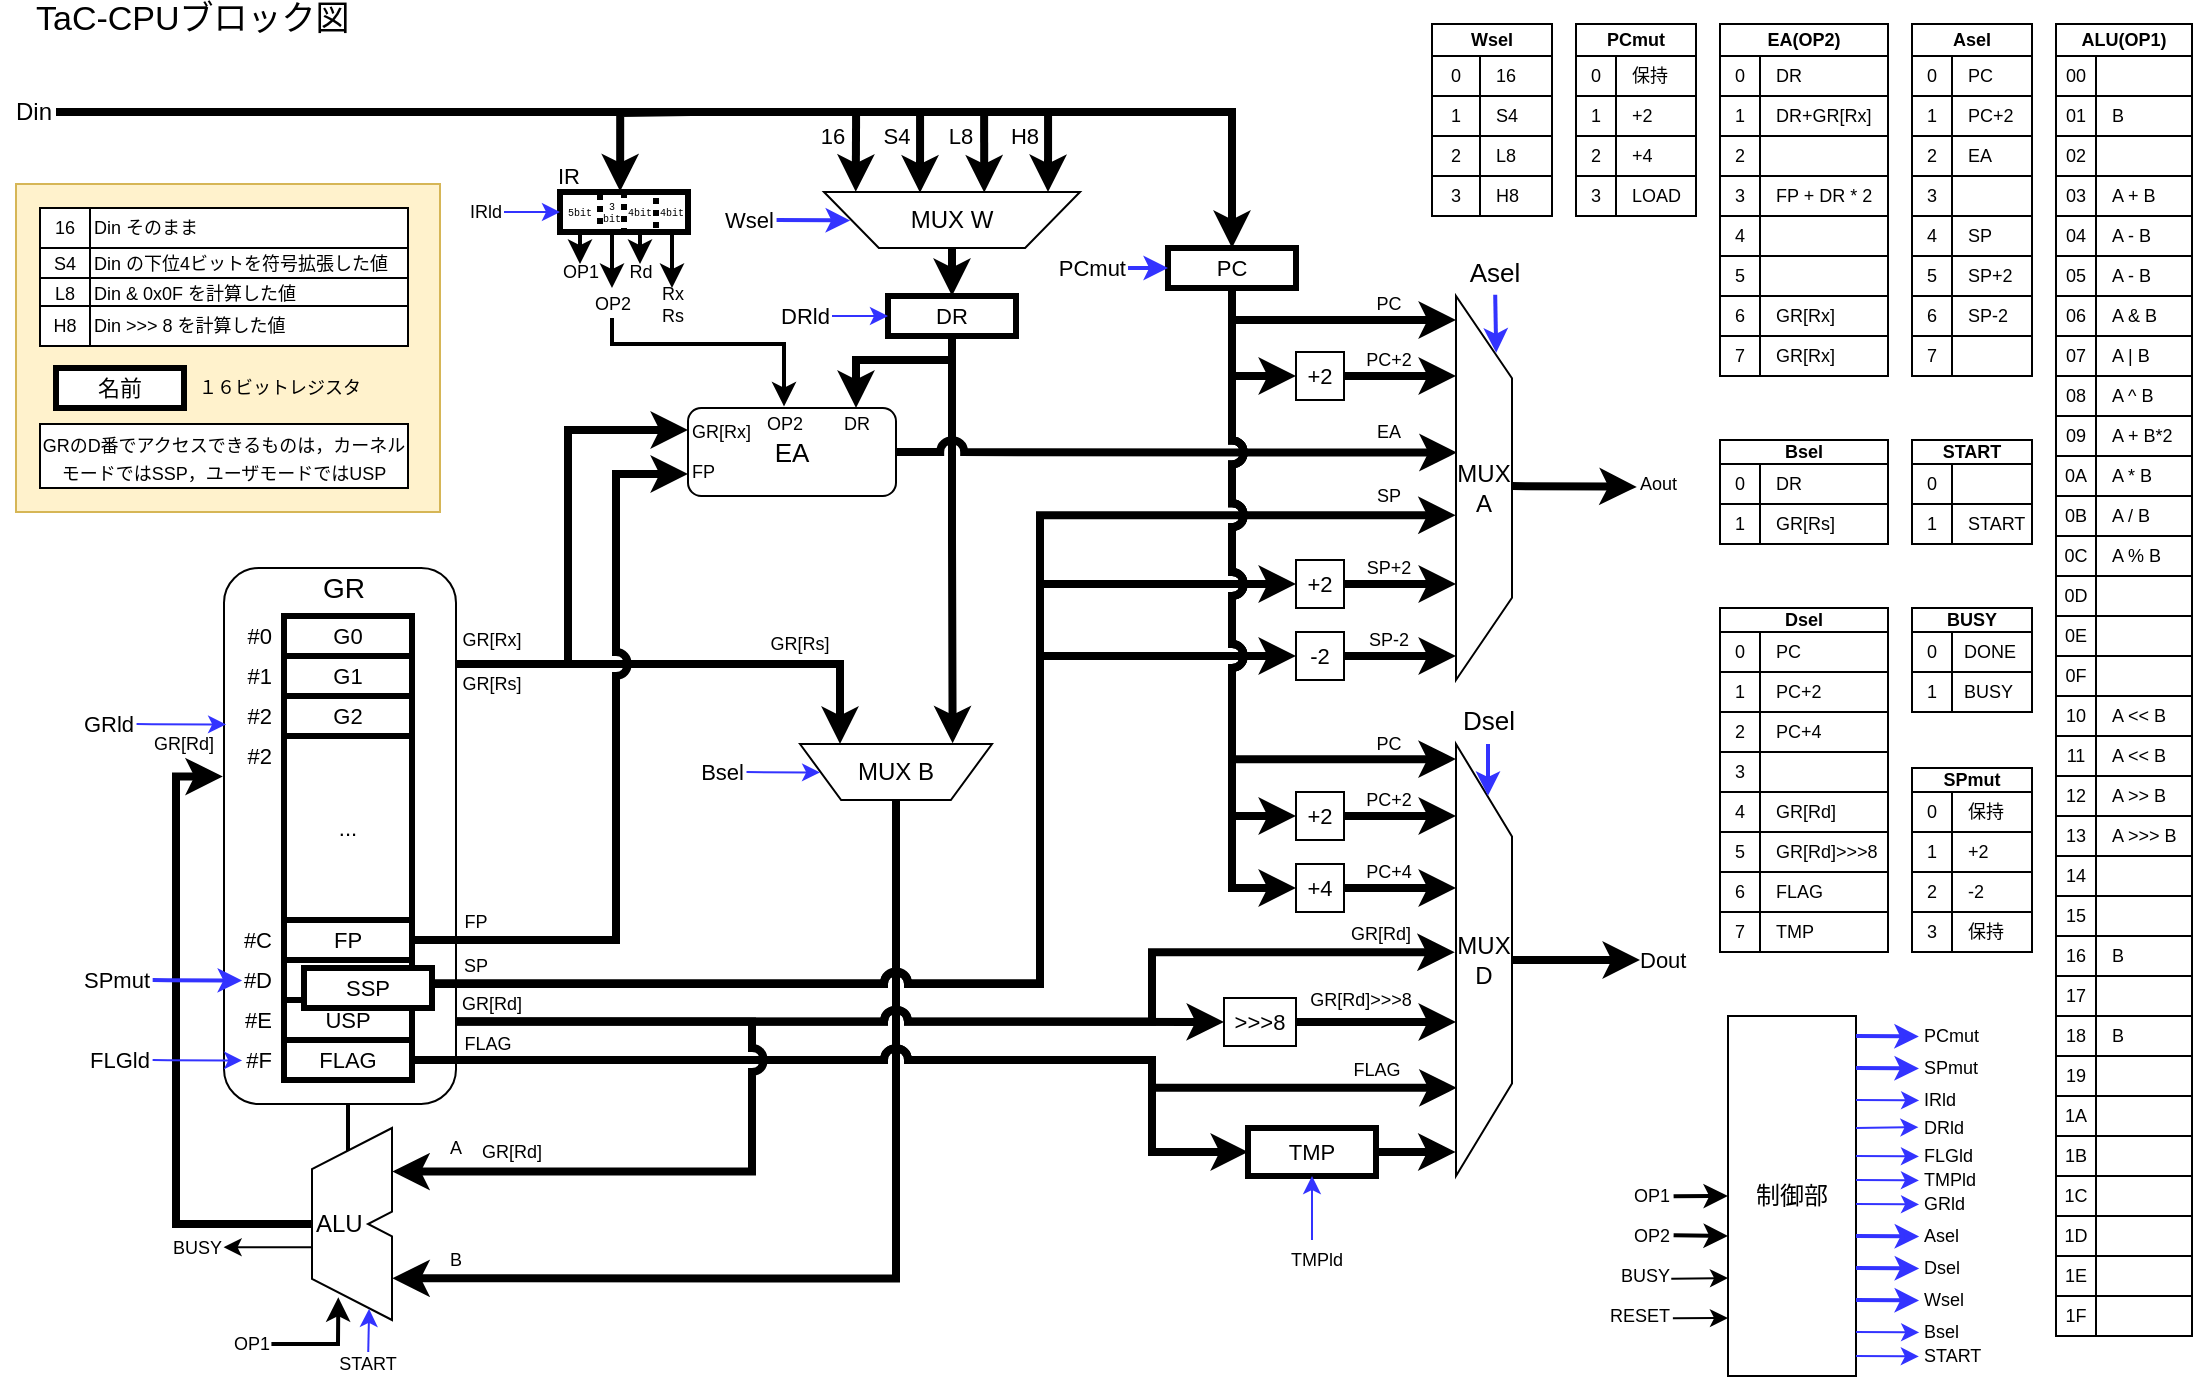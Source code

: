 <mxfile version="14.4.3" type="device"><diagram id="JGr-Ll_8WcXBDww5d4Lf" name="tac_cpu"><mxGraphModel dx="1106" dy="793" grid="1" gridSize="4" guides="0" tooltips="1" connect="1" arrows="1" fold="1" page="1" pageScale="1" pageWidth="1169" pageHeight="827" math="0" shadow="0"><root><mxCell id="0"/><mxCell id="1" parent="0"/><mxCell id="EofYS_D_NZ_xiahmsMuy-141" style="edgeStyle=orthogonalEdgeStyle;rounded=0;jumpStyle=arc;orthogonalLoop=1;jettySize=auto;html=1;exitX=0.5;exitY=1;exitDx=0;exitDy=0;entryX=0.783;entryY=-0.004;entryDx=0;entryDy=0;entryPerimeter=0;strokeWidth=4;fontFamily=Helvetica;fontSize=9;" parent="1" source="EofYS_D_NZ_xiahmsMuy-120" target="EofYS_D_NZ_xiahmsMuy-119" edge="1"><mxGeometry relative="1" as="geometry"/></mxCell><mxCell id="EofYS_D_NZ_xiahmsMuy-143" value="" style="endArrow=classic;html=1;strokeWidth=2;fontFamily=Helvetica;fontSize=9;entryX=0.5;entryY=1;entryDx=0;entryDy=0;exitX=0.167;exitY=0.55;exitDx=0;exitDy=0;exitPerimeter=0;" parent="1" source="EofYS_D_NZ_xiahmsMuy-119" target="EofYS_D_NZ_xiahmsMuy-97" edge="1"><mxGeometry width="50" height="50" relative="1" as="geometry"><mxPoint x="214" y="642" as="sourcePoint"/><mxPoint x="362" y="520" as="targetPoint"/></mxGeometry></mxCell><mxCell id="EofYS_D_NZ_xiahmsMuy-139" style="edgeStyle=orthogonalEdgeStyle;rounded=0;jumpStyle=arc;orthogonalLoop=1;jettySize=auto;html=1;strokeWidth=4;fontFamily=Helvetica;fontSize=9;" parent="1" source="EofYS_D_NZ_xiahmsMuy-103" edge="1"><mxGeometry relative="1" as="geometry"><mxPoint x="460" y="440" as="targetPoint"/><Array as="points"><mxPoint x="460" y="400"/><mxPoint x="460" y="440"/></Array></mxGeometry></mxCell><mxCell id="EofYS_D_NZ_xiahmsMuy-103" value="" style="whiteSpace=wrap;html=1;rounded=1;fontFamily=Helvetica;fontSize=11;align=left;" parent="1" vertex="1"><mxGeometry x="152" y="352" width="116" height="268" as="geometry"/></mxCell><mxCell id="6sDZGdnhDBnSBTQq4RhG-3" value="" style="whiteSpace=wrap;html=1;fillColor=none;strokeWidth=3;" parent="1" vertex="1"><mxGeometry x="320" y="164" width="64" height="20" as="geometry"/></mxCell><mxCell id="lAbWM95DbC8HT0INhDK0-1" value="" style="endArrow=classic;html=1;edgeStyle=orthogonalEdgeStyle;rounded=0;endFill=1;fontSize=8;strokeWidth=4;exitX=1;exitY=0.5;exitDx=0;exitDy=0;entryX=0.5;entryY=0;entryDx=0;entryDy=0;" parent="1" source="YvI756qhxBnF5AbZP2eW-1" target="EofYS_D_NZ_xiahmsMuy-77" edge="1"><mxGeometry x="0.885" y="-12" width="50" height="50" relative="1" as="geometry"><mxPoint x="352" y="124" as="sourcePoint"/><mxPoint x="664" y="208" as="targetPoint"/><mxPoint as="offset"/></mxGeometry></mxCell><mxCell id="lAbWM95DbC8HT0INhDK0-11" value="" style="endArrow=classic;html=1;rounded=0;fontSize=8;labelPosition=left;verticalLabelPosition=middle;align=right;verticalAlign=middle;entryX=0.47;entryY=-0.017;entryDx=0;entryDy=0;entryPerimeter=0;edgeStyle=orthogonalEdgeStyle;strokeWidth=4;" parent="1" target="6sDZGdnhDBnSBTQq4RhG-3" edge="1"><mxGeometry x="-0.36" width="50" height="50" relative="1" as="geometry"><mxPoint x="386" y="124" as="sourcePoint"/><mxPoint x="407" y="208" as="targetPoint"/><mxPoint as="offset"/></mxGeometry></mxCell><mxCell id="YvI756qhxBnF5AbZP2eW-1" value="Din" style="text;html=1;strokeColor=none;fillColor=none;align=right;verticalAlign=middle;whiteSpace=wrap;rounded=0;" parent="1" vertex="1"><mxGeometry x="40" y="116" width="28" height="16" as="geometry"/></mxCell><mxCell id="YvI756qhxBnF5AbZP2eW-13" value="GR" style="text;html=1;strokeColor=none;fillColor=none;align=center;verticalAlign=middle;whiteSpace=wrap;rounded=0;fontSize=14;" parent="1" vertex="1"><mxGeometry x="192" y="352" width="40" height="20" as="geometry"/></mxCell><mxCell id="8lPEK188hTKVEnjZK4Hc-3" value="OP1" style="endArrow=classic;html=1;labelBackgroundColor=none;fontSize=9;exitX=0.5;exitY=1;exitDx=0;exitDy=0;strokeWidth=2;" parent="1" source="EofYS_D_NZ_xiahmsMuy-44" edge="1"><mxGeometry x="1" y="-4" width="50" height="50" relative="1" as="geometry"><mxPoint x="392" y="250" as="sourcePoint"/><mxPoint x="330" y="200" as="targetPoint"/><mxPoint x="4" y="4" as="offset"/></mxGeometry></mxCell><mxCell id="8lPEK188hTKVEnjZK4Hc-8" value="Rd" style="endArrow=classic;html=1;labelBackgroundColor=none;fontSize=9;exitX=0.5;exitY=1;exitDx=0;exitDy=0;strokeWidth=2;" parent="1" source="EofYS_D_NZ_xiahmsMuy-40" edge="1"><mxGeometry x="1" y="-4" width="50" height="50" relative="1" as="geometry"><mxPoint x="364.987" y="183.8" as="sourcePoint"/><mxPoint x="360" y="200" as="targetPoint"/><mxPoint x="4" y="4" as="offset"/></mxGeometry></mxCell><mxCell id="8lPEK188hTKVEnjZK4Hc-9" value="Rx&lt;br&gt;Rs" style="endArrow=classic;html=1;labelBackgroundColor=none;fontSize=9;exitX=0.5;exitY=1;exitDx=0;exitDy=0;verticalAlign=middle;spacing=2;strokeWidth=2;" parent="1" source="EofYS_D_NZ_xiahmsMuy-39" edge="1"><mxGeometry x="1" y="-8" width="50" height="50" relative="1" as="geometry"><mxPoint x="382.987" y="183.8" as="sourcePoint"/><mxPoint x="376" y="212" as="targetPoint"/><mxPoint x="8" y="8" as="offset"/></mxGeometry></mxCell><mxCell id="EofYS_D_NZ_xiahmsMuy-33" value="3&lt;br&gt;bit" style="rounded=0;whiteSpace=wrap;html=1;fontFamily=Courier New;fontSize=5;align=center;dashed=1;dashPattern=1 1;fillColor=none;strokeWidth=3;" parent="1" vertex="1"><mxGeometry x="340" y="164" width="12" height="20" as="geometry"/></mxCell><mxCell id="EofYS_D_NZ_xiahmsMuy-39" value="4bit" style="rounded=0;whiteSpace=wrap;html=1;fontFamily=Courier New;fontSize=5;align=center;dashed=1;dashPattern=1 1;fillColor=none;strokeWidth=3;" parent="1" vertex="1"><mxGeometry x="368" y="164" width="16" height="20" as="geometry"/></mxCell><mxCell id="EofYS_D_NZ_xiahmsMuy-40" value="4bit" style="rounded=0;whiteSpace=wrap;html=1;fontFamily=Courier New;fontSize=5;align=center;dashed=1;dashPattern=1 1;fillColor=none;strokeColor=none;strokeWidth=3;" parent="1" vertex="1"><mxGeometry x="352" y="164" width="16" height="20" as="geometry"/></mxCell><mxCell id="EofYS_D_NZ_xiahmsMuy-41" value="OP2" style="endArrow=classic;html=1;labelBackgroundColor=none;fontSize=9;verticalAlign=middle;spacing=2;strokeWidth=2;" parent="1" source="EofYS_D_NZ_xiahmsMuy-33" edge="1"><mxGeometry x="1" y="-8" width="50" height="50" relative="1" as="geometry"><mxPoint x="348" y="184" as="sourcePoint"/><mxPoint x="346" y="212" as="targetPoint"/><mxPoint x="8" y="8" as="offset"/></mxGeometry></mxCell><mxCell id="EofYS_D_NZ_xiahmsMuy-43" value="&lt;font style=&quot;font-size: 11px&quot;&gt;IR&lt;/font&gt;" style="text;html=1;align=center;verticalAlign=middle;resizable=0;points=[];autosize=1;fontSize=9;fontFamily=Helvetica;" parent="1" vertex="1"><mxGeometry x="312" y="146" width="24" height="20" as="geometry"/></mxCell><mxCell id="EofYS_D_NZ_xiahmsMuy-44" value="&lt;font style=&quot;font-size: 5px;&quot;&gt;5bit&lt;/font&gt;" style="rounded=0;whiteSpace=wrap;html=1;fontFamily=Courier New;fontSize=5;align=center;dashed=1;dashPattern=1 1;fillColor=none;strokeColor=none;strokeWidth=3;" parent="1" vertex="1"><mxGeometry x="320" y="164" width="20" height="20" as="geometry"/></mxCell><mxCell id="EofYS_D_NZ_xiahmsMuy-46" style="edgeStyle=orthogonalEdgeStyle;rounded=0;orthogonalLoop=1;jettySize=auto;html=1;entryX=0;entryY=0.5;entryDx=0;entryDy=0;strokeWidth=1;fontFamily=Helvetica;fontSize=11;strokeColor=#3333FF;" parent="1" source="EofYS_D_NZ_xiahmsMuy-45" target="EofYS_D_NZ_xiahmsMuy-44" edge="1"><mxGeometry relative="1" as="geometry"/></mxCell><mxCell id="EofYS_D_NZ_xiahmsMuy-45" value="IRld" style="text;html=1;align=right;verticalAlign=middle;resizable=0;points=[];autosize=1;fontSize=9;fontFamily=Helvetica;" parent="1" vertex="1"><mxGeometry x="260" y="166" width="32" height="16" as="geometry"/></mxCell><mxCell id="EofYS_D_NZ_xiahmsMuy-123" style="edgeStyle=orthogonalEdgeStyle;rounded=0;orthogonalLoop=1;jettySize=auto;html=1;exitX=0.5;exitY=1;exitDx=0;exitDy=0;strokeWidth=4;fontFamily=Helvetica;fontSize=11;entryX=0.795;entryY=-0.012;entryDx=0;entryDy=0;entryPerimeter=0;" parent="1" source="EofYS_D_NZ_xiahmsMuy-47" target="EofYS_D_NZ_xiahmsMuy-120" edge="1"><mxGeometry relative="1" as="geometry"><mxPoint x="516" y="554" as="targetPoint"/></mxGeometry></mxCell><mxCell id="shBhoWdEmqtdn-skNixz-95" style="edgeStyle=orthogonalEdgeStyle;rounded=0;sketch=0;orthogonalLoop=1;jettySize=auto;html=1;exitX=0.5;exitY=1;exitDx=0;exitDy=0;entryX=0.804;entryY=0;entryDx=0;entryDy=0;strokeWidth=4;fontSize=9;entryPerimeter=0;" parent="1" source="EofYS_D_NZ_xiahmsMuy-47" target="EofYS_D_NZ_xiahmsMuy-127" edge="1"><mxGeometry relative="1" as="geometry"><Array as="points"><mxPoint x="516" y="248"/><mxPoint x="468" y="248"/><mxPoint x="468" y="272"/></Array></mxGeometry></mxCell><mxCell id="EofYS_D_NZ_xiahmsMuy-47" value="DR" style="rounded=0;whiteSpace=wrap;html=1;fontFamily=Helvetica;fontSize=11;align=center;strokeWidth=3;" parent="1" vertex="1"><mxGeometry x="484" y="216" width="64" height="20" as="geometry"/></mxCell><mxCell id="EofYS_D_NZ_xiahmsMuy-50" value="" style="endArrow=classic;html=1;strokeWidth=4;fontFamily=Helvetica;fontSize=11;entryX=0.5;entryY=0;entryDx=0;entryDy=0;" parent="1" edge="1"><mxGeometry width="50" height="50" relative="1" as="geometry"><mxPoint x="516" y="188" as="sourcePoint"/><mxPoint x="516" y="216" as="targetPoint"/></mxGeometry></mxCell><mxCell id="EofYS_D_NZ_xiahmsMuy-51" style="edgeStyle=orthogonalEdgeStyle;rounded=0;orthogonalLoop=1;jettySize=auto;html=1;entryX=0;entryY=0.5;entryDx=0;entryDy=0;strokeWidth=1;fontFamily=Helvetica;fontSize=11;strokeColor=#3333FF;" parent="1" edge="1"><mxGeometry relative="1" as="geometry"><mxPoint x="456" y="226" as="sourcePoint"/><mxPoint x="484.0" y="226" as="targetPoint"/></mxGeometry></mxCell><mxCell id="EofYS_D_NZ_xiahmsMuy-52" value="DRld" style="text;html=1;align=right;verticalAlign=middle;resizable=0;points=[];autosize=1;fontSize=11;fontFamily=Helvetica;" parent="1" vertex="1"><mxGeometry x="416" y="216" width="40" height="20" as="geometry"/></mxCell><mxCell id="EofYS_D_NZ_xiahmsMuy-54" value="" style="endArrow=classic;html=1;strokeWidth=4;fontFamily=Helvetica;fontSize=11;entryX=0.124;entryY=-0.007;entryDx=0;entryDy=0;entryPerimeter=0;" parent="1" edge="1"><mxGeometry width="50" height="50" relative="1" as="geometry"><mxPoint x="468.05" y="125" as="sourcePoint"/><mxPoint x="467.872" y="163.86" as="targetPoint"/></mxGeometry></mxCell><mxCell id="EofYS_D_NZ_xiahmsMuy-58" value="16" style="edgeLabel;html=1;align=center;verticalAlign=middle;resizable=0;points=[];fontSize=11;fontFamily=Helvetica;" parent="EofYS_D_NZ_xiahmsMuy-54" vertex="1" connectable="0"><mxGeometry x="-0.28" relative="1" as="geometry"><mxPoint x="-12.03" y="-3" as="offset"/></mxGeometry></mxCell><mxCell id="EofYS_D_NZ_xiahmsMuy-55" value="" style="endArrow=classic;html=1;strokeWidth=4;fontFamily=Helvetica;fontSize=11;entryX=0.375;entryY=0.016;entryDx=0;entryDy=0;entryPerimeter=0;" parent="1" edge="1"><mxGeometry width="50" height="50" relative="1" as="geometry"><mxPoint x="500.05" y="124" as="sourcePoint"/><mxPoint x="500.0" y="164.32" as="targetPoint"/></mxGeometry></mxCell><mxCell id="EofYS_D_NZ_xiahmsMuy-59" value="S4" style="edgeLabel;html=1;align=center;verticalAlign=middle;resizable=0;points=[];fontSize=11;fontFamily=Helvetica;" parent="EofYS_D_NZ_xiahmsMuy-55" vertex="1" connectable="0"><mxGeometry x="-0.301" relative="1" as="geometry"><mxPoint x="-12.03" y="-2" as="offset"/></mxGeometry></mxCell><mxCell id="EofYS_D_NZ_xiahmsMuy-56" value="" style="endArrow=classic;html=1;strokeWidth=4;fontFamily=Helvetica;fontSize=11;entryX=0.626;entryY=0.013;entryDx=0;entryDy=0;entryPerimeter=0;" parent="1" edge="1"><mxGeometry width="50" height="50" relative="1" as="geometry"><mxPoint x="532.05" y="124" as="sourcePoint"/><mxPoint x="532.128" y="164.26" as="targetPoint"/></mxGeometry></mxCell><mxCell id="EofYS_D_NZ_xiahmsMuy-60" value="L8" style="edgeLabel;html=1;align=center;verticalAlign=middle;resizable=0;points=[];fontSize=11;fontFamily=Helvetica;" parent="EofYS_D_NZ_xiahmsMuy-56" vertex="1" connectable="0"><mxGeometry x="0.405" relative="1" as="geometry"><mxPoint x="-12.1" y="-17.1" as="offset"/></mxGeometry></mxCell><mxCell id="EofYS_D_NZ_xiahmsMuy-57" value="" style="endArrow=classic;html=1;strokeWidth=4;fontFamily=Helvetica;fontSize=11;" parent="1" edge="1"><mxGeometry width="50" height="50" relative="1" as="geometry"><mxPoint x="564.05" y="124" as="sourcePoint"/><mxPoint x="564" y="164" as="targetPoint"/></mxGeometry></mxCell><mxCell id="EofYS_D_NZ_xiahmsMuy-61" value="H8" style="edgeLabel;html=1;align=center;verticalAlign=middle;resizable=0;points=[];fontSize=11;fontFamily=Helvetica;" parent="EofYS_D_NZ_xiahmsMuy-57" vertex="1" connectable="0"><mxGeometry x="-0.11" y="1" relative="1" as="geometry"><mxPoint x="-13.03" y="-6.62" as="offset"/></mxGeometry></mxCell><mxCell id="EofYS_D_NZ_xiahmsMuy-76" style="edgeStyle=orthogonalEdgeStyle;rounded=0;orthogonalLoop=1;jettySize=auto;html=1;entryX=0.102;entryY=0.508;entryDx=0;entryDy=0;strokeWidth=2;fontFamily=Helvetica;fontSize=11;exitX=1.007;exitY=0.503;exitDx=0;exitDy=0;exitPerimeter=0;entryPerimeter=0;strokeColor=#3333FF;" parent="1" source="EofYS_D_NZ_xiahmsMuy-75" target="EofYS_D_NZ_xiahmsMuy-121" edge="1"><mxGeometry relative="1" as="geometry"><mxPoint x="452" y="174" as="targetPoint"/><Array as="points"><mxPoint x="428" y="178"/></Array></mxGeometry></mxCell><mxCell id="EofYS_D_NZ_xiahmsMuy-75" value="Wsel" style="text;html=1;align=right;verticalAlign=middle;resizable=0;points=[];autosize=1;fontSize=11;fontFamily=Helvetica;" parent="1" vertex="1"><mxGeometry x="388" y="168" width="40" height="20" as="geometry"/></mxCell><mxCell id="EofYS_D_NZ_xiahmsMuy-156" style="edgeStyle=orthogonalEdgeStyle;rounded=0;jumpStyle=arc;orthogonalLoop=1;jettySize=auto;html=1;exitX=0.5;exitY=1;exitDx=0;exitDy=0;strokeWidth=4;fontFamily=Helvetica;fontSize=9;" parent="1" source="EofYS_D_NZ_xiahmsMuy-77" edge="1"><mxGeometry relative="1" as="geometry"><mxPoint x="768" y="228" as="targetPoint"/><Array as="points"><mxPoint x="656" y="228"/></Array></mxGeometry></mxCell><mxCell id="EofYS_D_NZ_xiahmsMuy-169" style="edgeStyle=orthogonalEdgeStyle;rounded=0;jumpStyle=arc;orthogonalLoop=1;jettySize=auto;html=1;exitX=0.5;exitY=1;exitDx=0;exitDy=0;entryX=0;entryY=0.5;entryDx=0;entryDy=0;strokeWidth=4;fontFamily=Helvetica;fontSize=9;" parent="1" source="EofYS_D_NZ_xiahmsMuy-77" target="EofYS_D_NZ_xiahmsMuy-157" edge="1"><mxGeometry relative="1" as="geometry"/></mxCell><mxCell id="EofYS_D_NZ_xiahmsMuy-77" value="PC" style="rounded=0;whiteSpace=wrap;html=1;fontFamily=Helvetica;fontSize=11;align=center;strokeWidth=3;" parent="1" vertex="1"><mxGeometry x="624" y="192" width="64" height="20" as="geometry"/></mxCell><mxCell id="EofYS_D_NZ_xiahmsMuy-79" style="edgeStyle=orthogonalEdgeStyle;rounded=0;orthogonalLoop=1;jettySize=auto;html=1;entryX=0;entryY=0.5;entryDx=0;entryDy=0;strokeWidth=2;fontFamily=Helvetica;fontSize=11;strokeColor=#3333FF;" parent="1" target="EofYS_D_NZ_xiahmsMuy-77" edge="1"><mxGeometry relative="1" as="geometry"><mxPoint x="604" y="202" as="sourcePoint"/><Array as="points"><mxPoint x="604" y="202"/></Array></mxGeometry></mxCell><mxCell id="EofYS_D_NZ_xiahmsMuy-78" value="PCmut" style="text;html=1;align=right;verticalAlign=middle;resizable=0;points=[];autosize=1;fontSize=11;fontFamily=Helvetica;" parent="1" vertex="1"><mxGeometry x="556" y="192" width="48" height="20" as="geometry"/></mxCell><mxCell id="EofYS_D_NZ_xiahmsMuy-80" value="G0" style="rounded=0;whiteSpace=wrap;html=1;fontFamily=Helvetica;fontSize=11;align=center;strokeWidth=3;" parent="1" vertex="1"><mxGeometry x="182" y="376" width="64" height="20" as="geometry"/></mxCell><mxCell id="EofYS_D_NZ_xiahmsMuy-82" value="#0" style="text;html=1;strokeColor=none;fillColor=none;align=right;verticalAlign=middle;whiteSpace=wrap;rounded=0;fontFamily=Helvetica;fontSize=11;spacing=0;" parent="1" vertex="1"><mxGeometry x="160" y="376" width="16" height="20" as="geometry"/></mxCell><mxCell id="EofYS_D_NZ_xiahmsMuy-83" value="G1" style="rounded=0;whiteSpace=wrap;html=1;fontFamily=Helvetica;fontSize=11;align=center;strokeWidth=3;" parent="1" vertex="1"><mxGeometry x="182" y="396" width="64" height="20" as="geometry"/></mxCell><mxCell id="EofYS_D_NZ_xiahmsMuy-84" value="#1" style="text;html=1;strokeColor=none;fillColor=none;align=right;verticalAlign=middle;whiteSpace=wrap;rounded=0;fontFamily=Helvetica;fontSize=11;spacing=0;" parent="1" vertex="1"><mxGeometry x="160" y="396" width="16" height="20" as="geometry"/></mxCell><mxCell id="EofYS_D_NZ_xiahmsMuy-85" value="#2" style="text;html=1;strokeColor=none;fillColor=none;align=right;verticalAlign=middle;whiteSpace=wrap;rounded=0;fontFamily=Helvetica;fontSize=11;spacing=0;" parent="1" vertex="1"><mxGeometry x="160" y="416" width="16" height="20" as="geometry"/></mxCell><mxCell id="EofYS_D_NZ_xiahmsMuy-86" value="G2" style="rounded=0;whiteSpace=wrap;html=1;fontFamily=Helvetica;fontSize=11;align=center;strokeWidth=3;" parent="1" vertex="1"><mxGeometry x="182" y="416" width="64" height="20" as="geometry"/></mxCell><mxCell id="EofYS_D_NZ_xiahmsMuy-88" value="..." style="rounded=0;whiteSpace=wrap;html=1;fontFamily=Helvetica;fontSize=11;align=center;strokeWidth=3;" parent="1" vertex="1"><mxGeometry x="182" y="436" width="64" height="92" as="geometry"/></mxCell><mxCell id="EofYS_D_NZ_xiahmsMuy-89" value="#2" style="text;html=1;strokeColor=none;fillColor=none;align=right;verticalAlign=middle;whiteSpace=wrap;rounded=0;fontFamily=Helvetica;fontSize=11;spacing=0;" parent="1" vertex="1"><mxGeometry x="160" y="436" width="16" height="20" as="geometry"/></mxCell><mxCell id="EofYS_D_NZ_xiahmsMuy-128" style="edgeStyle=orthogonalEdgeStyle;rounded=0;jumpStyle=arc;orthogonalLoop=1;jettySize=auto;html=1;exitX=1;exitY=0.5;exitDx=0;exitDy=0;strokeWidth=4;fontFamily=Helvetica;fontSize=13;entryX=0;entryY=0.75;entryDx=0;entryDy=0;" parent="1" source="EofYS_D_NZ_xiahmsMuy-90" target="EofYS_D_NZ_xiahmsMuy-127" edge="1"><mxGeometry relative="1" as="geometry"><Array as="points"><mxPoint x="348" y="538"/><mxPoint x="348" y="305"/></Array><mxPoint x="372" y="320" as="targetPoint"/></mxGeometry></mxCell><mxCell id="EofYS_D_NZ_xiahmsMuy-90" value="FP" style="rounded=0;whiteSpace=wrap;html=1;fontFamily=Helvetica;fontSize=11;align=center;strokeWidth=3;" parent="1" vertex="1"><mxGeometry x="182" y="528" width="64" height="20" as="geometry"/></mxCell><mxCell id="EofYS_D_NZ_xiahmsMuy-91" value="#C" style="text;html=1;strokeColor=none;fillColor=none;align=right;verticalAlign=middle;whiteSpace=wrap;rounded=0;fontFamily=Helvetica;fontSize=11;spacing=0;" parent="1" vertex="1"><mxGeometry x="160" y="528" width="16" height="20" as="geometry"/></mxCell><mxCell id="EofYS_D_NZ_xiahmsMuy-92" value="SP" style="rounded=0;whiteSpace=wrap;html=1;fontFamily=Helvetica;fontSize=11;align=center;strokeWidth=3;" parent="1" vertex="1"><mxGeometry x="182" y="548" width="64" height="20" as="geometry"/></mxCell><mxCell id="EofYS_D_NZ_xiahmsMuy-93" value="#D" style="text;html=1;strokeColor=none;fillColor=none;align=right;verticalAlign=middle;whiteSpace=wrap;rounded=0;fontFamily=Helvetica;fontSize=11;spacing=0;" parent="1" vertex="1"><mxGeometry x="160" y="548" width="16" height="20" as="geometry"/></mxCell><mxCell id="EofYS_D_NZ_xiahmsMuy-94" value="#E" style="text;html=1;strokeColor=none;fillColor=none;align=right;verticalAlign=middle;whiteSpace=wrap;rounded=0;fontFamily=Helvetica;fontSize=11;spacing=0;" parent="1" vertex="1"><mxGeometry x="160" y="568" width="16" height="20" as="geometry"/></mxCell><mxCell id="EofYS_D_NZ_xiahmsMuy-95" value="USP" style="rounded=0;whiteSpace=wrap;html=1;fontFamily=Helvetica;fontSize=11;align=center;strokeWidth=3;" parent="1" vertex="1"><mxGeometry x="182" y="568" width="64" height="20" as="geometry"/></mxCell><mxCell id="EofYS_D_NZ_xiahmsMuy-96" value="#F" style="text;html=1;strokeColor=none;fillColor=none;align=right;verticalAlign=middle;whiteSpace=wrap;rounded=0;fontFamily=Helvetica;fontSize=11;spacing=0;" parent="1" vertex="1"><mxGeometry x="160" y="588" width="16" height="20" as="geometry"/></mxCell><mxCell id="EofYS_D_NZ_xiahmsMuy-124" style="edgeStyle=orthogonalEdgeStyle;rounded=0;orthogonalLoop=1;jettySize=auto;html=1;exitX=1;exitY=0.5;exitDx=0;exitDy=0;strokeWidth=4;fontFamily=Helvetica;fontSize=11;jumpStyle=arc;entryX=0.204;entryY=0.012;entryDx=0;entryDy=0;entryPerimeter=0;" parent="1" source="EofYS_D_NZ_xiahmsMuy-97" target="EofYS_D_NZ_xiahmsMuy-174" edge="1"><mxGeometry relative="1" as="geometry"><mxPoint x="767" y="608" as="targetPoint"/><Array as="points"><mxPoint x="616" y="598"/><mxPoint x="616" y="612"/></Array></mxGeometry></mxCell><mxCell id="EofYS_D_NZ_xiahmsMuy-198" style="edgeStyle=orthogonalEdgeStyle;rounded=0;jumpStyle=arc;orthogonalLoop=1;jettySize=auto;html=1;exitX=1;exitY=0.5;exitDx=0;exitDy=0;entryX=0;entryY=0.5;entryDx=0;entryDy=0;strokeWidth=4;fontFamily=Helvetica;fontSize=9;" parent="1" source="EofYS_D_NZ_xiahmsMuy-97" target="EofYS_D_NZ_xiahmsMuy-196" edge="1"><mxGeometry relative="1" as="geometry"><Array as="points"><mxPoint x="616" y="598"/><mxPoint x="616" y="644"/></Array></mxGeometry></mxCell><mxCell id="EofYS_D_NZ_xiahmsMuy-97" value="FLAG" style="rounded=0;whiteSpace=wrap;html=1;fontFamily=Helvetica;fontSize=11;align=center;strokeWidth=3;" parent="1" vertex="1"><mxGeometry x="182" y="588" width="64" height="20" as="geometry"/></mxCell><mxCell id="EofYS_D_NZ_xiahmsMuy-176" style="edgeStyle=orthogonalEdgeStyle;rounded=0;jumpStyle=arc;orthogonalLoop=1;jettySize=auto;html=1;exitX=1;exitY=0.5;exitDx=0;exitDy=0;entryX=0;entryY=0.5;entryDx=0;entryDy=0;strokeWidth=4;fontFamily=Helvetica;fontSize=9;" parent="1" source="EofYS_D_NZ_xiahmsMuy-98" target="EofYS_D_NZ_xiahmsMuy-165" edge="1"><mxGeometry relative="1" as="geometry"><Array as="points"><mxPoint x="256" y="560"/><mxPoint x="560" y="560"/><mxPoint x="560" y="360"/></Array></mxGeometry></mxCell><mxCell id="EofYS_D_NZ_xiahmsMuy-177" style="edgeStyle=orthogonalEdgeStyle;rounded=0;jumpStyle=arc;orthogonalLoop=1;jettySize=auto;html=1;exitX=1;exitY=0.5;exitDx=0;exitDy=0;entryX=0.429;entryY=-0.006;entryDx=0;entryDy=0;entryPerimeter=0;strokeWidth=4;fontFamily=Helvetica;fontSize=9;" parent="1" source="EofYS_D_NZ_xiahmsMuy-98" target="EofYS_D_NZ_xiahmsMuy-154" edge="1"><mxGeometry relative="1" as="geometry"><Array as="points"><mxPoint x="256" y="560"/><mxPoint x="560" y="560"/><mxPoint x="560" y="326"/></Array></mxGeometry></mxCell><mxCell id="EofYS_D_NZ_xiahmsMuy-178" style="edgeStyle=orthogonalEdgeStyle;rounded=0;jumpStyle=arc;orthogonalLoop=1;jettySize=auto;html=1;exitX=1;exitY=0.379;exitDx=0;exitDy=0;entryX=0;entryY=0.5;entryDx=0;entryDy=0;strokeWidth=4;fontFamily=Helvetica;fontSize=9;exitPerimeter=0;" parent="1" source="EofYS_D_NZ_xiahmsMuy-98" target="EofYS_D_NZ_xiahmsMuy-167" edge="1"><mxGeometry relative="1" as="geometry"><Array as="points"><mxPoint x="560" y="560"/><mxPoint x="560" y="396"/></Array></mxGeometry></mxCell><mxCell id="EofYS_D_NZ_xiahmsMuy-98" value="SSP" style="rounded=0;whiteSpace=wrap;html=1;fontFamily=Helvetica;fontSize=11;align=center;strokeWidth=3;" parent="1" vertex="1"><mxGeometry x="192" y="552" width="64" height="20" as="geometry"/></mxCell><mxCell id="EofYS_D_NZ_xiahmsMuy-144" style="edgeStyle=orthogonalEdgeStyle;rounded=0;jumpStyle=arc;orthogonalLoop=1;jettySize=auto;html=1;exitX=0.5;exitY=1;exitDx=0;exitDy=0;entryX=-0.005;entryY=0.389;entryDx=0;entryDy=0;entryPerimeter=0;strokeWidth=4;fontFamily=Helvetica;fontSize=9;" parent="1" source="EofYS_D_NZ_xiahmsMuy-119" target="EofYS_D_NZ_xiahmsMuy-103" edge="1"><mxGeometry relative="1" as="geometry"><Array as="points"><mxPoint x="128" y="680"/><mxPoint x="128" y="456"/></Array></mxGeometry></mxCell><mxCell id="EofYS_D_NZ_xiahmsMuy-148" style="edgeStyle=orthogonalEdgeStyle;rounded=0;jumpStyle=arc;orthogonalLoop=1;jettySize=auto;html=1;exitX=0.5;exitY=1;exitDx=0;exitDy=0;strokeWidth=1;fontFamily=Helvetica;fontSize=9;entryX=0.995;entryY=0.477;entryDx=0;entryDy=0;entryPerimeter=0;" parent="1" source="EofYS_D_NZ_xiahmsMuy-119" target="EofYS_D_NZ_xiahmsMuy-149" edge="1"><mxGeometry relative="1" as="geometry"><mxPoint x="112" y="692" as="targetPoint"/><Array as="points"><mxPoint x="196" y="692"/></Array></mxGeometry></mxCell><mxCell id="EofYS_D_NZ_xiahmsMuy-119" value="ALU" style="shape=stencil(tZXrjoMgEIWfhr8bkdpNf27Y3fegdlpJEQzQdvv2i44mZb1sL5oYkzkHvxniQQnjrhAVkDTRogTCPkmaCnUK9yAVWGcJlhcs6aqthasg9yiehZViqwAd5605wkXufIuQugArfe2yL5J8hDX1xXhutA4QabSLnBs/wITU4dnkB2Ft+2tUVYFfggfbDokqSb/vx75ly4DpQvPG2G762eedDxxPTJd6cbOB6fNYxoMyFm7GtyI/Hqw56d3gMJWoD07P6OzSnOGf4zC8zQ6gpL4BsJiQPYGgdAbG6uWdvG9eJvzJaPY4Yj143qcJuTIOJtIZ9F4mGnUkSIzvjYWJhO2lUviVnug6uqBp3evQqPg7aYRf);whiteSpace=wrap;html=1;direction=south;align=left;" parent="1" vertex="1"><mxGeometry x="196" y="632" width="40" height="96" as="geometry"/></mxCell><mxCell id="EofYS_D_NZ_xiahmsMuy-120" value="MUX B" style="shape=stencil(tZTvboMgFMWfhq+LSE3Tjwvb3oPa20mKYID+2dvv6tWkxOq2ThNjcs/B3z3kgkzIUKkGWJ5ZVQMTbyzP6/MN3yhVVBcZlVcq+aavVWigjCRelNdqb4CcEL07wVUfYo/QtgKvY+uKd5a94pr2EbJ01iJEOxsS585HmNIWv81uBOvbfyVVg/waIvg+JKks//g99qVYB8xXyptih/SL510OnCbmaw1uMTB/HiskKlOHW8i9Kk+f3p3t4WGYRrUXZ2QMdu0u8MN1eLzNAWC0vQOIlFA8geB8Acbm3zvZ7v5OKI0LMHMwUB+No1MnZijk0XmYGe5RG0M/yJmukwu61qMOnUp/8k74Bg==);whiteSpace=wrap;html=1;direction=east;align=center;" parent="1" vertex="1"><mxGeometry x="440" y="440" width="96" height="28" as="geometry"/></mxCell><mxCell id="EofYS_D_NZ_xiahmsMuy-121" value="MUX W" style="shape=stencil(tZTvboMgFMWfhq+LSE3Tjwvb3oPa20mKYID+2dvv6tWkxOq2ThNjcs/B3z3kgkzIUKkGWJ5ZVQMTbyzP6/MN3yhVVBcZlVcq+aavVWigjCRelNdqb4CcEL07wVUfYo/QtgKvY+uKd5a94pr2EbJ01iJEOxsS585HmNIWv81uBOvbfyVVg/waIvg+JKks//g99qVYB8xXyptih/SL510OnCbmaw1uMTB/HiskKlOHW8i9Kk+f3p3t4WGYRrUXZ2QMdu0u8MN1eLzNAWC0vQOIlFA8geB8Acbm3zvZ7v5OKI0LMHMwUB+No1MnZijk0XmYGe5RG0M/yJmukwu61qMOnUp/8k74Bg==);whiteSpace=wrap;html=1;direction=east;align=center;" parent="1" vertex="1"><mxGeometry x="452" y="164" width="128" height="28" as="geometry"/></mxCell><mxCell id="EofYS_D_NZ_xiahmsMuy-127" value="EA" style="whiteSpace=wrap;html=1;rounded=1;fontFamily=Helvetica;fontSize=13;align=center;" parent="1" vertex="1"><mxGeometry x="384" y="272" width="104" height="44" as="geometry"/></mxCell><mxCell id="EofYS_D_NZ_xiahmsMuy-130" value="&lt;font style=&quot;font-size: 9px;&quot;&gt;FP&lt;/font&gt;" style="text;html=1;align=left;verticalAlign=middle;resizable=0;points=[];autosize=1;fontSize=9;fontFamily=Helvetica;" parent="1" vertex="1"><mxGeometry x="384" y="296" width="28" height="16" as="geometry"/></mxCell><mxCell id="EofYS_D_NZ_xiahmsMuy-131" value="&lt;font style=&quot;font-size: 9px;&quot;&gt;GR[Rx]&lt;/font&gt;" style="text;html=1;align=left;verticalAlign=middle;resizable=0;points=[];autosize=1;fontSize=9;fontFamily=Helvetica;" parent="1" vertex="1"><mxGeometry x="384" y="276" width="44" height="16" as="geometry"/></mxCell><mxCell id="EofYS_D_NZ_xiahmsMuy-132" value="OP2" style="text;html=1;align=center;verticalAlign=middle;resizable=0;points=[];autosize=1;fontSize=9;fontFamily=Helvetica;" parent="1" vertex="1"><mxGeometry x="416" y="272" width="32" height="16" as="geometry"/></mxCell><mxCell id="EofYS_D_NZ_xiahmsMuy-133" value="" style="endArrow=classic;html=1;strokeWidth=2;fontFamily=Helvetica;fontSize=9;edgeStyle=orthogonalEdgeStyle;rounded=0;entryX=0.488;entryY=-0.05;entryDx=0;entryDy=0;entryPerimeter=0;" parent="1" target="EofYS_D_NZ_xiahmsMuy-132" edge="1"><mxGeometry width="50" height="50" relative="1" as="geometry"><mxPoint x="346" y="227" as="sourcePoint"/><mxPoint x="412" y="260" as="targetPoint"/><Array as="points"><mxPoint x="346" y="240"/><mxPoint x="432" y="240"/><mxPoint x="432" y="271"/></Array></mxGeometry></mxCell><mxCell id="EofYS_D_NZ_xiahmsMuy-134" value="GR[Rx]" style="text;html=1;strokeColor=none;fillColor=none;align=center;verticalAlign=middle;whiteSpace=wrap;rounded=0;labelBackgroundColor=none;fontFamily=Helvetica;fontSize=9;spacing=0;" parent="1" vertex="1"><mxGeometry x="268" y="378" width="36" height="20" as="geometry"/></mxCell><mxCell id="EofYS_D_NZ_xiahmsMuy-142" style="edgeStyle=orthogonalEdgeStyle;rounded=0;jumpStyle=arc;orthogonalLoop=1;jettySize=auto;html=1;entryX=0.227;entryY=-0.004;entryDx=0;entryDy=0;entryPerimeter=0;strokeWidth=4;fontFamily=Helvetica;fontSize=9;exitX=1;exitY=0.846;exitDx=0;exitDy=0;exitPerimeter=0;" parent="1" source="EofYS_D_NZ_xiahmsMuy-103" target="EofYS_D_NZ_xiahmsMuy-119" edge="1"><mxGeometry relative="1" as="geometry"><mxPoint x="272" y="582" as="sourcePoint"/><Array as="points"><mxPoint x="416" y="579"/><mxPoint x="416" y="654"/></Array></mxGeometry></mxCell><mxCell id="EofYS_D_NZ_xiahmsMuy-138" value="GR[Rd]" style="text;html=1;strokeColor=none;fillColor=none;align=center;verticalAlign=middle;whiteSpace=wrap;rounded=0;labelBackgroundColor=none;fontFamily=Helvetica;fontSize=9;spacing=0;" parent="1" vertex="1"><mxGeometry x="268" y="564" width="36" height="12" as="geometry"/></mxCell><mxCell id="EofYS_D_NZ_xiahmsMuy-168" style="edgeStyle=orthogonalEdgeStyle;rounded=0;jumpStyle=arc;orthogonalLoop=1;jettySize=auto;html=1;strokeWidth=4;fontFamily=Helvetica;fontSize=9;exitX=0.997;exitY=0.179;exitDx=0;exitDy=0;exitPerimeter=0;entryX=0;entryY=0.25;entryDx=0;entryDy=0;" parent="1" source="EofYS_D_NZ_xiahmsMuy-103" target="EofYS_D_NZ_xiahmsMuy-127" edge="1"><mxGeometry relative="1" as="geometry"><mxPoint x="268" y="352" as="sourcePoint"/><Array as="points"><mxPoint x="324" y="400"/><mxPoint x="324" y="283"/></Array><mxPoint x="384" y="289" as="targetPoint"/></mxGeometry></mxCell><mxCell id="EofYS_D_NZ_xiahmsMuy-140" value="GR[Rs]" style="text;html=1;strokeColor=none;fillColor=none;align=center;verticalAlign=middle;whiteSpace=wrap;rounded=0;labelBackgroundColor=none;fontFamily=Helvetica;fontSize=9;spacing=0;" parent="1" vertex="1"><mxGeometry x="268" y="400" width="36" height="20" as="geometry"/></mxCell><mxCell id="EofYS_D_NZ_xiahmsMuy-145" value="GR[Rd]" style="text;html=1;align=right;verticalAlign=middle;resizable=0;points=[];autosize=1;fontSize=9;fontFamily=Helvetica;" parent="1" vertex="1"><mxGeometry x="104" y="432" width="44" height="16" as="geometry"/></mxCell><mxCell id="EofYS_D_NZ_xiahmsMuy-146" value="A" style="text;html=1;strokeColor=none;fillColor=none;align=center;verticalAlign=middle;whiteSpace=wrap;rounded=0;fontFamily=Helvetica;fontSize=9;" parent="1" vertex="1"><mxGeometry x="248" y="632" width="40" height="20" as="geometry"/></mxCell><mxCell id="EofYS_D_NZ_xiahmsMuy-147" value="B" style="text;html=1;strokeColor=none;fillColor=none;align=center;verticalAlign=middle;whiteSpace=wrap;rounded=0;fontFamily=Helvetica;fontSize=9;" parent="1" vertex="1"><mxGeometry x="248" y="688" width="40" height="20" as="geometry"/></mxCell><mxCell id="EofYS_D_NZ_xiahmsMuy-149" value="BUSY" style="text;html=1;align=right;verticalAlign=middle;resizable=0;points=[];autosize=1;fontSize=9;fontFamily=Helvetica;" parent="1" vertex="1"><mxGeometry x="112" y="684" width="40" height="16" as="geometry"/></mxCell><mxCell id="EofYS_D_NZ_xiahmsMuy-150" value="" style="endArrow=classic;html=1;strokeWidth=1;fontFamily=Helvetica;fontSize=9;entryX=0.942;entryY=0.286;entryDx=0;entryDy=0;entryPerimeter=0;strokeColor=#3333FF;" parent="1" source="EofYS_D_NZ_xiahmsMuy-151" target="EofYS_D_NZ_xiahmsMuy-119" edge="1"><mxGeometry width="50" height="50" relative="1" as="geometry"><mxPoint x="225" y="748" as="sourcePoint"/><mxPoint x="362" y="648" as="targetPoint"/></mxGeometry></mxCell><mxCell id="EofYS_D_NZ_xiahmsMuy-151" value="START" style="text;html=1;strokeColor=none;fillColor=none;align=center;verticalAlign=middle;whiteSpace=wrap;rounded=0;fontFamily=Helvetica;fontSize=9;" parent="1" vertex="1"><mxGeometry x="204" y="744" width="40" height="12" as="geometry"/></mxCell><mxCell id="EofYS_D_NZ_xiahmsMuy-152" value="" style="endArrow=classic;html=1;strokeWidth=2;fontFamily=Helvetica;fontSize=9;entryX=0.882;entryY=0.671;entryDx=0;entryDy=0;entryPerimeter=0;rounded=0;exitX=0.991;exitY=0.5;exitDx=0;exitDy=0;exitPerimeter=0;" parent="1" source="EofYS_D_NZ_xiahmsMuy-153" target="EofYS_D_NZ_xiahmsMuy-119" edge="1"><mxGeometry width="50" height="50" relative="1" as="geometry"><mxPoint x="108" y="740" as="sourcePoint"/><mxPoint x="362" y="648" as="targetPoint"/><Array as="points"><mxPoint x="209" y="740"/></Array></mxGeometry></mxCell><mxCell id="EofYS_D_NZ_xiahmsMuy-153" value="OP1" style="text;html=1;align=right;verticalAlign=middle;resizable=0;points=[];autosize=1;fontSize=9;fontFamily=Helvetica;" parent="1" vertex="1"><mxGeometry x="144" y="732" width="32" height="16" as="geometry"/></mxCell><mxCell id="EofYS_D_NZ_xiahmsMuy-209" style="edgeStyle=orthogonalEdgeStyle;rounded=0;jumpStyle=arc;orthogonalLoop=1;jettySize=auto;html=1;exitX=0.505;exitY=1;exitDx=0;exitDy=0;strokeWidth=4;fontFamily=Helvetica;fontSize=9;exitPerimeter=0;entryX=-0.05;entryY=0.59;entryDx=0;entryDy=0;entryPerimeter=0;" parent="1" source="EofYS_D_NZ_xiahmsMuy-154" target="EofYS_D_NZ_xiahmsMuy-212" edge="1"><mxGeometry relative="1" as="geometry"><mxPoint x="824" y="312" as="targetPoint"/><Array as="points"><mxPoint x="824" y="311"/></Array></mxGeometry></mxCell><mxCell id="EofYS_D_NZ_xiahmsMuy-154" value="MUX&lt;br&gt;A" style="shape=stencil(tZTvboMgFMWfhq+LSE3Tjwvb3oPa20mKYID+2dvv6tWkxOq2ThNjcs/B3z3kgkzIUKkGWJ5ZVQMTbyzP6/MN3yhVVBcZlVcq+aavVWigjCRelNdqb4CcEL07wVUfYo/QtgKvY+uKd5a94pr2EbJ01iJEOxsS585HmNIWv81uBOvbfyVVg/waIvg+JKks//g99qVYB8xXyptih/SL510OnCbmaw1uMTB/HiskKlOHW8i9Kk+f3p3t4WGYRrUXZ2QMdu0u8MN1eLzNAWC0vQOIlFA8geB8Acbm3zvZ7v5OKI0LMHMwUB+No1MnZijk0XmYGe5RG0M/yJmukwu61qMOnUp/8k74Bg==);whiteSpace=wrap;html=1;direction=north;align=center;" parent="1" vertex="1"><mxGeometry x="768" y="216" width="28" height="192" as="geometry"/></mxCell><mxCell id="EofYS_D_NZ_xiahmsMuy-158" style="edgeStyle=orthogonalEdgeStyle;rounded=0;jumpStyle=arc;orthogonalLoop=1;jettySize=auto;html=1;exitX=1;exitY=0.5;exitDx=0;exitDy=0;strokeWidth=4;fontFamily=Helvetica;fontSize=9;" parent="1" source="EofYS_D_NZ_xiahmsMuy-157" edge="1"><mxGeometry relative="1" as="geometry"><mxPoint x="768" y="256" as="targetPoint"/></mxGeometry></mxCell><mxCell id="EofYS_D_NZ_xiahmsMuy-157" value="+2" style="rounded=0;whiteSpace=wrap;html=1;fontFamily=Helvetica;fontSize=11;align=center;" parent="1" vertex="1"><mxGeometry x="688" y="244" width="24" height="24" as="geometry"/></mxCell><mxCell id="EofYS_D_NZ_xiahmsMuy-160" style="edgeStyle=orthogonalEdgeStyle;rounded=0;jumpStyle=arc;orthogonalLoop=1;jettySize=auto;html=1;strokeWidth=4;fontFamily=Helvetica;fontSize=9;entryX=0.592;entryY=0.016;entryDx=0;entryDy=0;entryPerimeter=0;" parent="1" target="EofYS_D_NZ_xiahmsMuy-154" edge="1"><mxGeometry relative="1" as="geometry"><mxPoint x="768.0" y="288" as="targetPoint"/><mxPoint x="488" y="294" as="sourcePoint"/><Array as="points"><mxPoint x="768" y="294"/></Array></mxGeometry></mxCell><mxCell id="EofYS_D_NZ_xiahmsMuy-164" style="edgeStyle=orthogonalEdgeStyle;rounded=0;jumpStyle=arc;orthogonalLoop=1;jettySize=auto;html=1;exitX=1;exitY=0.5;exitDx=0;exitDy=0;strokeWidth=4;fontFamily=Helvetica;fontSize=9;" parent="1" source="EofYS_D_NZ_xiahmsMuy-165" edge="1"><mxGeometry relative="1" as="geometry"><mxPoint x="768.0" y="360.0" as="targetPoint"/></mxGeometry></mxCell><mxCell id="EofYS_D_NZ_xiahmsMuy-165" value="+2" style="rounded=0;whiteSpace=wrap;html=1;fontFamily=Helvetica;fontSize=11;align=center;" parent="1" vertex="1"><mxGeometry x="688" y="348" width="24" height="24" as="geometry"/></mxCell><mxCell id="EofYS_D_NZ_xiahmsMuy-166" style="edgeStyle=orthogonalEdgeStyle;rounded=0;jumpStyle=arc;orthogonalLoop=1;jettySize=auto;html=1;exitX=1;exitY=0.5;exitDx=0;exitDy=0;strokeWidth=4;fontFamily=Helvetica;fontSize=9;" parent="1" source="EofYS_D_NZ_xiahmsMuy-167" edge="1"><mxGeometry relative="1" as="geometry"><mxPoint x="768.0" y="396.0" as="targetPoint"/></mxGeometry></mxCell><mxCell id="EofYS_D_NZ_xiahmsMuy-167" value="-2" style="rounded=0;whiteSpace=wrap;html=1;fontFamily=Helvetica;fontSize=11;align=center;" parent="1" vertex="1"><mxGeometry x="688" y="384" width="24" height="24" as="geometry"/></mxCell><mxCell id="EofYS_D_NZ_xiahmsMuy-171" value="PC" style="text;html=1;align=center;verticalAlign=middle;resizable=0;points=[];autosize=1;fontSize=9;fontFamily=Helvetica;spacing=0;" parent="1" vertex="1"><mxGeometry x="720" y="212" width="28" height="16" as="geometry"/></mxCell><mxCell id="EofYS_D_NZ_xiahmsMuy-172" value="PC+2" style="text;html=1;align=center;verticalAlign=middle;resizable=0;points=[];autosize=1;fontSize=9;fontFamily=Helvetica;spacing=0;" parent="1" vertex="1"><mxGeometry x="716" y="240" width="36" height="16" as="geometry"/></mxCell><mxCell id="EofYS_D_NZ_xiahmsMuy-173" value="EA" style="text;html=1;align=center;verticalAlign=middle;resizable=0;points=[];autosize=1;fontSize=9;fontFamily=Helvetica;spacing=0;" parent="1" vertex="1"><mxGeometry x="720" y="276" width="28" height="16" as="geometry"/></mxCell><mxCell id="EofYS_D_NZ_xiahmsMuy-211" style="edgeStyle=orthogonalEdgeStyle;rounded=0;jumpStyle=arc;orthogonalLoop=1;jettySize=auto;html=1;exitX=0.5;exitY=1;exitDx=0;exitDy=0;strokeWidth=4;fontFamily=Helvetica;fontSize=9;" parent="1" source="EofYS_D_NZ_xiahmsMuy-174" target="EofYS_D_NZ_xiahmsMuy-213" edge="1"><mxGeometry relative="1" as="geometry"><mxPoint x="824" y="547.941" as="targetPoint"/></mxGeometry></mxCell><mxCell id="EofYS_D_NZ_xiahmsMuy-174" value="MUX&lt;br&gt;D" style="shape=stencil(tZTvboMgFMWfhq+LSE3Tjwvb3oPa20mKYID+2dvv6tWkxOq2ThNjcs/B3z3kgkzIUKkGWJ5ZVQMTbyzP6/MN3yhVVBcZlVcq+aavVWigjCRelNdqb4CcEL07wVUfYo/QtgKvY+uKd5a94pr2EbJ01iJEOxsS585HmNIWv81uBOvbfyVVg/waIvg+JKks//g99qVYB8xXyptih/SL510OnCbmaw1uMTB/HiskKlOHW8i9Kk+f3p3t4WGYRrUXZ2QMdu0u8MN1eLzNAWC0vQOIlFA8geB8Acbm3zvZ7v5OKI0LMHMwUB+No1MnZijk0XmYGe5RG0M/yJmukwu61qMOnUp/8k74Bg==);whiteSpace=wrap;html=1;direction=north;align=center;" parent="1" vertex="1"><mxGeometry x="768" y="440" width="28" height="216" as="geometry"/></mxCell><mxCell id="EofYS_D_NZ_xiahmsMuy-179" style="edgeStyle=orthogonalEdgeStyle;rounded=0;jumpStyle=arc;orthogonalLoop=1;jettySize=auto;html=1;exitX=1;exitY=0.5;exitDx=0;exitDy=0;strokeWidth=4;fontFamily=Helvetica;fontSize=9;" parent="1" source="EofYS_D_NZ_xiahmsMuy-180" edge="1"><mxGeometry relative="1" as="geometry"><mxPoint x="768" y="476" as="targetPoint"/></mxGeometry></mxCell><mxCell id="EofYS_D_NZ_xiahmsMuy-180" value="+2" style="rounded=0;whiteSpace=wrap;html=1;fontFamily=Helvetica;fontSize=11;align=center;" parent="1" vertex="1"><mxGeometry x="688" y="464" width="24" height="24" as="geometry"/></mxCell><mxCell id="EofYS_D_NZ_xiahmsMuy-181" style="edgeStyle=orthogonalEdgeStyle;rounded=0;jumpStyle=arc;orthogonalLoop=1;jettySize=auto;html=1;exitX=1;exitY=0.5;exitDx=0;exitDy=0;strokeWidth=4;fontFamily=Helvetica;fontSize=9;" parent="1" edge="1"><mxGeometry relative="1" as="geometry"><mxPoint x="768" y="512.0" as="targetPoint"/><mxPoint x="712" y="512" as="sourcePoint"/></mxGeometry></mxCell><mxCell id="EofYS_D_NZ_xiahmsMuy-182" value="+4" style="rounded=0;whiteSpace=wrap;html=1;fontFamily=Helvetica;fontSize=11;align=center;" parent="1" vertex="1"><mxGeometry x="688" y="500" width="24" height="24" as="geometry"/></mxCell><mxCell id="EofYS_D_NZ_xiahmsMuy-186" value="&amp;gt;&amp;gt;&amp;gt;8" style="rounded=0;whiteSpace=wrap;html=1;fontFamily=Helvetica;fontSize=11;align=center;" parent="1" vertex="1"><mxGeometry x="652" y="567" width="36" height="24" as="geometry"/></mxCell><mxCell id="EofYS_D_NZ_xiahmsMuy-187" style="edgeStyle=orthogonalEdgeStyle;rounded=0;jumpStyle=arc;orthogonalLoop=1;jettySize=auto;html=1;exitX=1;exitY=0.5;exitDx=0;exitDy=0;strokeWidth=4;fontFamily=Helvetica;fontSize=9;" parent="1" source="EofYS_D_NZ_xiahmsMuy-186" edge="1"><mxGeometry relative="1" as="geometry"><mxPoint x="768" y="579.0" as="targetPoint"/></mxGeometry></mxCell><mxCell id="EofYS_D_NZ_xiahmsMuy-190" style="edgeStyle=orthogonalEdgeStyle;rounded=0;jumpStyle=arc;orthogonalLoop=1;jettySize=auto;html=1;strokeWidth=4;fontFamily=Helvetica;fontSize=9;exitX=1;exitY=0.846;exitDx=0;exitDy=0;exitPerimeter=0;entryX=0;entryY=0.5;entryDx=0;entryDy=0;" parent="1" target="EofYS_D_NZ_xiahmsMuy-186" edge="1"><mxGeometry relative="1" as="geometry"><mxPoint x="268" y="578.728" as="sourcePoint"/><mxPoint x="580" y="564" as="targetPoint"/><Array as="points"><mxPoint x="580" y="579"/><mxPoint x="688" y="579"/></Array></mxGeometry></mxCell><mxCell id="EofYS_D_NZ_xiahmsMuy-191" style="edgeStyle=orthogonalEdgeStyle;rounded=0;jumpStyle=arc;orthogonalLoop=1;jettySize=auto;html=1;strokeWidth=4;fontFamily=Helvetica;fontSize=9;exitX=1;exitY=0.846;exitDx=0;exitDy=0;exitPerimeter=0;entryX=0.518;entryY=-0.022;entryDx=0;entryDy=0;entryPerimeter=0;" parent="1" target="EofYS_D_NZ_xiahmsMuy-174" edge="1"><mxGeometry relative="1" as="geometry"><mxPoint x="268" y="578.728" as="sourcePoint"/><mxPoint x="688" y="579" as="targetPoint"/><Array as="points"><mxPoint x="616" y="579"/><mxPoint x="616" y="544"/></Array></mxGeometry></mxCell><mxCell id="EofYS_D_NZ_xiahmsMuy-192" value="GR[Rd]" style="text;html=1;strokeColor=none;fillColor=none;align=center;verticalAlign=middle;whiteSpace=wrap;rounded=0;fontFamily=Helvetica;fontSize=9;spacing=0;" parent="1" vertex="1"><mxGeometry x="276" y="638" width="40" height="12" as="geometry"/></mxCell><mxCell id="EofYS_D_NZ_xiahmsMuy-196" value="TMP" style="rounded=0;whiteSpace=wrap;html=1;fontFamily=Helvetica;fontSize=11;align=center;strokeWidth=3;" parent="1" vertex="1"><mxGeometry x="664" y="632" width="64" height="24" as="geometry"/></mxCell><mxCell id="EofYS_D_NZ_xiahmsMuy-197" style="edgeStyle=orthogonalEdgeStyle;rounded=0;jumpStyle=arc;orthogonalLoop=1;jettySize=auto;html=1;exitX=1;exitY=0.5;exitDx=0;exitDy=0;strokeWidth=4;fontFamily=Helvetica;fontSize=9;entryX=0.055;entryY=-0.008;entryDx=0;entryDy=0;entryPerimeter=0;" parent="1" source="EofYS_D_NZ_xiahmsMuy-196" target="EofYS_D_NZ_xiahmsMuy-174" edge="1"><mxGeometry relative="1" as="geometry"><mxPoint x="768" y="643" as="targetPoint"/></mxGeometry></mxCell><mxCell id="EofYS_D_NZ_xiahmsMuy-199" value="SP" style="text;html=1;align=center;verticalAlign=middle;resizable=0;points=[];autosize=1;fontSize=9;fontFamily=Helvetica;spacing=0;" parent="1" vertex="1"><mxGeometry x="720" y="308" width="28" height="16" as="geometry"/></mxCell><mxCell id="EofYS_D_NZ_xiahmsMuy-200" value="SP+2" style="text;html=1;align=center;verticalAlign=middle;resizable=0;points=[];autosize=1;fontSize=9;fontFamily=Helvetica;spacing=0;" parent="1" vertex="1"><mxGeometry x="716" y="344" width="36" height="16" as="geometry"/></mxCell><mxCell id="EofYS_D_NZ_xiahmsMuy-201" value="SP-2" style="text;html=1;align=center;verticalAlign=middle;resizable=0;points=[];autosize=1;fontSize=9;fontFamily=Helvetica;spacing=0;" parent="1" vertex="1"><mxGeometry x="716" y="380" width="36" height="16" as="geometry"/></mxCell><mxCell id="EofYS_D_NZ_xiahmsMuy-202" value="PC" style="text;html=1;align=center;verticalAlign=middle;resizable=0;points=[];autosize=1;fontSize=9;fontFamily=Helvetica;spacing=0;" parent="1" vertex="1"><mxGeometry x="720" y="432" width="28" height="16" as="geometry"/></mxCell><mxCell id="EofYS_D_NZ_xiahmsMuy-203" value="PC+2" style="text;html=1;align=center;verticalAlign=middle;resizable=0;points=[];autosize=1;fontSize=9;fontFamily=Helvetica;spacing=0;" parent="1" vertex="1"><mxGeometry x="716" y="460" width="36" height="16" as="geometry"/></mxCell><mxCell id="EofYS_D_NZ_xiahmsMuy-204" value="PC+4" style="text;html=1;align=center;verticalAlign=middle;resizable=0;points=[];autosize=1;fontSize=9;fontFamily=Helvetica;spacing=0;" parent="1" vertex="1"><mxGeometry x="716" y="496" width="36" height="16" as="geometry"/></mxCell><mxCell id="EofYS_D_NZ_xiahmsMuy-205" value="GR[Rs]" style="text;html=1;strokeColor=none;fillColor=none;align=center;verticalAlign=middle;whiteSpace=wrap;rounded=0;fontFamily=Helvetica;fontSize=9;spacing=0;" parent="1" vertex="1"><mxGeometry x="420" y="380" width="40" height="20" as="geometry"/></mxCell><mxCell id="EofYS_D_NZ_xiahmsMuy-206" value="GR[Rd]" style="text;html=1;align=center;verticalAlign=middle;resizable=0;points=[];autosize=1;fontSize=9;fontFamily=Helvetica;spacing=0;" parent="1" vertex="1"><mxGeometry x="708" y="527" width="44" height="16" as="geometry"/></mxCell><mxCell id="EofYS_D_NZ_xiahmsMuy-207" value="GR[Rd]&amp;gt;&amp;gt;&amp;gt;8" style="text;html=1;align=center;verticalAlign=middle;resizable=0;points=[];autosize=1;fontSize=9;fontFamily=Helvetica;spacing=0;" parent="1" vertex="1"><mxGeometry x="688" y="560" width="64" height="16" as="geometry"/></mxCell><mxCell id="EofYS_D_NZ_xiahmsMuy-208" value="FLAG" style="text;html=1;align=center;verticalAlign=middle;resizable=0;points=[];autosize=1;fontSize=9;fontFamily=Helvetica;spacing=0;" parent="1" vertex="1"><mxGeometry x="708" y="595" width="40" height="16" as="geometry"/></mxCell><mxCell id="EofYS_D_NZ_xiahmsMuy-212" value="Aout" style="text;html=1;align=left;verticalAlign=middle;resizable=0;points=[];autosize=1;fontSize=9;fontFamily=Helvetica;spacing=0;" parent="1" vertex="1"><mxGeometry x="860" y="302" width="32" height="16" as="geometry"/></mxCell><mxCell id="EofYS_D_NZ_xiahmsMuy-213" value="Dout" style="text;html=1;align=left;verticalAlign=middle;resizable=0;points=[];autosize=1;fontSize=11;fontFamily=Helvetica;spacing=0;" parent="1" vertex="1"><mxGeometry x="860" y="538" width="36" height="20" as="geometry"/></mxCell><mxCell id="EofYS_D_NZ_xiahmsMuy-214" value="Bsel" style="text;html=1;align=right;verticalAlign=middle;resizable=0;points=[];autosize=1;fontSize=11;fontFamily=Helvetica;" parent="1" vertex="1"><mxGeometry x="377" y="444" width="36" height="20" as="geometry"/></mxCell><mxCell id="EofYS_D_NZ_xiahmsMuy-215" style="edgeStyle=orthogonalEdgeStyle;rounded=0;orthogonalLoop=1;jettySize=auto;html=1;entryX=0.102;entryY=0.508;entryDx=0;entryDy=0;strokeWidth=1;fontFamily=Helvetica;fontSize=11;exitX=1.007;exitY=0.503;exitDx=0;exitDy=0;exitPerimeter=0;entryPerimeter=0;strokeColor=#3333FF;" parent="1" source="EofYS_D_NZ_xiahmsMuy-214" edge="1"><mxGeometry relative="1" as="geometry"><mxPoint x="450.056" y="454.224" as="targetPoint"/><Array as="points"><mxPoint x="413" y="454"/></Array></mxGeometry></mxCell><mxCell id="EofYS_D_NZ_xiahmsMuy-220" value="TaC-CPUブロック図" style="text;html=1;strokeColor=none;fillColor=none;align=left;verticalAlign=middle;whiteSpace=wrap;rounded=0;dashed=1;dashPattern=1 1;fontFamily=Helvetica;fontSize=17;" parent="1" vertex="1"><mxGeometry x="56" y="68" width="160" height="20" as="geometry"/></mxCell><mxCell id="EofYS_D_NZ_xiahmsMuy-184" style="edgeStyle=orthogonalEdgeStyle;rounded=0;jumpStyle=arc;orthogonalLoop=1;jettySize=auto;html=1;exitX=0.5;exitY=1;exitDx=0;exitDy=0;entryX=0;entryY=0.5;entryDx=0;entryDy=0;strokeWidth=4;fontFamily=Helvetica;fontSize=9;" parent="1" source="EofYS_D_NZ_xiahmsMuy-77" target="EofYS_D_NZ_xiahmsMuy-182" edge="1"><mxGeometry relative="1" as="geometry"/></mxCell><mxCell id="EofYS_D_NZ_xiahmsMuy-183" style="edgeStyle=orthogonalEdgeStyle;rounded=0;jumpStyle=arc;orthogonalLoop=1;jettySize=auto;html=1;exitX=0.5;exitY=1;exitDx=0;exitDy=0;entryX=0;entryY=0.5;entryDx=0;entryDy=0;strokeWidth=4;fontFamily=Helvetica;fontSize=9;" parent="1" source="EofYS_D_NZ_xiahmsMuy-77" target="EofYS_D_NZ_xiahmsMuy-180" edge="1"><mxGeometry relative="1" as="geometry"/></mxCell><mxCell id="EofYS_D_NZ_xiahmsMuy-175" style="edgeStyle=orthogonalEdgeStyle;rounded=0;jumpStyle=arc;orthogonalLoop=1;jettySize=auto;html=1;exitX=0.5;exitY=1;exitDx=0;exitDy=0;strokeWidth=4;fontFamily=Helvetica;fontSize=9;entryX=0.965;entryY=-0.002;entryDx=0;entryDy=0;entryPerimeter=0;" parent="1" source="EofYS_D_NZ_xiahmsMuy-77" target="EofYS_D_NZ_xiahmsMuy-174" edge="1"><mxGeometry relative="1" as="geometry"><mxPoint x="760" y="448" as="targetPoint"/></mxGeometry></mxCell><mxCell id="EofYS_D_NZ_xiahmsMuy-236" value="SPmut" style="text;html=1;align=right;verticalAlign=middle;resizable=0;points=[];autosize=1;fontSize=11;fontFamily=Helvetica;" parent="1" vertex="1"><mxGeometry x="68" y="548" width="48" height="20" as="geometry"/></mxCell><mxCell id="EofYS_D_NZ_xiahmsMuy-237" style="edgeStyle=orthogonalEdgeStyle;rounded=0;orthogonalLoop=1;jettySize=auto;html=1;entryX=0.102;entryY=0.508;entryDx=0;entryDy=0;strokeWidth=2;fontFamily=Helvetica;fontSize=11;exitX=1.007;exitY=0.503;exitDx=0;exitDy=0;exitPerimeter=0;entryPerimeter=0;strokeColor=#3333FF;" parent="1" source="EofYS_D_NZ_xiahmsMuy-236" edge="1"><mxGeometry relative="1" as="geometry"><mxPoint x="161.056" y="558.224" as="targetPoint"/><Array as="points"><mxPoint x="124" y="558"/></Array></mxGeometry></mxCell><mxCell id="EofYS_D_NZ_xiahmsMuy-238" style="edgeStyle=orthogonalEdgeStyle;rounded=0;orthogonalLoop=1;jettySize=auto;html=1;entryX=0.102;entryY=0.508;entryDx=0;entryDy=0;strokeWidth=1;fontFamily=Helvetica;fontSize=11;exitX=1.007;exitY=0.503;exitDx=0;exitDy=0;exitPerimeter=0;entryPerimeter=0;strokeColor=#3333FF;" parent="1" source="EofYS_D_NZ_xiahmsMuy-239" edge="1"><mxGeometry relative="1" as="geometry"><mxPoint x="161.056" y="598.224" as="targetPoint"/><Array as="points"><mxPoint x="124" y="598"/></Array></mxGeometry></mxCell><mxCell id="EofYS_D_NZ_xiahmsMuy-239" value="FLGld" style="text;html=1;align=right;verticalAlign=middle;resizable=0;points=[];autosize=1;fontSize=11;fontFamily=Helvetica;" parent="1" vertex="1"><mxGeometry x="72" y="588" width="44" height="20" as="geometry"/></mxCell><mxCell id="EofYS_D_NZ_xiahmsMuy-241" value="GRld" style="text;html=1;align=right;verticalAlign=middle;resizable=0;points=[];autosize=1;fontSize=11;fontFamily=Helvetica;" parent="1" vertex="1"><mxGeometry x="68" y="420" width="40" height="20" as="geometry"/></mxCell><mxCell id="EofYS_D_NZ_xiahmsMuy-242" style="edgeStyle=orthogonalEdgeStyle;rounded=0;orthogonalLoop=1;jettySize=auto;html=1;entryX=0.102;entryY=0.508;entryDx=0;entryDy=0;strokeWidth=1;fontFamily=Helvetica;fontSize=11;exitX=1.007;exitY=0.503;exitDx=0;exitDy=0;exitPerimeter=0;entryPerimeter=0;strokeColor=#3333FF;" parent="1" source="EofYS_D_NZ_xiahmsMuy-241" edge="1"><mxGeometry relative="1" as="geometry"><mxPoint x="153.056" y="430.224" as="targetPoint"/><Array as="points"><mxPoint x="116" y="430"/></Array></mxGeometry></mxCell><mxCell id="EofYS_D_NZ_xiahmsMuy-244" value="" style="endArrow=classic;html=1;strokeWidth=2;fontFamily=Helvetica;fontSize=13;entryX=0.868;entryY=0.611;entryDx=0;entryDy=0;entryPerimeter=0;exitX=0.515;exitY=0.975;exitDx=0;exitDy=0;exitPerimeter=0;strokeColor=#3333FF;" parent="1" source="EofYS_D_NZ_xiahmsMuy-245" edge="1"><mxGeometry width="50" height="50" relative="1" as="geometry"><mxPoint x="788.1" y="195.232" as="sourcePoint"/><mxPoint x="788.108" y="244.344" as="targetPoint"/></mxGeometry></mxCell><mxCell id="EofYS_D_NZ_xiahmsMuy-245" value="Asel" style="text;html=1;align=center;verticalAlign=middle;resizable=0;points=[];autosize=1;fontSize=13;fontFamily=Helvetica;" parent="1" vertex="1"><mxGeometry x="767" y="192" width="40" height="24" as="geometry"/></mxCell><mxCell id="EofYS_D_NZ_xiahmsMuy-246" value="Dsel" style="text;html=1;align=center;verticalAlign=middle;resizable=0;points=[];autosize=1;fontSize=13;fontFamily=Helvetica;spacing=0;" parent="1" vertex="1"><mxGeometry x="764" y="416" width="40" height="24" as="geometry"/></mxCell><mxCell id="EofYS_D_NZ_xiahmsMuy-247" value="" style="endArrow=classic;html=1;strokeWidth=2;fontFamily=Helvetica;fontSize=13;entryX=0.88;entryY=0.571;entryDx=0;entryDy=0;entryPerimeter=0;strokeColor=#3333FF;" parent="1" source="EofYS_D_NZ_xiahmsMuy-246" target="EofYS_D_NZ_xiahmsMuy-174" edge="1"><mxGeometry width="50" height="50" relative="1" as="geometry"><mxPoint x="785" y="665" as="sourcePoint"/><mxPoint x="784" y="464" as="targetPoint"/></mxGeometry></mxCell><mxCell id="EofYS_D_NZ_xiahmsMuy-248" value="" style="endArrow=classic;html=1;strokeWidth=1;fontFamily=Helvetica;fontSize=13;entryX=0.5;entryY=1;entryDx=0;entryDy=0;strokeColor=#3333FF;" parent="1" target="EofYS_D_NZ_xiahmsMuy-196" edge="1"><mxGeometry width="50" height="50" relative="1" as="geometry"><mxPoint x="696" y="688" as="sourcePoint"/><mxPoint x="702" y="676" as="targetPoint"/></mxGeometry></mxCell><mxCell id="EofYS_D_NZ_xiahmsMuy-249" value="TMPld" style="text;html=1;align=center;verticalAlign=middle;resizable=0;points=[];autosize=1;fontSize=9;fontFamily=Helvetica;" parent="1" vertex="1"><mxGeometry x="678" y="690" width="40" height="16" as="geometry"/></mxCell><mxCell id="EofYS_D_NZ_xiahmsMuy-250" value="FLAG" style="text;html=1;strokeColor=none;fillColor=none;align=center;verticalAlign=middle;whiteSpace=wrap;rounded=0;labelBackgroundColor=none;fontFamily=Helvetica;fontSize=9;spacing=0;" parent="1" vertex="1"><mxGeometry x="268" y="584" width="32" height="12" as="geometry"/></mxCell><mxCell id="EofYS_D_NZ_xiahmsMuy-251" value="SP" style="text;html=1;strokeColor=none;fillColor=none;align=center;verticalAlign=middle;whiteSpace=wrap;rounded=0;labelBackgroundColor=none;fontFamily=Helvetica;fontSize=9;spacing=0;" parent="1" vertex="1"><mxGeometry x="268" y="545" width="20" height="12" as="geometry"/></mxCell><mxCell id="EofYS_D_NZ_xiahmsMuy-252" value="FP" style="text;html=1;strokeColor=none;fillColor=none;align=center;verticalAlign=middle;whiteSpace=wrap;rounded=0;labelBackgroundColor=none;fontFamily=Helvetica;fontSize=9;spacing=0;" parent="1" vertex="1"><mxGeometry x="268" y="523" width="20" height="12" as="geometry"/></mxCell><mxCell id="pm7EmsLgZ2X05vCkFp02-1" value="ALU(OP1)" style="shape=table;html=1;whiteSpace=wrap;startSize=16;container=1;collapsible=0;childLayout=tableLayout;fixedRows=1;rowLines=0;fontStyle=1;align=center;fontSize=9;" parent="1" vertex="1"><mxGeometry x="1068" y="80" width="68" height="656" as="geometry"/></mxCell><mxCell id="pm7EmsLgZ2X05vCkFp02-2" value="" style="shape=partialRectangle;html=1;whiteSpace=wrap;collapsible=0;dropTarget=0;pointerEvents=0;fillColor=none;top=0;left=0;bottom=1;right=0;points=[[0,0.5],[1,0.5]];portConstraint=eastwest;fontSize=9;" parent="pm7EmsLgZ2X05vCkFp02-1" vertex="1"><mxGeometry y="16" width="68" height="20" as="geometry"/></mxCell><mxCell id="pm7EmsLgZ2X05vCkFp02-3" value="00" style="shape=partialRectangle;html=1;whiteSpace=wrap;connectable=0;fillColor=none;top=0;left=0;bottom=0;right=0;overflow=hidden;fontSize=9;" parent="pm7EmsLgZ2X05vCkFp02-2" vertex="1"><mxGeometry width="20" height="20" as="geometry"/></mxCell><mxCell id="pm7EmsLgZ2X05vCkFp02-4" value="" style="shape=partialRectangle;html=1;whiteSpace=wrap;connectable=0;fillColor=none;top=0;left=0;bottom=0;right=0;align=left;spacingLeft=6;overflow=hidden;fontSize=9;" parent="pm7EmsLgZ2X05vCkFp02-2" vertex="1"><mxGeometry x="20" width="48" height="20" as="geometry"/></mxCell><mxCell id="pm7EmsLgZ2X05vCkFp02-5" value="" style="shape=partialRectangle;html=1;whiteSpace=wrap;collapsible=0;dropTarget=0;pointerEvents=0;fillColor=none;top=0;left=0;bottom=1;right=0;points=[[0,0.5],[1,0.5]];portConstraint=eastwest;fontSize=9;" parent="pm7EmsLgZ2X05vCkFp02-1" vertex="1"><mxGeometry y="36" width="68" height="20" as="geometry"/></mxCell><mxCell id="pm7EmsLgZ2X05vCkFp02-6" value="01" style="shape=partialRectangle;html=1;whiteSpace=wrap;connectable=0;fillColor=none;top=0;left=0;bottom=0;right=0;overflow=hidden;fontSize=9;" parent="pm7EmsLgZ2X05vCkFp02-5" vertex="1"><mxGeometry width="20" height="20" as="geometry"/></mxCell><mxCell id="pm7EmsLgZ2X05vCkFp02-7" value="B" style="shape=partialRectangle;html=1;whiteSpace=wrap;connectable=0;fillColor=none;top=0;left=0;bottom=0;right=0;align=left;spacingLeft=6;overflow=hidden;fontSize=9;" parent="pm7EmsLgZ2X05vCkFp02-5" vertex="1"><mxGeometry x="20" width="48" height="20" as="geometry"/></mxCell><mxCell id="pm7EmsLgZ2X05vCkFp02-8" value="" style="shape=partialRectangle;html=1;whiteSpace=wrap;collapsible=0;dropTarget=0;pointerEvents=0;fillColor=none;top=0;left=0;bottom=1;right=0;points=[[0,0.5],[1,0.5]];portConstraint=eastwest;fontSize=9;" parent="pm7EmsLgZ2X05vCkFp02-1" vertex="1"><mxGeometry y="56" width="68" height="20" as="geometry"/></mxCell><mxCell id="pm7EmsLgZ2X05vCkFp02-9" value="02" style="shape=partialRectangle;html=1;whiteSpace=wrap;connectable=0;fillColor=none;top=0;left=0;bottom=0;right=0;overflow=hidden;fontSize=9;" parent="pm7EmsLgZ2X05vCkFp02-8" vertex="1"><mxGeometry width="20" height="20" as="geometry"/></mxCell><mxCell id="pm7EmsLgZ2X05vCkFp02-10" value="" style="shape=partialRectangle;html=1;whiteSpace=wrap;connectable=0;fillColor=none;top=0;left=0;bottom=0;right=0;align=left;spacingLeft=6;overflow=hidden;fontSize=9;" parent="pm7EmsLgZ2X05vCkFp02-8" vertex="1"><mxGeometry x="20" width="48" height="20" as="geometry"/></mxCell><mxCell id="pm7EmsLgZ2X05vCkFp02-11" value="" style="shape=partialRectangle;html=1;whiteSpace=wrap;collapsible=0;dropTarget=0;pointerEvents=0;fillColor=none;top=0;left=0;bottom=1;right=0;points=[[0,0.5],[1,0.5]];portConstraint=eastwest;fontSize=9;" parent="pm7EmsLgZ2X05vCkFp02-1" vertex="1"><mxGeometry y="76" width="68" height="20" as="geometry"/></mxCell><mxCell id="pm7EmsLgZ2X05vCkFp02-12" value="03" style="shape=partialRectangle;html=1;whiteSpace=wrap;connectable=0;fillColor=none;top=0;left=0;bottom=0;right=0;overflow=hidden;fontSize=9;" parent="pm7EmsLgZ2X05vCkFp02-11" vertex="1"><mxGeometry width="20" height="20" as="geometry"/></mxCell><mxCell id="pm7EmsLgZ2X05vCkFp02-13" value="A + B" style="shape=partialRectangle;html=1;whiteSpace=wrap;connectable=0;fillColor=none;top=0;left=0;bottom=0;right=0;align=left;spacingLeft=6;overflow=hidden;fontSize=9;" parent="pm7EmsLgZ2X05vCkFp02-11" vertex="1"><mxGeometry x="20" width="48" height="20" as="geometry"/></mxCell><mxCell id="pm7EmsLgZ2X05vCkFp02-14" value="" style="shape=partialRectangle;html=1;whiteSpace=wrap;collapsible=0;dropTarget=0;pointerEvents=0;fillColor=none;top=0;left=0;bottom=1;right=0;points=[[0,0.5],[1,0.5]];portConstraint=eastwest;fontSize=9;" parent="pm7EmsLgZ2X05vCkFp02-1" vertex="1"><mxGeometry y="96" width="68" height="20" as="geometry"/></mxCell><mxCell id="pm7EmsLgZ2X05vCkFp02-15" value="04" style="shape=partialRectangle;html=1;whiteSpace=wrap;connectable=0;fillColor=none;top=0;left=0;bottom=0;right=0;overflow=hidden;fontSize=9;" parent="pm7EmsLgZ2X05vCkFp02-14" vertex="1"><mxGeometry width="20" height="20" as="geometry"/></mxCell><mxCell id="pm7EmsLgZ2X05vCkFp02-16" value="A - B" style="shape=partialRectangle;html=1;whiteSpace=wrap;connectable=0;fillColor=none;top=0;left=0;bottom=0;right=0;align=left;spacingLeft=6;overflow=hidden;fontSize=9;" parent="pm7EmsLgZ2X05vCkFp02-14" vertex="1"><mxGeometry x="20" width="48" height="20" as="geometry"/></mxCell><mxCell id="pm7EmsLgZ2X05vCkFp02-17" value="" style="shape=partialRectangle;html=1;whiteSpace=wrap;collapsible=0;dropTarget=0;pointerEvents=0;fillColor=none;top=0;left=0;bottom=1;right=0;points=[[0,0.5],[1,0.5]];portConstraint=eastwest;fontSize=9;" parent="pm7EmsLgZ2X05vCkFp02-1" vertex="1"><mxGeometry y="116" width="68" height="20" as="geometry"/></mxCell><mxCell id="pm7EmsLgZ2X05vCkFp02-18" value="05" style="shape=partialRectangle;html=1;whiteSpace=wrap;connectable=0;fillColor=none;top=0;left=0;bottom=0;right=0;overflow=hidden;fontSize=9;" parent="pm7EmsLgZ2X05vCkFp02-17" vertex="1"><mxGeometry width="20" height="20" as="geometry"/></mxCell><mxCell id="pm7EmsLgZ2X05vCkFp02-19" value="A - B" style="shape=partialRectangle;html=1;whiteSpace=wrap;connectable=0;fillColor=none;top=0;left=0;bottom=0;right=0;align=left;spacingLeft=6;overflow=hidden;fontSize=9;" parent="pm7EmsLgZ2X05vCkFp02-17" vertex="1"><mxGeometry x="20" width="48" height="20" as="geometry"/></mxCell><mxCell id="pm7EmsLgZ2X05vCkFp02-20" value="" style="shape=partialRectangle;html=1;whiteSpace=wrap;collapsible=0;dropTarget=0;pointerEvents=0;fillColor=none;top=0;left=0;bottom=1;right=0;points=[[0,0.5],[1,0.5]];portConstraint=eastwest;fontSize=9;" parent="pm7EmsLgZ2X05vCkFp02-1" vertex="1"><mxGeometry y="136" width="68" height="20" as="geometry"/></mxCell><mxCell id="pm7EmsLgZ2X05vCkFp02-21" value="06" style="shape=partialRectangle;html=1;whiteSpace=wrap;connectable=0;fillColor=none;top=0;left=0;bottom=0;right=0;overflow=hidden;fontSize=9;" parent="pm7EmsLgZ2X05vCkFp02-20" vertex="1"><mxGeometry width="20" height="20" as="geometry"/></mxCell><mxCell id="pm7EmsLgZ2X05vCkFp02-22" value="A &amp;amp; B" style="shape=partialRectangle;html=1;whiteSpace=wrap;connectable=0;fillColor=none;top=0;left=0;bottom=0;right=0;align=left;spacingLeft=6;overflow=hidden;fontSize=9;" parent="pm7EmsLgZ2X05vCkFp02-20" vertex="1"><mxGeometry x="20" width="48" height="20" as="geometry"/></mxCell><mxCell id="pm7EmsLgZ2X05vCkFp02-23" value="" style="shape=partialRectangle;html=1;whiteSpace=wrap;collapsible=0;dropTarget=0;pointerEvents=0;fillColor=none;top=0;left=0;bottom=1;right=0;points=[[0,0.5],[1,0.5]];portConstraint=eastwest;fontSize=9;" parent="pm7EmsLgZ2X05vCkFp02-1" vertex="1"><mxGeometry y="156" width="68" height="20" as="geometry"/></mxCell><mxCell id="pm7EmsLgZ2X05vCkFp02-24" value="07" style="shape=partialRectangle;html=1;whiteSpace=wrap;connectable=0;fillColor=none;top=0;left=0;bottom=0;right=0;overflow=hidden;fontSize=9;" parent="pm7EmsLgZ2X05vCkFp02-23" vertex="1"><mxGeometry width="20" height="20" as="geometry"/></mxCell><mxCell id="pm7EmsLgZ2X05vCkFp02-25" value="A | B" style="shape=partialRectangle;html=1;whiteSpace=wrap;connectable=0;fillColor=none;top=0;left=0;bottom=0;right=0;align=left;spacingLeft=6;overflow=hidden;fontSize=9;" parent="pm7EmsLgZ2X05vCkFp02-23" vertex="1"><mxGeometry x="20" width="48" height="20" as="geometry"/></mxCell><mxCell id="pm7EmsLgZ2X05vCkFp02-26" value="" style="shape=partialRectangle;html=1;whiteSpace=wrap;collapsible=0;dropTarget=0;pointerEvents=0;fillColor=none;top=0;left=0;bottom=1;right=0;points=[[0,0.5],[1,0.5]];portConstraint=eastwest;fontSize=9;" parent="pm7EmsLgZ2X05vCkFp02-1" vertex="1"><mxGeometry y="176" width="68" height="20" as="geometry"/></mxCell><mxCell id="pm7EmsLgZ2X05vCkFp02-27" value="08" style="shape=partialRectangle;html=1;whiteSpace=wrap;connectable=0;fillColor=none;top=0;left=0;bottom=0;right=0;overflow=hidden;fontSize=9;" parent="pm7EmsLgZ2X05vCkFp02-26" vertex="1"><mxGeometry width="20" height="20" as="geometry"/></mxCell><mxCell id="pm7EmsLgZ2X05vCkFp02-28" value="A ^ B" style="shape=partialRectangle;html=1;whiteSpace=wrap;connectable=0;fillColor=none;top=0;left=0;bottom=0;right=0;align=left;spacingLeft=6;overflow=hidden;fontSize=9;" parent="pm7EmsLgZ2X05vCkFp02-26" vertex="1"><mxGeometry x="20" width="48" height="20" as="geometry"/></mxCell><mxCell id="pm7EmsLgZ2X05vCkFp02-29" value="" style="shape=partialRectangle;html=1;whiteSpace=wrap;collapsible=0;dropTarget=0;pointerEvents=0;fillColor=none;top=0;left=0;bottom=1;right=0;points=[[0,0.5],[1,0.5]];portConstraint=eastwest;fontSize=9;" parent="pm7EmsLgZ2X05vCkFp02-1" vertex="1"><mxGeometry y="196" width="68" height="20" as="geometry"/></mxCell><mxCell id="pm7EmsLgZ2X05vCkFp02-30" value="09" style="shape=partialRectangle;html=1;whiteSpace=wrap;connectable=0;fillColor=none;top=0;left=0;bottom=0;right=0;overflow=hidden;fontSize=9;" parent="pm7EmsLgZ2X05vCkFp02-29" vertex="1"><mxGeometry width="20" height="20" as="geometry"/></mxCell><mxCell id="pm7EmsLgZ2X05vCkFp02-31" value="A + B*2" style="shape=partialRectangle;html=1;whiteSpace=wrap;connectable=0;fillColor=none;top=0;left=0;bottom=0;right=0;align=left;spacingLeft=6;overflow=hidden;fontSize=9;" parent="pm7EmsLgZ2X05vCkFp02-29" vertex="1"><mxGeometry x="20" width="48" height="20" as="geometry"/></mxCell><mxCell id="pm7EmsLgZ2X05vCkFp02-32" value="" style="shape=partialRectangle;html=1;whiteSpace=wrap;collapsible=0;dropTarget=0;pointerEvents=0;fillColor=none;top=0;left=0;bottom=1;right=0;points=[[0,0.5],[1,0.5]];portConstraint=eastwest;fontSize=9;" parent="pm7EmsLgZ2X05vCkFp02-1" vertex="1"><mxGeometry y="216" width="68" height="20" as="geometry"/></mxCell><mxCell id="pm7EmsLgZ2X05vCkFp02-33" value="0A" style="shape=partialRectangle;html=1;whiteSpace=wrap;connectable=0;fillColor=none;top=0;left=0;bottom=0;right=0;overflow=hidden;fontSize=9;" parent="pm7EmsLgZ2X05vCkFp02-32" vertex="1"><mxGeometry width="20" height="20" as="geometry"/></mxCell><mxCell id="pm7EmsLgZ2X05vCkFp02-34" value="A * B" style="shape=partialRectangle;html=1;whiteSpace=wrap;connectable=0;fillColor=none;top=0;left=0;bottom=0;right=0;align=left;spacingLeft=6;overflow=hidden;fontSize=9;" parent="pm7EmsLgZ2X05vCkFp02-32" vertex="1"><mxGeometry x="20" width="48" height="20" as="geometry"/></mxCell><mxCell id="pm7EmsLgZ2X05vCkFp02-35" value="" style="shape=partialRectangle;html=1;whiteSpace=wrap;collapsible=0;dropTarget=0;pointerEvents=0;fillColor=none;top=0;left=0;bottom=1;right=0;points=[[0,0.5],[1,0.5]];portConstraint=eastwest;fontSize=9;" parent="pm7EmsLgZ2X05vCkFp02-1" vertex="1"><mxGeometry y="236" width="68" height="20" as="geometry"/></mxCell><mxCell id="pm7EmsLgZ2X05vCkFp02-36" value="0B" style="shape=partialRectangle;html=1;whiteSpace=wrap;connectable=0;fillColor=none;top=0;left=0;bottom=0;right=0;overflow=hidden;fontSize=9;" parent="pm7EmsLgZ2X05vCkFp02-35" vertex="1"><mxGeometry width="20" height="20" as="geometry"/></mxCell><mxCell id="pm7EmsLgZ2X05vCkFp02-37" value="A / B" style="shape=partialRectangle;html=1;whiteSpace=wrap;connectable=0;fillColor=none;top=0;left=0;bottom=0;right=0;align=left;spacingLeft=6;overflow=hidden;fontSize=9;" parent="pm7EmsLgZ2X05vCkFp02-35" vertex="1"><mxGeometry x="20" width="48" height="20" as="geometry"/></mxCell><mxCell id="pm7EmsLgZ2X05vCkFp02-38" value="" style="shape=partialRectangle;html=1;whiteSpace=wrap;collapsible=0;dropTarget=0;pointerEvents=0;fillColor=none;top=0;left=0;bottom=1;right=0;points=[[0,0.5],[1,0.5]];portConstraint=eastwest;fontSize=9;" parent="pm7EmsLgZ2X05vCkFp02-1" vertex="1"><mxGeometry y="256" width="68" height="20" as="geometry"/></mxCell><mxCell id="pm7EmsLgZ2X05vCkFp02-39" value="0C" style="shape=partialRectangle;html=1;whiteSpace=wrap;connectable=0;fillColor=none;top=0;left=0;bottom=0;right=0;overflow=hidden;fontSize=9;" parent="pm7EmsLgZ2X05vCkFp02-38" vertex="1"><mxGeometry width="20" height="20" as="geometry"/></mxCell><mxCell id="pm7EmsLgZ2X05vCkFp02-40" value="A % B" style="shape=partialRectangle;html=1;whiteSpace=wrap;connectable=0;fillColor=none;top=0;left=0;bottom=0;right=0;align=left;spacingLeft=6;overflow=hidden;fontSize=9;" parent="pm7EmsLgZ2X05vCkFp02-38" vertex="1"><mxGeometry x="20" width="48" height="20" as="geometry"/></mxCell><mxCell id="pm7EmsLgZ2X05vCkFp02-41" value="" style="shape=partialRectangle;html=1;whiteSpace=wrap;collapsible=0;dropTarget=0;pointerEvents=0;fillColor=none;top=0;left=0;bottom=1;right=0;points=[[0,0.5],[1,0.5]];portConstraint=eastwest;fontSize=9;" parent="pm7EmsLgZ2X05vCkFp02-1" vertex="1"><mxGeometry y="276" width="68" height="20" as="geometry"/></mxCell><mxCell id="pm7EmsLgZ2X05vCkFp02-42" value="0D" style="shape=partialRectangle;html=1;whiteSpace=wrap;connectable=0;fillColor=none;top=0;left=0;bottom=0;right=0;overflow=hidden;fontSize=9;" parent="pm7EmsLgZ2X05vCkFp02-41" vertex="1"><mxGeometry width="20" height="20" as="geometry"/></mxCell><mxCell id="pm7EmsLgZ2X05vCkFp02-43" value="" style="shape=partialRectangle;html=1;whiteSpace=wrap;connectable=0;fillColor=none;top=0;left=0;bottom=0;right=0;align=left;spacingLeft=6;overflow=hidden;fontSize=9;" parent="pm7EmsLgZ2X05vCkFp02-41" vertex="1"><mxGeometry x="20" width="48" height="20" as="geometry"/></mxCell><mxCell id="pm7EmsLgZ2X05vCkFp02-44" value="" style="shape=partialRectangle;html=1;whiteSpace=wrap;collapsible=0;dropTarget=0;pointerEvents=0;fillColor=none;top=0;left=0;bottom=1;right=0;points=[[0,0.5],[1,0.5]];portConstraint=eastwest;fontSize=9;" parent="pm7EmsLgZ2X05vCkFp02-1" vertex="1"><mxGeometry y="296" width="68" height="20" as="geometry"/></mxCell><mxCell id="pm7EmsLgZ2X05vCkFp02-45" value="0E" style="shape=partialRectangle;html=1;whiteSpace=wrap;connectable=0;fillColor=none;top=0;left=0;bottom=0;right=0;overflow=hidden;fontSize=9;" parent="pm7EmsLgZ2X05vCkFp02-44" vertex="1"><mxGeometry width="20" height="20" as="geometry"/></mxCell><mxCell id="pm7EmsLgZ2X05vCkFp02-46" value="" style="shape=partialRectangle;html=1;whiteSpace=wrap;connectable=0;fillColor=none;top=0;left=0;bottom=0;right=0;align=left;spacingLeft=6;overflow=hidden;fontSize=9;" parent="pm7EmsLgZ2X05vCkFp02-44" vertex="1"><mxGeometry x="20" width="48" height="20" as="geometry"/></mxCell><mxCell id="pm7EmsLgZ2X05vCkFp02-47" value="" style="shape=partialRectangle;html=1;whiteSpace=wrap;collapsible=0;dropTarget=0;pointerEvents=0;fillColor=none;top=0;left=0;bottom=1;right=0;points=[[0,0.5],[1,0.5]];portConstraint=eastwest;" parent="pm7EmsLgZ2X05vCkFp02-1" vertex="1"><mxGeometry y="316" width="68" height="20" as="geometry"/></mxCell><mxCell id="pm7EmsLgZ2X05vCkFp02-48" value="0F" style="shape=partialRectangle;html=1;whiteSpace=wrap;connectable=0;fillColor=none;top=0;left=0;bottom=0;right=0;overflow=hidden;fontSize=9;" parent="pm7EmsLgZ2X05vCkFp02-47" vertex="1"><mxGeometry width="20" height="20" as="geometry"/></mxCell><mxCell id="pm7EmsLgZ2X05vCkFp02-49" value="" style="shape=partialRectangle;html=1;whiteSpace=wrap;connectable=0;fillColor=none;top=0;left=0;bottom=0;right=0;align=left;spacingLeft=6;overflow=hidden;fontSize=9;" parent="pm7EmsLgZ2X05vCkFp02-47" vertex="1"><mxGeometry x="20" width="48" height="20" as="geometry"/></mxCell><mxCell id="shBhoWdEmqtdn-skNixz-43" style="shape=partialRectangle;html=1;whiteSpace=wrap;collapsible=0;dropTarget=0;pointerEvents=0;fillColor=none;top=0;left=0;bottom=1;right=0;points=[[0,0.5],[1,0.5]];portConstraint=eastwest;" parent="pm7EmsLgZ2X05vCkFp02-1" vertex="1"><mxGeometry y="336" width="68" height="20" as="geometry"/></mxCell><mxCell id="shBhoWdEmqtdn-skNixz-44" value="10" style="shape=partialRectangle;html=1;whiteSpace=wrap;connectable=0;fillColor=none;top=0;left=0;bottom=0;right=0;overflow=hidden;fontSize=9;" parent="shBhoWdEmqtdn-skNixz-43" vertex="1"><mxGeometry width="20" height="20" as="geometry"/></mxCell><mxCell id="shBhoWdEmqtdn-skNixz-45" value="A &amp;lt;&amp;lt; B" style="shape=partialRectangle;html=1;whiteSpace=wrap;connectable=0;fillColor=none;top=0;left=0;bottom=0;right=0;align=left;spacingLeft=6;overflow=hidden;fontSize=9;" parent="shBhoWdEmqtdn-skNixz-43" vertex="1"><mxGeometry x="20" width="48" height="20" as="geometry"/></mxCell><mxCell id="shBhoWdEmqtdn-skNixz-46" style="shape=partialRectangle;html=1;whiteSpace=wrap;collapsible=0;dropTarget=0;pointerEvents=0;fillColor=none;top=0;left=0;bottom=1;right=0;points=[[0,0.5],[1,0.5]];portConstraint=eastwest;" parent="pm7EmsLgZ2X05vCkFp02-1" vertex="1"><mxGeometry y="356" width="68" height="20" as="geometry"/></mxCell><mxCell id="shBhoWdEmqtdn-skNixz-47" value="11" style="shape=partialRectangle;html=1;whiteSpace=wrap;connectable=0;fillColor=none;top=0;left=0;bottom=0;right=0;overflow=hidden;fontSize=9;" parent="shBhoWdEmqtdn-skNixz-46" vertex="1"><mxGeometry width="20" height="20" as="geometry"/></mxCell><mxCell id="shBhoWdEmqtdn-skNixz-48" value="A &amp;lt;&amp;lt; B" style="shape=partialRectangle;html=1;whiteSpace=wrap;connectable=0;fillColor=none;top=0;left=0;bottom=0;right=0;align=left;spacingLeft=6;overflow=hidden;fontSize=9;" parent="shBhoWdEmqtdn-skNixz-46" vertex="1"><mxGeometry x="20" width="48" height="20" as="geometry"/></mxCell><mxCell id="shBhoWdEmqtdn-skNixz-49" style="shape=partialRectangle;html=1;whiteSpace=wrap;collapsible=0;dropTarget=0;pointerEvents=0;fillColor=none;top=0;left=0;bottom=1;right=0;points=[[0,0.5],[1,0.5]];portConstraint=eastwest;" parent="pm7EmsLgZ2X05vCkFp02-1" vertex="1"><mxGeometry y="376" width="68" height="20" as="geometry"/></mxCell><mxCell id="shBhoWdEmqtdn-skNixz-50" value="12" style="shape=partialRectangle;html=1;whiteSpace=wrap;connectable=0;fillColor=none;top=0;left=0;bottom=0;right=0;overflow=hidden;fontSize=9;" parent="shBhoWdEmqtdn-skNixz-49" vertex="1"><mxGeometry width="20" height="20" as="geometry"/></mxCell><mxCell id="shBhoWdEmqtdn-skNixz-51" value="A &amp;gt;&amp;gt; B" style="shape=partialRectangle;html=1;whiteSpace=wrap;connectable=0;fillColor=none;top=0;left=0;bottom=0;right=0;align=left;spacingLeft=6;overflow=hidden;fontSize=9;" parent="shBhoWdEmqtdn-skNixz-49" vertex="1"><mxGeometry x="20" width="48" height="20" as="geometry"/></mxCell><mxCell id="shBhoWdEmqtdn-skNixz-52" style="shape=partialRectangle;html=1;whiteSpace=wrap;collapsible=0;dropTarget=0;pointerEvents=0;fillColor=none;top=0;left=0;bottom=1;right=0;points=[[0,0.5],[1,0.5]];portConstraint=eastwest;" parent="pm7EmsLgZ2X05vCkFp02-1" vertex="1"><mxGeometry y="396" width="68" height="20" as="geometry"/></mxCell><mxCell id="shBhoWdEmqtdn-skNixz-53" value="13" style="shape=partialRectangle;html=1;whiteSpace=wrap;connectable=0;fillColor=none;top=0;left=0;bottom=0;right=0;overflow=hidden;fontSize=9;" parent="shBhoWdEmqtdn-skNixz-52" vertex="1"><mxGeometry width="20" height="20" as="geometry"/></mxCell><mxCell id="shBhoWdEmqtdn-skNixz-54" value="A &amp;gt;&amp;gt;&amp;gt; B" style="shape=partialRectangle;html=1;whiteSpace=wrap;connectable=0;fillColor=none;top=0;left=0;bottom=0;right=0;align=left;spacingLeft=6;overflow=hidden;fontSize=9;" parent="shBhoWdEmqtdn-skNixz-52" vertex="1"><mxGeometry x="20" width="48" height="20" as="geometry"/></mxCell><mxCell id="shBhoWdEmqtdn-skNixz-55" style="shape=partialRectangle;html=1;whiteSpace=wrap;collapsible=0;dropTarget=0;pointerEvents=0;fillColor=none;top=0;left=0;bottom=1;right=0;points=[[0,0.5],[1,0.5]];portConstraint=eastwest;" parent="pm7EmsLgZ2X05vCkFp02-1" vertex="1"><mxGeometry y="416" width="68" height="20" as="geometry"/></mxCell><mxCell id="shBhoWdEmqtdn-skNixz-56" value="14" style="shape=partialRectangle;html=1;whiteSpace=wrap;connectable=0;fillColor=none;top=0;left=0;bottom=0;right=0;overflow=hidden;fontSize=9;" parent="shBhoWdEmqtdn-skNixz-55" vertex="1"><mxGeometry width="20" height="20" as="geometry"/></mxCell><mxCell id="shBhoWdEmqtdn-skNixz-57" style="shape=partialRectangle;html=1;whiteSpace=wrap;connectable=0;fillColor=none;top=0;left=0;bottom=0;right=0;align=left;spacingLeft=6;overflow=hidden;fontSize=9;" parent="shBhoWdEmqtdn-skNixz-55" vertex="1"><mxGeometry x="20" width="48" height="20" as="geometry"/></mxCell><mxCell id="shBhoWdEmqtdn-skNixz-58" style="shape=partialRectangle;html=1;whiteSpace=wrap;collapsible=0;dropTarget=0;pointerEvents=0;fillColor=none;top=0;left=0;bottom=1;right=0;points=[[0,0.5],[1,0.5]];portConstraint=eastwest;" parent="pm7EmsLgZ2X05vCkFp02-1" vertex="1"><mxGeometry y="436" width="68" height="20" as="geometry"/></mxCell><mxCell id="shBhoWdEmqtdn-skNixz-59" value="15" style="shape=partialRectangle;html=1;whiteSpace=wrap;connectable=0;fillColor=none;top=0;left=0;bottom=0;right=0;overflow=hidden;fontSize=9;" parent="shBhoWdEmqtdn-skNixz-58" vertex="1"><mxGeometry width="20" height="20" as="geometry"/></mxCell><mxCell id="shBhoWdEmqtdn-skNixz-60" style="shape=partialRectangle;html=1;whiteSpace=wrap;connectable=0;fillColor=none;top=0;left=0;bottom=0;right=0;align=left;spacingLeft=6;overflow=hidden;fontSize=9;" parent="shBhoWdEmqtdn-skNixz-58" vertex="1"><mxGeometry x="20" width="48" height="20" as="geometry"/></mxCell><mxCell id="shBhoWdEmqtdn-skNixz-61" style="shape=partialRectangle;html=1;whiteSpace=wrap;collapsible=0;dropTarget=0;pointerEvents=0;fillColor=none;top=0;left=0;bottom=1;right=0;points=[[0,0.5],[1,0.5]];portConstraint=eastwest;" parent="pm7EmsLgZ2X05vCkFp02-1" vertex="1"><mxGeometry y="456" width="68" height="20" as="geometry"/></mxCell><mxCell id="shBhoWdEmqtdn-skNixz-62" value="16" style="shape=partialRectangle;html=1;whiteSpace=wrap;connectable=0;fillColor=none;top=0;left=0;bottom=0;right=0;overflow=hidden;fontSize=9;" parent="shBhoWdEmqtdn-skNixz-61" vertex="1"><mxGeometry width="20" height="20" as="geometry"/></mxCell><mxCell id="shBhoWdEmqtdn-skNixz-63" value="B" style="shape=partialRectangle;html=1;whiteSpace=wrap;connectable=0;fillColor=none;top=0;left=0;bottom=0;right=0;align=left;spacingLeft=6;overflow=hidden;fontSize=9;" parent="shBhoWdEmqtdn-skNixz-61" vertex="1"><mxGeometry x="20" width="48" height="20" as="geometry"/></mxCell><mxCell id="shBhoWdEmqtdn-skNixz-64" style="shape=partialRectangle;html=1;whiteSpace=wrap;collapsible=0;dropTarget=0;pointerEvents=0;fillColor=none;top=0;left=0;bottom=1;right=0;points=[[0,0.5],[1,0.5]];portConstraint=eastwest;" parent="pm7EmsLgZ2X05vCkFp02-1" vertex="1"><mxGeometry y="476" width="68" height="20" as="geometry"/></mxCell><mxCell id="shBhoWdEmqtdn-skNixz-65" value="17" style="shape=partialRectangle;html=1;whiteSpace=wrap;connectable=0;fillColor=none;top=0;left=0;bottom=0;right=0;overflow=hidden;fontSize=9;" parent="shBhoWdEmqtdn-skNixz-64" vertex="1"><mxGeometry width="20" height="20" as="geometry"/></mxCell><mxCell id="shBhoWdEmqtdn-skNixz-66" style="shape=partialRectangle;html=1;whiteSpace=wrap;connectable=0;fillColor=none;top=0;left=0;bottom=0;right=0;align=left;spacingLeft=6;overflow=hidden;fontSize=9;" parent="shBhoWdEmqtdn-skNixz-64" vertex="1"><mxGeometry x="20" width="48" height="20" as="geometry"/></mxCell><mxCell id="shBhoWdEmqtdn-skNixz-67" style="shape=partialRectangle;html=1;whiteSpace=wrap;collapsible=0;dropTarget=0;pointerEvents=0;fillColor=none;top=0;left=0;bottom=1;right=0;points=[[0,0.5],[1,0.5]];portConstraint=eastwest;" parent="pm7EmsLgZ2X05vCkFp02-1" vertex="1"><mxGeometry y="496" width="68" height="20" as="geometry"/></mxCell><mxCell id="shBhoWdEmqtdn-skNixz-68" value="18" style="shape=partialRectangle;html=1;whiteSpace=wrap;connectable=0;fillColor=none;top=0;left=0;bottom=0;right=0;overflow=hidden;fontSize=9;" parent="shBhoWdEmqtdn-skNixz-67" vertex="1"><mxGeometry width="20" height="20" as="geometry"/></mxCell><mxCell id="shBhoWdEmqtdn-skNixz-69" value="B" style="shape=partialRectangle;html=1;whiteSpace=wrap;connectable=0;fillColor=none;top=0;left=0;bottom=0;right=0;align=left;spacingLeft=6;overflow=hidden;fontSize=9;" parent="shBhoWdEmqtdn-skNixz-67" vertex="1"><mxGeometry x="20" width="48" height="20" as="geometry"/></mxCell><mxCell id="shBhoWdEmqtdn-skNixz-70" style="shape=partialRectangle;html=1;whiteSpace=wrap;collapsible=0;dropTarget=0;pointerEvents=0;fillColor=none;top=0;left=0;bottom=1;right=0;points=[[0,0.5],[1,0.5]];portConstraint=eastwest;" parent="pm7EmsLgZ2X05vCkFp02-1" vertex="1"><mxGeometry y="516" width="68" height="20" as="geometry"/></mxCell><mxCell id="shBhoWdEmqtdn-skNixz-71" value="19" style="shape=partialRectangle;html=1;whiteSpace=wrap;connectable=0;fillColor=none;top=0;left=0;bottom=0;right=0;overflow=hidden;fontSize=9;" parent="shBhoWdEmqtdn-skNixz-70" vertex="1"><mxGeometry width="20" height="20" as="geometry"/></mxCell><mxCell id="shBhoWdEmqtdn-skNixz-72" style="shape=partialRectangle;html=1;whiteSpace=wrap;connectable=0;fillColor=none;top=0;left=0;bottom=0;right=0;align=left;spacingLeft=6;overflow=hidden;fontSize=9;" parent="shBhoWdEmqtdn-skNixz-70" vertex="1"><mxGeometry x="20" width="48" height="20" as="geometry"/></mxCell><mxCell id="shBhoWdEmqtdn-skNixz-73" style="shape=partialRectangle;html=1;whiteSpace=wrap;collapsible=0;dropTarget=0;pointerEvents=0;fillColor=none;top=0;left=0;bottom=1;right=0;points=[[0,0.5],[1,0.5]];portConstraint=eastwest;" parent="pm7EmsLgZ2X05vCkFp02-1" vertex="1"><mxGeometry y="536" width="68" height="20" as="geometry"/></mxCell><mxCell id="shBhoWdEmqtdn-skNixz-74" value="1A" style="shape=partialRectangle;html=1;whiteSpace=wrap;connectable=0;fillColor=none;top=0;left=0;bottom=0;right=0;overflow=hidden;fontSize=9;" parent="shBhoWdEmqtdn-skNixz-73" vertex="1"><mxGeometry width="20" height="20" as="geometry"/></mxCell><mxCell id="shBhoWdEmqtdn-skNixz-75" style="shape=partialRectangle;html=1;whiteSpace=wrap;connectable=0;fillColor=none;top=0;left=0;bottom=0;right=0;align=left;spacingLeft=6;overflow=hidden;fontSize=9;" parent="shBhoWdEmqtdn-skNixz-73" vertex="1"><mxGeometry x="20" width="48" height="20" as="geometry"/></mxCell><mxCell id="shBhoWdEmqtdn-skNixz-76" style="shape=partialRectangle;html=1;whiteSpace=wrap;collapsible=0;dropTarget=0;pointerEvents=0;fillColor=none;top=0;left=0;bottom=1;right=0;points=[[0,0.5],[1,0.5]];portConstraint=eastwest;" parent="pm7EmsLgZ2X05vCkFp02-1" vertex="1"><mxGeometry y="556" width="68" height="20" as="geometry"/></mxCell><mxCell id="shBhoWdEmqtdn-skNixz-77" value="1B" style="shape=partialRectangle;html=1;whiteSpace=wrap;connectable=0;fillColor=none;top=0;left=0;bottom=0;right=0;overflow=hidden;fontSize=9;" parent="shBhoWdEmqtdn-skNixz-76" vertex="1"><mxGeometry width="20" height="20" as="geometry"/></mxCell><mxCell id="shBhoWdEmqtdn-skNixz-78" style="shape=partialRectangle;html=1;whiteSpace=wrap;connectable=0;fillColor=none;top=0;left=0;bottom=0;right=0;align=left;spacingLeft=6;overflow=hidden;fontSize=9;" parent="shBhoWdEmqtdn-skNixz-76" vertex="1"><mxGeometry x="20" width="48" height="20" as="geometry"/></mxCell><mxCell id="shBhoWdEmqtdn-skNixz-79" style="shape=partialRectangle;html=1;whiteSpace=wrap;collapsible=0;dropTarget=0;pointerEvents=0;fillColor=none;top=0;left=0;bottom=1;right=0;points=[[0,0.5],[1,0.5]];portConstraint=eastwest;" parent="pm7EmsLgZ2X05vCkFp02-1" vertex="1"><mxGeometry y="576" width="68" height="20" as="geometry"/></mxCell><mxCell id="shBhoWdEmqtdn-skNixz-80" value="1C" style="shape=partialRectangle;html=1;whiteSpace=wrap;connectable=0;fillColor=none;top=0;left=0;bottom=0;right=0;overflow=hidden;fontSize=9;" parent="shBhoWdEmqtdn-skNixz-79" vertex="1"><mxGeometry width="20" height="20" as="geometry"/></mxCell><mxCell id="shBhoWdEmqtdn-skNixz-81" style="shape=partialRectangle;html=1;whiteSpace=wrap;connectable=0;fillColor=none;top=0;left=0;bottom=0;right=0;align=left;spacingLeft=6;overflow=hidden;fontSize=9;" parent="shBhoWdEmqtdn-skNixz-79" vertex="1"><mxGeometry x="20" width="48" height="20" as="geometry"/></mxCell><mxCell id="shBhoWdEmqtdn-skNixz-82" style="shape=partialRectangle;html=1;whiteSpace=wrap;collapsible=0;dropTarget=0;pointerEvents=0;fillColor=none;top=0;left=0;bottom=1;right=0;points=[[0,0.5],[1,0.5]];portConstraint=eastwest;" parent="pm7EmsLgZ2X05vCkFp02-1" vertex="1"><mxGeometry y="596" width="68" height="20" as="geometry"/></mxCell><mxCell id="shBhoWdEmqtdn-skNixz-83" value="1D" style="shape=partialRectangle;html=1;whiteSpace=wrap;connectable=0;fillColor=none;top=0;left=0;bottom=0;right=0;overflow=hidden;fontSize=9;" parent="shBhoWdEmqtdn-skNixz-82" vertex="1"><mxGeometry width="20" height="20" as="geometry"/></mxCell><mxCell id="shBhoWdEmqtdn-skNixz-84" style="shape=partialRectangle;html=1;whiteSpace=wrap;connectable=0;fillColor=none;top=0;left=0;bottom=0;right=0;align=left;spacingLeft=6;overflow=hidden;fontSize=9;" parent="shBhoWdEmqtdn-skNixz-82" vertex="1"><mxGeometry x="20" width="48" height="20" as="geometry"/></mxCell><mxCell id="shBhoWdEmqtdn-skNixz-85" style="shape=partialRectangle;html=1;whiteSpace=wrap;collapsible=0;dropTarget=0;pointerEvents=0;fillColor=none;top=0;left=0;bottom=1;right=0;points=[[0,0.5],[1,0.5]];portConstraint=eastwest;" parent="pm7EmsLgZ2X05vCkFp02-1" vertex="1"><mxGeometry y="616" width="68" height="20" as="geometry"/></mxCell><mxCell id="shBhoWdEmqtdn-skNixz-86" value="1E" style="shape=partialRectangle;html=1;whiteSpace=wrap;connectable=0;fillColor=none;top=0;left=0;bottom=0;right=0;overflow=hidden;fontSize=9;" parent="shBhoWdEmqtdn-skNixz-85" vertex="1"><mxGeometry width="20" height="20" as="geometry"/></mxCell><mxCell id="shBhoWdEmqtdn-skNixz-87" style="shape=partialRectangle;html=1;whiteSpace=wrap;connectable=0;fillColor=none;top=0;left=0;bottom=0;right=0;align=left;spacingLeft=6;overflow=hidden;fontSize=9;" parent="shBhoWdEmqtdn-skNixz-85" vertex="1"><mxGeometry x="20" width="48" height="20" as="geometry"/></mxCell><mxCell id="shBhoWdEmqtdn-skNixz-88" style="shape=partialRectangle;html=1;whiteSpace=wrap;collapsible=0;dropTarget=0;pointerEvents=0;fillColor=none;top=0;left=0;bottom=1;right=0;points=[[0,0.5],[1,0.5]];portConstraint=eastwest;" parent="pm7EmsLgZ2X05vCkFp02-1" vertex="1"><mxGeometry y="636" width="68" height="20" as="geometry"/></mxCell><mxCell id="shBhoWdEmqtdn-skNixz-89" value="1F" style="shape=partialRectangle;html=1;whiteSpace=wrap;connectable=0;fillColor=none;top=0;left=0;bottom=0;right=0;overflow=hidden;fontSize=9;" parent="shBhoWdEmqtdn-skNixz-88" vertex="1"><mxGeometry width="20" height="20" as="geometry"/></mxCell><mxCell id="shBhoWdEmqtdn-skNixz-90" style="shape=partialRectangle;html=1;whiteSpace=wrap;connectable=0;fillColor=none;top=0;left=0;bottom=0;right=0;align=left;spacingLeft=6;overflow=hidden;fontSize=9;" parent="shBhoWdEmqtdn-skNixz-88" vertex="1"><mxGeometry x="20" width="48" height="20" as="geometry"/></mxCell><mxCell id="LcT3NY-aPi5lSymki26w-1" value="EA(OP2)" style="shape=table;html=1;whiteSpace=wrap;startSize=16;container=1;collapsible=0;childLayout=tableLayout;fixedRows=1;rowLines=0;fontStyle=1;align=center;fontSize=9;" parent="1" vertex="1"><mxGeometry x="900" y="80" width="84" height="176" as="geometry"/></mxCell><mxCell id="LcT3NY-aPi5lSymki26w-2" value="" style="shape=partialRectangle;html=1;whiteSpace=wrap;collapsible=0;dropTarget=0;pointerEvents=0;fillColor=none;top=0;left=0;bottom=1;right=0;points=[[0,0.5],[1,0.5]];portConstraint=eastwest;fontSize=9;" parent="LcT3NY-aPi5lSymki26w-1" vertex="1"><mxGeometry y="16" width="84" height="20" as="geometry"/></mxCell><mxCell id="LcT3NY-aPi5lSymki26w-3" value="0" style="shape=partialRectangle;html=1;whiteSpace=wrap;connectable=0;fillColor=none;top=0;left=0;bottom=0;right=0;overflow=hidden;fontSize=9;" parent="LcT3NY-aPi5lSymki26w-2" vertex="1"><mxGeometry width="20" height="20" as="geometry"/></mxCell><mxCell id="LcT3NY-aPi5lSymki26w-4" value="DR" style="shape=partialRectangle;html=1;whiteSpace=wrap;connectable=0;fillColor=none;top=0;left=0;bottom=0;right=0;align=left;spacingLeft=6;overflow=hidden;fontSize=9;" parent="LcT3NY-aPi5lSymki26w-2" vertex="1"><mxGeometry x="20" width="64" height="20" as="geometry"/></mxCell><mxCell id="LcT3NY-aPi5lSymki26w-5" value="" style="shape=partialRectangle;html=1;whiteSpace=wrap;collapsible=0;dropTarget=0;pointerEvents=0;fillColor=none;top=0;left=0;bottom=1;right=0;points=[[0,0.5],[1,0.5]];portConstraint=eastwest;fontSize=9;" parent="LcT3NY-aPi5lSymki26w-1" vertex="1"><mxGeometry y="36" width="84" height="20" as="geometry"/></mxCell><mxCell id="LcT3NY-aPi5lSymki26w-6" value="1" style="shape=partialRectangle;html=1;whiteSpace=wrap;connectable=0;fillColor=none;top=0;left=0;bottom=0;right=0;overflow=hidden;fontSize=9;" parent="LcT3NY-aPi5lSymki26w-5" vertex="1"><mxGeometry width="20" height="20" as="geometry"/></mxCell><mxCell id="LcT3NY-aPi5lSymki26w-7" value="DR+GR[Rx]" style="shape=partialRectangle;html=1;whiteSpace=wrap;connectable=0;fillColor=none;top=0;left=0;bottom=0;right=0;align=left;spacingLeft=6;overflow=hidden;fontSize=9;" parent="LcT3NY-aPi5lSymki26w-5" vertex="1"><mxGeometry x="20" width="64" height="20" as="geometry"/></mxCell><mxCell id="LcT3NY-aPi5lSymki26w-8" value="" style="shape=partialRectangle;html=1;whiteSpace=wrap;collapsible=0;dropTarget=0;pointerEvents=0;fillColor=none;top=0;left=0;bottom=1;right=0;points=[[0,0.5],[1,0.5]];portConstraint=eastwest;fontSize=9;" parent="LcT3NY-aPi5lSymki26w-1" vertex="1"><mxGeometry y="56" width="84" height="20" as="geometry"/></mxCell><mxCell id="LcT3NY-aPi5lSymki26w-9" value="2" style="shape=partialRectangle;html=1;whiteSpace=wrap;connectable=0;fillColor=none;top=0;left=0;bottom=0;right=0;overflow=hidden;fontSize=9;" parent="LcT3NY-aPi5lSymki26w-8" vertex="1"><mxGeometry width="20" height="20" as="geometry"/></mxCell><mxCell id="LcT3NY-aPi5lSymki26w-10" value="" style="shape=partialRectangle;html=1;whiteSpace=wrap;connectable=0;fillColor=none;top=0;left=0;bottom=0;right=0;align=left;spacingLeft=6;overflow=hidden;fontSize=9;" parent="LcT3NY-aPi5lSymki26w-8" vertex="1"><mxGeometry x="20" width="64" height="20" as="geometry"/></mxCell><mxCell id="LcT3NY-aPi5lSymki26w-11" value="" style="shape=partialRectangle;html=1;whiteSpace=wrap;collapsible=0;dropTarget=0;pointerEvents=0;fillColor=none;top=0;left=0;bottom=1;right=0;points=[[0,0.5],[1,0.5]];portConstraint=eastwest;fontSize=9;" parent="LcT3NY-aPi5lSymki26w-1" vertex="1"><mxGeometry y="76" width="84" height="20" as="geometry"/></mxCell><mxCell id="LcT3NY-aPi5lSymki26w-12" value="3" style="shape=partialRectangle;html=1;whiteSpace=wrap;connectable=0;fillColor=none;top=0;left=0;bottom=0;right=0;overflow=hidden;fontSize=9;" parent="LcT3NY-aPi5lSymki26w-11" vertex="1"><mxGeometry width="20" height="20" as="geometry"/></mxCell><mxCell id="LcT3NY-aPi5lSymki26w-13" value="FP + DR * 2" style="shape=partialRectangle;html=1;whiteSpace=wrap;connectable=0;fillColor=none;top=0;left=0;bottom=0;right=0;align=left;spacingLeft=6;overflow=hidden;fontSize=9;" parent="LcT3NY-aPi5lSymki26w-11" vertex="1"><mxGeometry x="20" width="64" height="20" as="geometry"/></mxCell><mxCell id="LcT3NY-aPi5lSymki26w-14" value="" style="shape=partialRectangle;html=1;whiteSpace=wrap;collapsible=0;dropTarget=0;pointerEvents=0;fillColor=none;top=0;left=0;bottom=1;right=0;points=[[0,0.5],[1,0.5]];portConstraint=eastwest;fontSize=9;" parent="LcT3NY-aPi5lSymki26w-1" vertex="1"><mxGeometry y="96" width="84" height="20" as="geometry"/></mxCell><mxCell id="LcT3NY-aPi5lSymki26w-15" value="4" style="shape=partialRectangle;html=1;whiteSpace=wrap;connectable=0;fillColor=none;top=0;left=0;bottom=0;right=0;overflow=hidden;fontSize=9;" parent="LcT3NY-aPi5lSymki26w-14" vertex="1"><mxGeometry width="20" height="20" as="geometry"/></mxCell><mxCell id="LcT3NY-aPi5lSymki26w-16" value="" style="shape=partialRectangle;html=1;whiteSpace=wrap;connectable=0;fillColor=none;top=0;left=0;bottom=0;right=0;align=left;spacingLeft=6;overflow=hidden;fontSize=9;" parent="LcT3NY-aPi5lSymki26w-14" vertex="1"><mxGeometry x="20" width="64" height="20" as="geometry"/></mxCell><mxCell id="LcT3NY-aPi5lSymki26w-17" value="" style="shape=partialRectangle;html=1;whiteSpace=wrap;collapsible=0;dropTarget=0;pointerEvents=0;fillColor=none;top=0;left=0;bottom=1;right=0;points=[[0,0.5],[1,0.5]];portConstraint=eastwest;fontSize=9;" parent="LcT3NY-aPi5lSymki26w-1" vertex="1"><mxGeometry y="116" width="84" height="20" as="geometry"/></mxCell><mxCell id="LcT3NY-aPi5lSymki26w-18" value="5" style="shape=partialRectangle;html=1;whiteSpace=wrap;connectable=0;fillColor=none;top=0;left=0;bottom=0;right=0;overflow=hidden;fontSize=9;" parent="LcT3NY-aPi5lSymki26w-17" vertex="1"><mxGeometry width="20" height="20" as="geometry"/></mxCell><mxCell id="LcT3NY-aPi5lSymki26w-19" value="" style="shape=partialRectangle;html=1;whiteSpace=wrap;connectable=0;fillColor=none;top=0;left=0;bottom=0;right=0;align=left;spacingLeft=6;overflow=hidden;fontSize=9;" parent="LcT3NY-aPi5lSymki26w-17" vertex="1"><mxGeometry x="20" width="64" height="20" as="geometry"/></mxCell><mxCell id="LcT3NY-aPi5lSymki26w-20" value="" style="shape=partialRectangle;html=1;whiteSpace=wrap;collapsible=0;dropTarget=0;pointerEvents=0;fillColor=none;top=0;left=0;bottom=1;right=0;points=[[0,0.5],[1,0.5]];portConstraint=eastwest;fontSize=9;" parent="LcT3NY-aPi5lSymki26w-1" vertex="1"><mxGeometry y="136" width="84" height="20" as="geometry"/></mxCell><mxCell id="LcT3NY-aPi5lSymki26w-21" value="6" style="shape=partialRectangle;html=1;whiteSpace=wrap;connectable=0;fillColor=none;top=0;left=0;bottom=0;right=0;overflow=hidden;fontSize=9;" parent="LcT3NY-aPi5lSymki26w-20" vertex="1"><mxGeometry width="20" height="20" as="geometry"/></mxCell><mxCell id="LcT3NY-aPi5lSymki26w-22" value="GR[Rx]" style="shape=partialRectangle;html=1;whiteSpace=wrap;connectable=0;fillColor=none;top=0;left=0;bottom=0;right=0;align=left;spacingLeft=6;overflow=hidden;fontSize=9;" parent="LcT3NY-aPi5lSymki26w-20" vertex="1"><mxGeometry x="20" width="64" height="20" as="geometry"/></mxCell><mxCell id="LcT3NY-aPi5lSymki26w-23" value="" style="shape=partialRectangle;html=1;whiteSpace=wrap;collapsible=0;dropTarget=0;pointerEvents=0;fillColor=none;top=0;left=0;bottom=1;right=0;points=[[0,0.5],[1,0.5]];portConstraint=eastwest;fontSize=9;" parent="LcT3NY-aPi5lSymki26w-1" vertex="1"><mxGeometry y="156" width="84" height="20" as="geometry"/></mxCell><mxCell id="LcT3NY-aPi5lSymki26w-24" value="7" style="shape=partialRectangle;html=1;whiteSpace=wrap;connectable=0;fillColor=none;top=0;left=0;bottom=0;right=0;overflow=hidden;fontSize=9;" parent="LcT3NY-aPi5lSymki26w-23" vertex="1"><mxGeometry width="20" height="20" as="geometry"/></mxCell><mxCell id="LcT3NY-aPi5lSymki26w-25" value="GR[Rx]" style="shape=partialRectangle;html=1;whiteSpace=wrap;connectable=0;fillColor=none;top=0;left=0;bottom=0;right=0;align=left;spacingLeft=6;overflow=hidden;fontSize=9;" parent="LcT3NY-aPi5lSymki26w-23" vertex="1"><mxGeometry x="20" width="64" height="20" as="geometry"/></mxCell><mxCell id="Ne0-jupFuTDZ19GMWpf4-1" value="Asel" style="shape=table;html=1;whiteSpace=wrap;startSize=16;container=1;collapsible=0;childLayout=tableLayout;fixedRows=1;rowLines=0;fontStyle=1;align=center;fontSize=9;" parent="1" vertex="1"><mxGeometry x="996" y="80" width="60" height="176" as="geometry"/></mxCell><mxCell id="Ne0-jupFuTDZ19GMWpf4-2" value="" style="shape=partialRectangle;html=1;whiteSpace=wrap;collapsible=0;dropTarget=0;pointerEvents=0;fillColor=none;top=0;left=0;bottom=1;right=0;points=[[0,0.5],[1,0.5]];portConstraint=eastwest;fontSize=9;" parent="Ne0-jupFuTDZ19GMWpf4-1" vertex="1"><mxGeometry y="16" width="60" height="20" as="geometry"/></mxCell><mxCell id="Ne0-jupFuTDZ19GMWpf4-3" value="0" style="shape=partialRectangle;html=1;whiteSpace=wrap;connectable=0;fillColor=none;top=0;left=0;bottom=0;right=0;overflow=hidden;fontSize=9;" parent="Ne0-jupFuTDZ19GMWpf4-2" vertex="1"><mxGeometry width="20" height="20" as="geometry"/></mxCell><mxCell id="Ne0-jupFuTDZ19GMWpf4-4" value="PC" style="shape=partialRectangle;html=1;whiteSpace=wrap;connectable=0;fillColor=none;top=0;left=0;bottom=0;right=0;align=left;spacingLeft=6;overflow=hidden;fontSize=9;" parent="Ne0-jupFuTDZ19GMWpf4-2" vertex="1"><mxGeometry x="20" width="40" height="20" as="geometry"/></mxCell><mxCell id="Ne0-jupFuTDZ19GMWpf4-5" value="" style="shape=partialRectangle;html=1;whiteSpace=wrap;collapsible=0;dropTarget=0;pointerEvents=0;fillColor=none;top=0;left=0;bottom=1;right=0;points=[[0,0.5],[1,0.5]];portConstraint=eastwest;fontSize=9;" parent="Ne0-jupFuTDZ19GMWpf4-1" vertex="1"><mxGeometry y="36" width="60" height="20" as="geometry"/></mxCell><mxCell id="Ne0-jupFuTDZ19GMWpf4-6" value="1" style="shape=partialRectangle;html=1;whiteSpace=wrap;connectable=0;fillColor=none;top=0;left=0;bottom=0;right=0;overflow=hidden;fontSize=9;" parent="Ne0-jupFuTDZ19GMWpf4-5" vertex="1"><mxGeometry width="20" height="20" as="geometry"/></mxCell><mxCell id="Ne0-jupFuTDZ19GMWpf4-7" value="PC+2" style="shape=partialRectangle;html=1;whiteSpace=wrap;connectable=0;fillColor=none;top=0;left=0;bottom=0;right=0;align=left;spacingLeft=6;overflow=hidden;fontSize=9;" parent="Ne0-jupFuTDZ19GMWpf4-5" vertex="1"><mxGeometry x="20" width="40" height="20" as="geometry"/></mxCell><mxCell id="Ne0-jupFuTDZ19GMWpf4-8" value="" style="shape=partialRectangle;html=1;whiteSpace=wrap;collapsible=0;dropTarget=0;pointerEvents=0;fillColor=none;top=0;left=0;bottom=1;right=0;points=[[0,0.5],[1,0.5]];portConstraint=eastwest;fontSize=9;" parent="Ne0-jupFuTDZ19GMWpf4-1" vertex="1"><mxGeometry y="56" width="60" height="20" as="geometry"/></mxCell><mxCell id="Ne0-jupFuTDZ19GMWpf4-9" value="2" style="shape=partialRectangle;html=1;whiteSpace=wrap;connectable=0;fillColor=none;top=0;left=0;bottom=0;right=0;overflow=hidden;fontSize=9;" parent="Ne0-jupFuTDZ19GMWpf4-8" vertex="1"><mxGeometry width="20" height="20" as="geometry"/></mxCell><mxCell id="Ne0-jupFuTDZ19GMWpf4-10" value="EA" style="shape=partialRectangle;html=1;whiteSpace=wrap;connectable=0;fillColor=none;top=0;left=0;bottom=0;right=0;align=left;spacingLeft=6;overflow=hidden;fontSize=9;" parent="Ne0-jupFuTDZ19GMWpf4-8" vertex="1"><mxGeometry x="20" width="40" height="20" as="geometry"/></mxCell><mxCell id="Ne0-jupFuTDZ19GMWpf4-11" value="" style="shape=partialRectangle;html=1;whiteSpace=wrap;collapsible=0;dropTarget=0;pointerEvents=0;fillColor=none;top=0;left=0;bottom=1;right=0;points=[[0,0.5],[1,0.5]];portConstraint=eastwest;fontSize=9;" parent="Ne0-jupFuTDZ19GMWpf4-1" vertex="1"><mxGeometry y="76" width="60" height="20" as="geometry"/></mxCell><mxCell id="Ne0-jupFuTDZ19GMWpf4-12" value="3" style="shape=partialRectangle;html=1;whiteSpace=wrap;connectable=0;fillColor=none;top=0;left=0;bottom=0;right=0;overflow=hidden;fontSize=9;" parent="Ne0-jupFuTDZ19GMWpf4-11" vertex="1"><mxGeometry width="20" height="20" as="geometry"/></mxCell><mxCell id="Ne0-jupFuTDZ19GMWpf4-13" value="" style="shape=partialRectangle;html=1;whiteSpace=wrap;connectable=0;fillColor=none;top=0;left=0;bottom=0;right=0;align=left;spacingLeft=6;overflow=hidden;fontSize=9;" parent="Ne0-jupFuTDZ19GMWpf4-11" vertex="1"><mxGeometry x="20" width="40" height="20" as="geometry"/></mxCell><mxCell id="Ne0-jupFuTDZ19GMWpf4-14" value="" style="shape=partialRectangle;html=1;whiteSpace=wrap;collapsible=0;dropTarget=0;pointerEvents=0;fillColor=none;top=0;left=0;bottom=1;right=0;points=[[0,0.5],[1,0.5]];portConstraint=eastwest;fontSize=9;" parent="Ne0-jupFuTDZ19GMWpf4-1" vertex="1"><mxGeometry y="96" width="60" height="20" as="geometry"/></mxCell><mxCell id="Ne0-jupFuTDZ19GMWpf4-15" value="4" style="shape=partialRectangle;html=1;whiteSpace=wrap;connectable=0;fillColor=none;top=0;left=0;bottom=0;right=0;overflow=hidden;fontSize=9;" parent="Ne0-jupFuTDZ19GMWpf4-14" vertex="1"><mxGeometry width="20" height="20" as="geometry"/></mxCell><mxCell id="Ne0-jupFuTDZ19GMWpf4-16" value="SP" style="shape=partialRectangle;html=1;whiteSpace=wrap;connectable=0;fillColor=none;top=0;left=0;bottom=0;right=0;align=left;spacingLeft=6;overflow=hidden;fontSize=9;" parent="Ne0-jupFuTDZ19GMWpf4-14" vertex="1"><mxGeometry x="20" width="40" height="20" as="geometry"/></mxCell><mxCell id="Ne0-jupFuTDZ19GMWpf4-17" value="" style="shape=partialRectangle;html=1;whiteSpace=wrap;collapsible=0;dropTarget=0;pointerEvents=0;fillColor=none;top=0;left=0;bottom=1;right=0;points=[[0,0.5],[1,0.5]];portConstraint=eastwest;fontSize=9;" parent="Ne0-jupFuTDZ19GMWpf4-1" vertex="1"><mxGeometry y="116" width="60" height="20" as="geometry"/></mxCell><mxCell id="Ne0-jupFuTDZ19GMWpf4-18" value="5" style="shape=partialRectangle;html=1;whiteSpace=wrap;connectable=0;fillColor=none;top=0;left=0;bottom=0;right=0;overflow=hidden;fontSize=9;" parent="Ne0-jupFuTDZ19GMWpf4-17" vertex="1"><mxGeometry width="20" height="20" as="geometry"/></mxCell><mxCell id="Ne0-jupFuTDZ19GMWpf4-19" value="SP+2" style="shape=partialRectangle;html=1;whiteSpace=wrap;connectable=0;fillColor=none;top=0;left=0;bottom=0;right=0;align=left;spacingLeft=6;overflow=hidden;fontSize=9;" parent="Ne0-jupFuTDZ19GMWpf4-17" vertex="1"><mxGeometry x="20" width="40" height="20" as="geometry"/></mxCell><mxCell id="Ne0-jupFuTDZ19GMWpf4-20" value="" style="shape=partialRectangle;html=1;whiteSpace=wrap;collapsible=0;dropTarget=0;pointerEvents=0;fillColor=none;top=0;left=0;bottom=1;right=0;points=[[0,0.5],[1,0.5]];portConstraint=eastwest;fontSize=9;" parent="Ne0-jupFuTDZ19GMWpf4-1" vertex="1"><mxGeometry y="136" width="60" height="20" as="geometry"/></mxCell><mxCell id="Ne0-jupFuTDZ19GMWpf4-21" value="6" style="shape=partialRectangle;html=1;whiteSpace=wrap;connectable=0;fillColor=none;top=0;left=0;bottom=0;right=0;overflow=hidden;fontSize=9;" parent="Ne0-jupFuTDZ19GMWpf4-20" vertex="1"><mxGeometry width="20" height="20" as="geometry"/></mxCell><mxCell id="Ne0-jupFuTDZ19GMWpf4-22" value="SP-2" style="shape=partialRectangle;html=1;whiteSpace=wrap;connectable=0;fillColor=none;top=0;left=0;bottom=0;right=0;align=left;spacingLeft=6;overflow=hidden;fontSize=9;" parent="Ne0-jupFuTDZ19GMWpf4-20" vertex="1"><mxGeometry x="20" width="40" height="20" as="geometry"/></mxCell><mxCell id="Ne0-jupFuTDZ19GMWpf4-23" value="" style="shape=partialRectangle;html=1;whiteSpace=wrap;collapsible=0;dropTarget=0;pointerEvents=0;fillColor=none;top=0;left=0;bottom=1;right=0;points=[[0,0.5],[1,0.5]];portConstraint=eastwest;fontSize=9;" parent="Ne0-jupFuTDZ19GMWpf4-1" vertex="1"><mxGeometry y="156" width="60" height="20" as="geometry"/></mxCell><mxCell id="Ne0-jupFuTDZ19GMWpf4-24" value="7" style="shape=partialRectangle;html=1;whiteSpace=wrap;connectable=0;fillColor=none;top=0;left=0;bottom=0;right=0;overflow=hidden;fontSize=9;" parent="Ne0-jupFuTDZ19GMWpf4-23" vertex="1"><mxGeometry width="20" height="20" as="geometry"/></mxCell><mxCell id="Ne0-jupFuTDZ19GMWpf4-25" value="" style="shape=partialRectangle;html=1;whiteSpace=wrap;connectable=0;fillColor=none;top=0;left=0;bottom=0;right=0;align=left;spacingLeft=6;overflow=hidden;fontSize=9;" parent="Ne0-jupFuTDZ19GMWpf4-23" vertex="1"><mxGeometry x="20" width="40" height="20" as="geometry"/></mxCell><mxCell id="Ne0-jupFuTDZ19GMWpf4-26" value="Dsel" style="shape=table;html=1;whiteSpace=wrap;startSize=12;container=1;collapsible=0;childLayout=tableLayout;fixedRows=1;rowLines=0;fontStyle=1;align=center;fontSize=9;" parent="1" vertex="1"><mxGeometry x="900" y="372" width="84" height="172" as="geometry"/></mxCell><mxCell id="Ne0-jupFuTDZ19GMWpf4-27" value="" style="shape=partialRectangle;html=1;whiteSpace=wrap;collapsible=0;dropTarget=0;pointerEvents=0;fillColor=none;top=0;left=0;bottom=1;right=0;points=[[0,0.5],[1,0.5]];portConstraint=eastwest;fontSize=9;" parent="Ne0-jupFuTDZ19GMWpf4-26" vertex="1"><mxGeometry y="12" width="84" height="20" as="geometry"/></mxCell><mxCell id="Ne0-jupFuTDZ19GMWpf4-28" value="0" style="shape=partialRectangle;html=1;whiteSpace=wrap;connectable=0;fillColor=none;top=0;left=0;bottom=0;right=0;overflow=hidden;fontSize=9;" parent="Ne0-jupFuTDZ19GMWpf4-27" vertex="1"><mxGeometry width="20" height="20" as="geometry"/></mxCell><mxCell id="Ne0-jupFuTDZ19GMWpf4-29" value="PC" style="shape=partialRectangle;html=1;whiteSpace=wrap;connectable=0;fillColor=none;top=0;left=0;bottom=0;right=0;align=left;spacingLeft=6;overflow=hidden;fontSize=9;" parent="Ne0-jupFuTDZ19GMWpf4-27" vertex="1"><mxGeometry x="20" width="64" height="20" as="geometry"/></mxCell><mxCell id="Ne0-jupFuTDZ19GMWpf4-30" value="" style="shape=partialRectangle;html=1;whiteSpace=wrap;collapsible=0;dropTarget=0;pointerEvents=0;fillColor=none;top=0;left=0;bottom=1;right=0;points=[[0,0.5],[1,0.5]];portConstraint=eastwest;fontSize=9;" parent="Ne0-jupFuTDZ19GMWpf4-26" vertex="1"><mxGeometry y="32" width="84" height="20" as="geometry"/></mxCell><mxCell id="Ne0-jupFuTDZ19GMWpf4-31" value="1" style="shape=partialRectangle;html=1;whiteSpace=wrap;connectable=0;fillColor=none;top=0;left=0;bottom=0;right=0;overflow=hidden;fontSize=9;" parent="Ne0-jupFuTDZ19GMWpf4-30" vertex="1"><mxGeometry width="20" height="20" as="geometry"/></mxCell><mxCell id="Ne0-jupFuTDZ19GMWpf4-32" value="PC+2" style="shape=partialRectangle;html=1;whiteSpace=wrap;connectable=0;fillColor=none;top=0;left=0;bottom=0;right=0;align=left;spacingLeft=6;overflow=hidden;fontSize=9;" parent="Ne0-jupFuTDZ19GMWpf4-30" vertex="1"><mxGeometry x="20" width="64" height="20" as="geometry"/></mxCell><mxCell id="Ne0-jupFuTDZ19GMWpf4-33" value="" style="shape=partialRectangle;html=1;whiteSpace=wrap;collapsible=0;dropTarget=0;pointerEvents=0;fillColor=none;top=0;left=0;bottom=1;right=0;points=[[0,0.5],[1,0.5]];portConstraint=eastwest;fontSize=9;" parent="Ne0-jupFuTDZ19GMWpf4-26" vertex="1"><mxGeometry y="52" width="84" height="20" as="geometry"/></mxCell><mxCell id="Ne0-jupFuTDZ19GMWpf4-34" value="2" style="shape=partialRectangle;html=1;whiteSpace=wrap;connectable=0;fillColor=none;top=0;left=0;bottom=0;right=0;overflow=hidden;fontSize=9;" parent="Ne0-jupFuTDZ19GMWpf4-33" vertex="1"><mxGeometry width="20" height="20" as="geometry"/></mxCell><mxCell id="Ne0-jupFuTDZ19GMWpf4-35" value="PC+4" style="shape=partialRectangle;html=1;whiteSpace=wrap;connectable=0;fillColor=none;top=0;left=0;bottom=0;right=0;align=left;spacingLeft=6;overflow=hidden;fontSize=9;" parent="Ne0-jupFuTDZ19GMWpf4-33" vertex="1"><mxGeometry x="20" width="64" height="20" as="geometry"/></mxCell><mxCell id="Ne0-jupFuTDZ19GMWpf4-36" value="" style="shape=partialRectangle;html=1;whiteSpace=wrap;collapsible=0;dropTarget=0;pointerEvents=0;fillColor=none;top=0;left=0;bottom=1;right=0;points=[[0,0.5],[1,0.5]];portConstraint=eastwest;fontSize=9;" parent="Ne0-jupFuTDZ19GMWpf4-26" vertex="1"><mxGeometry y="72" width="84" height="20" as="geometry"/></mxCell><mxCell id="Ne0-jupFuTDZ19GMWpf4-37" value="3" style="shape=partialRectangle;html=1;whiteSpace=wrap;connectable=0;fillColor=none;top=0;left=0;bottom=0;right=0;overflow=hidden;fontSize=9;" parent="Ne0-jupFuTDZ19GMWpf4-36" vertex="1"><mxGeometry width="20" height="20" as="geometry"/></mxCell><mxCell id="Ne0-jupFuTDZ19GMWpf4-38" value="" style="shape=partialRectangle;html=1;whiteSpace=wrap;connectable=0;fillColor=none;top=0;left=0;bottom=0;right=0;align=left;spacingLeft=6;overflow=hidden;fontSize=9;" parent="Ne0-jupFuTDZ19GMWpf4-36" vertex="1"><mxGeometry x="20" width="64" height="20" as="geometry"/></mxCell><mxCell id="Ne0-jupFuTDZ19GMWpf4-39" value="" style="shape=partialRectangle;html=1;whiteSpace=wrap;collapsible=0;dropTarget=0;pointerEvents=0;fillColor=none;top=0;left=0;bottom=1;right=0;points=[[0,0.5],[1,0.5]];portConstraint=eastwest;fontSize=9;" parent="Ne0-jupFuTDZ19GMWpf4-26" vertex="1"><mxGeometry y="92" width="84" height="20" as="geometry"/></mxCell><mxCell id="Ne0-jupFuTDZ19GMWpf4-40" value="4" style="shape=partialRectangle;html=1;whiteSpace=wrap;connectable=0;fillColor=none;top=0;left=0;bottom=0;right=0;overflow=hidden;fontSize=9;" parent="Ne0-jupFuTDZ19GMWpf4-39" vertex="1"><mxGeometry width="20" height="20" as="geometry"/></mxCell><mxCell id="Ne0-jupFuTDZ19GMWpf4-41" value="GR[Rd]" style="shape=partialRectangle;html=1;whiteSpace=wrap;connectable=0;fillColor=none;top=0;left=0;bottom=0;right=0;align=left;spacingLeft=6;overflow=hidden;fontSize=9;" parent="Ne0-jupFuTDZ19GMWpf4-39" vertex="1"><mxGeometry x="20" width="64" height="20" as="geometry"/></mxCell><mxCell id="Ne0-jupFuTDZ19GMWpf4-42" value="" style="shape=partialRectangle;html=1;whiteSpace=wrap;collapsible=0;dropTarget=0;pointerEvents=0;fillColor=none;top=0;left=0;bottom=1;right=0;points=[[0,0.5],[1,0.5]];portConstraint=eastwest;fontSize=9;" parent="Ne0-jupFuTDZ19GMWpf4-26" vertex="1"><mxGeometry y="112" width="84" height="20" as="geometry"/></mxCell><mxCell id="Ne0-jupFuTDZ19GMWpf4-43" value="5" style="shape=partialRectangle;html=1;whiteSpace=wrap;connectable=0;fillColor=none;top=0;left=0;bottom=0;right=0;overflow=hidden;fontSize=9;" parent="Ne0-jupFuTDZ19GMWpf4-42" vertex="1"><mxGeometry width="20" height="20" as="geometry"/></mxCell><mxCell id="Ne0-jupFuTDZ19GMWpf4-44" value="GR[Rd]&amp;gt;&amp;gt;&amp;gt;8" style="shape=partialRectangle;html=1;whiteSpace=wrap;connectable=0;fillColor=none;top=0;left=0;bottom=0;right=0;align=left;spacingLeft=6;overflow=hidden;fontSize=9;" parent="Ne0-jupFuTDZ19GMWpf4-42" vertex="1"><mxGeometry x="20" width="64" height="20" as="geometry"/></mxCell><mxCell id="Ne0-jupFuTDZ19GMWpf4-45" value="" style="shape=partialRectangle;html=1;whiteSpace=wrap;collapsible=0;dropTarget=0;pointerEvents=0;fillColor=none;top=0;left=0;bottom=1;right=0;points=[[0,0.5],[1,0.5]];portConstraint=eastwest;fontSize=9;" parent="Ne0-jupFuTDZ19GMWpf4-26" vertex="1"><mxGeometry y="132" width="84" height="20" as="geometry"/></mxCell><mxCell id="Ne0-jupFuTDZ19GMWpf4-46" value="6" style="shape=partialRectangle;html=1;whiteSpace=wrap;connectable=0;fillColor=none;top=0;left=0;bottom=0;right=0;overflow=hidden;fontSize=9;" parent="Ne0-jupFuTDZ19GMWpf4-45" vertex="1"><mxGeometry width="20" height="20" as="geometry"/></mxCell><mxCell id="Ne0-jupFuTDZ19GMWpf4-47" value="FLAG" style="shape=partialRectangle;html=1;whiteSpace=wrap;connectable=0;fillColor=none;top=0;left=0;bottom=0;right=0;align=left;spacingLeft=6;overflow=hidden;fontSize=9;" parent="Ne0-jupFuTDZ19GMWpf4-45" vertex="1"><mxGeometry x="20" width="64" height="20" as="geometry"/></mxCell><mxCell id="Ne0-jupFuTDZ19GMWpf4-48" value="" style="shape=partialRectangle;html=1;whiteSpace=wrap;collapsible=0;dropTarget=0;pointerEvents=0;fillColor=none;top=0;left=0;bottom=1;right=0;points=[[0,0.5],[1,0.5]];portConstraint=eastwest;fontSize=9;" parent="Ne0-jupFuTDZ19GMWpf4-26" vertex="1"><mxGeometry y="152" width="84" height="20" as="geometry"/></mxCell><mxCell id="Ne0-jupFuTDZ19GMWpf4-49" value="7" style="shape=partialRectangle;html=1;whiteSpace=wrap;connectable=0;fillColor=none;top=0;left=0;bottom=0;right=0;overflow=hidden;fontSize=9;" parent="Ne0-jupFuTDZ19GMWpf4-48" vertex="1"><mxGeometry width="20" height="20" as="geometry"/></mxCell><mxCell id="Ne0-jupFuTDZ19GMWpf4-50" value="TMP" style="shape=partialRectangle;html=1;whiteSpace=wrap;connectable=0;fillColor=none;top=0;left=0;bottom=0;right=0;align=left;spacingLeft=6;overflow=hidden;fontSize=9;" parent="Ne0-jupFuTDZ19GMWpf4-48" vertex="1"><mxGeometry x="20" width="64" height="20" as="geometry"/></mxCell><mxCell id="aBQadNJx4TkFtl371Pkl-1" value="Bsel" style="shape=table;html=1;whiteSpace=wrap;startSize=12;container=1;collapsible=0;childLayout=tableLayout;fixedRows=1;rowLines=0;fontStyle=1;align=center;fontSize=9;" parent="1" vertex="1"><mxGeometry x="900" y="288" width="84" height="52" as="geometry"/></mxCell><mxCell id="aBQadNJx4TkFtl371Pkl-2" value="" style="shape=partialRectangle;html=1;whiteSpace=wrap;collapsible=0;dropTarget=0;pointerEvents=0;fillColor=none;top=0;left=0;bottom=1;right=0;points=[[0,0.5],[1,0.5]];portConstraint=eastwest;fontSize=9;" parent="aBQadNJx4TkFtl371Pkl-1" vertex="1"><mxGeometry y="12" width="84" height="20" as="geometry"/></mxCell><mxCell id="aBQadNJx4TkFtl371Pkl-3" value="0" style="shape=partialRectangle;html=1;whiteSpace=wrap;connectable=0;fillColor=none;top=0;left=0;bottom=0;right=0;overflow=hidden;fontSize=9;" parent="aBQadNJx4TkFtl371Pkl-2" vertex="1"><mxGeometry width="20" height="20" as="geometry"/></mxCell><mxCell id="aBQadNJx4TkFtl371Pkl-4" value="DR" style="shape=partialRectangle;html=1;whiteSpace=wrap;connectable=0;fillColor=none;top=0;left=0;bottom=0;right=0;align=left;spacingLeft=6;overflow=hidden;fontSize=9;" parent="aBQadNJx4TkFtl371Pkl-2" vertex="1"><mxGeometry x="20" width="64" height="20" as="geometry"/></mxCell><mxCell id="aBQadNJx4TkFtl371Pkl-5" value="" style="shape=partialRectangle;html=1;whiteSpace=wrap;collapsible=0;dropTarget=0;pointerEvents=0;fillColor=none;top=0;left=0;bottom=1;right=0;points=[[0,0.5],[1,0.5]];portConstraint=eastwest;fontSize=9;" parent="aBQadNJx4TkFtl371Pkl-1" vertex="1"><mxGeometry y="32" width="84" height="20" as="geometry"/></mxCell><mxCell id="aBQadNJx4TkFtl371Pkl-6" value="1" style="shape=partialRectangle;html=1;whiteSpace=wrap;connectable=0;fillColor=none;top=0;left=0;bottom=0;right=0;overflow=hidden;fontSize=9;" parent="aBQadNJx4TkFtl371Pkl-5" vertex="1"><mxGeometry width="20" height="20" as="geometry"/></mxCell><mxCell id="aBQadNJx4TkFtl371Pkl-7" value="GR[Rs]" style="shape=partialRectangle;html=1;whiteSpace=wrap;connectable=0;fillColor=none;top=0;left=0;bottom=0;right=0;align=left;spacingLeft=6;overflow=hidden;fontSize=9;" parent="aBQadNJx4TkFtl371Pkl-5" vertex="1"><mxGeometry x="20" width="64" height="20" as="geometry"/></mxCell><mxCell id="aBQadNJx4TkFtl371Pkl-8" value="Wsel" style="shape=table;html=1;whiteSpace=wrap;startSize=16;container=1;collapsible=0;childLayout=tableLayout;fixedRows=1;rowLines=0;fontStyle=1;align=center;fontSize=9;rounded=0;columnLines=1;noLabel=0;" parent="1" vertex="1"><mxGeometry x="756" y="80" width="60" height="96" as="geometry"/></mxCell><mxCell id="aBQadNJx4TkFtl371Pkl-9" value="" style="shape=partialRectangle;html=1;whiteSpace=wrap;collapsible=0;dropTarget=0;pointerEvents=0;fillColor=none;top=0;left=0;bottom=1;right=0;points=[[0,0.5],[1,0.5]];portConstraint=eastwest;fontSize=9;" parent="aBQadNJx4TkFtl371Pkl-8" vertex="1"><mxGeometry y="16" width="60" height="20" as="geometry"/></mxCell><mxCell id="aBQadNJx4TkFtl371Pkl-10" value="0" style="shape=partialRectangle;html=1;whiteSpace=wrap;connectable=0;top=0;left=0;bottom=0;right=0;overflow=hidden;fontSize=9;strokeWidth=1;opacity=70;fillColor=none;" parent="aBQadNJx4TkFtl371Pkl-9" vertex="1"><mxGeometry width="24" height="20" as="geometry"/></mxCell><mxCell id="aBQadNJx4TkFtl371Pkl-11" value="16" style="shape=partialRectangle;html=1;whiteSpace=wrap;connectable=0;fillColor=none;top=0;left=0;bottom=0;right=0;align=left;spacingLeft=6;overflow=hidden;fontSize=9;" parent="aBQadNJx4TkFtl371Pkl-9" vertex="1"><mxGeometry x="24" width="36" height="20" as="geometry"/></mxCell><mxCell id="aBQadNJx4TkFtl371Pkl-12" value="" style="shape=partialRectangle;html=1;whiteSpace=wrap;collapsible=0;dropTarget=0;pointerEvents=0;fillColor=none;top=0;left=0;bottom=1;right=0;points=[[0,0.5],[1,0.5]];portConstraint=eastwest;fontSize=9;" parent="aBQadNJx4TkFtl371Pkl-8" vertex="1"><mxGeometry y="36" width="60" height="20" as="geometry"/></mxCell><mxCell id="aBQadNJx4TkFtl371Pkl-13" value="1" style="shape=partialRectangle;html=1;whiteSpace=wrap;connectable=0;top=0;left=0;bottom=0;right=0;overflow=hidden;fontSize=9;strokeWidth=1;opacity=70;fillColor=none;" parent="aBQadNJx4TkFtl371Pkl-12" vertex="1"><mxGeometry width="24" height="20" as="geometry"/></mxCell><mxCell id="aBQadNJx4TkFtl371Pkl-14" value="S4" style="shape=partialRectangle;html=1;whiteSpace=wrap;connectable=0;fillColor=none;top=0;left=0;bottom=0;right=0;align=left;spacingLeft=6;overflow=hidden;fontSize=9;" parent="aBQadNJx4TkFtl371Pkl-12" vertex="1"><mxGeometry x="24" width="36" height="20" as="geometry"/></mxCell><mxCell id="aBQadNJx4TkFtl371Pkl-91" style="shape=partialRectangle;html=1;whiteSpace=wrap;collapsible=0;dropTarget=0;pointerEvents=0;fillColor=none;top=0;left=0;bottom=1;right=0;points=[[0,0.5],[1,0.5]];portConstraint=eastwest;fontSize=9;" parent="aBQadNJx4TkFtl371Pkl-8" vertex="1"><mxGeometry y="56" width="60" height="20" as="geometry"/></mxCell><mxCell id="aBQadNJx4TkFtl371Pkl-92" value="2" style="shape=partialRectangle;html=1;whiteSpace=wrap;connectable=0;top=0;left=0;bottom=0;right=0;overflow=hidden;fontSize=9;strokeWidth=1;opacity=70;fillColor=none;" parent="aBQadNJx4TkFtl371Pkl-91" vertex="1"><mxGeometry width="24" height="20" as="geometry"/></mxCell><mxCell id="aBQadNJx4TkFtl371Pkl-93" value="L8" style="shape=partialRectangle;html=1;whiteSpace=wrap;connectable=0;fillColor=none;top=0;left=0;bottom=0;right=0;align=left;spacingLeft=6;overflow=hidden;fontSize=9;" parent="aBQadNJx4TkFtl371Pkl-91" vertex="1"><mxGeometry x="24" width="36" height="20" as="geometry"/></mxCell><mxCell id="aBQadNJx4TkFtl371Pkl-96" style="shape=partialRectangle;html=1;whiteSpace=wrap;collapsible=0;dropTarget=0;pointerEvents=0;fillColor=none;top=0;left=0;bottom=1;right=0;points=[[0,0.5],[1,0.5]];portConstraint=eastwest;fontSize=9;" parent="aBQadNJx4TkFtl371Pkl-8" vertex="1"><mxGeometry y="76" width="60" height="20" as="geometry"/></mxCell><mxCell id="aBQadNJx4TkFtl371Pkl-97" value="3" style="shape=partialRectangle;html=1;whiteSpace=wrap;connectable=0;top=0;left=0;bottom=0;right=0;overflow=hidden;fontSize=9;strokeWidth=1;opacity=70;fillColor=none;" parent="aBQadNJx4TkFtl371Pkl-96" vertex="1"><mxGeometry width="24" height="20" as="geometry"/></mxCell><mxCell id="aBQadNJx4TkFtl371Pkl-98" value="H8" style="shape=partialRectangle;html=1;whiteSpace=wrap;connectable=0;fillColor=none;top=0;left=0;bottom=0;right=0;align=left;spacingLeft=6;overflow=hidden;fontSize=9;" parent="aBQadNJx4TkFtl371Pkl-96" vertex="1"><mxGeometry x="24" width="36" height="20" as="geometry"/></mxCell><mxCell id="aBQadNJx4TkFtl371Pkl-21" value="START" style="shape=table;html=1;whiteSpace=wrap;startSize=12;container=1;collapsible=0;childLayout=tableLayout;fixedRows=1;rowLines=0;fontStyle=1;align=center;fontSize=9;" parent="1" vertex="1"><mxGeometry x="996" y="288" width="60" height="52" as="geometry"/></mxCell><mxCell id="aBQadNJx4TkFtl371Pkl-22" value="" style="shape=partialRectangle;html=1;whiteSpace=wrap;collapsible=0;dropTarget=0;pointerEvents=0;fillColor=none;top=0;left=0;bottom=1;right=0;points=[[0,0.5],[1,0.5]];portConstraint=eastwest;fontSize=9;" parent="aBQadNJx4TkFtl371Pkl-21" vertex="1"><mxGeometry y="12" width="60" height="20" as="geometry"/></mxCell><mxCell id="aBQadNJx4TkFtl371Pkl-23" value="0" style="shape=partialRectangle;html=1;whiteSpace=wrap;connectable=0;fillColor=none;top=0;left=0;bottom=0;right=0;overflow=hidden;fontSize=9;" parent="aBQadNJx4TkFtl371Pkl-22" vertex="1"><mxGeometry width="20" height="20" as="geometry"/></mxCell><mxCell id="aBQadNJx4TkFtl371Pkl-24" value="" style="shape=partialRectangle;html=1;whiteSpace=wrap;connectable=0;fillColor=none;top=0;left=0;bottom=0;right=0;align=left;spacingLeft=6;overflow=hidden;fontSize=9;" parent="aBQadNJx4TkFtl371Pkl-22" vertex="1"><mxGeometry x="20" width="40" height="20" as="geometry"/></mxCell><mxCell id="aBQadNJx4TkFtl371Pkl-25" value="" style="shape=partialRectangle;html=1;whiteSpace=wrap;collapsible=0;dropTarget=0;pointerEvents=0;fillColor=none;top=0;left=0;bottom=1;right=0;points=[[0,0.5],[1,0.5]];portConstraint=eastwest;fontSize=9;" parent="aBQadNJx4TkFtl371Pkl-21" vertex="1"><mxGeometry y="32" width="60" height="20" as="geometry"/></mxCell><mxCell id="aBQadNJx4TkFtl371Pkl-26" value="1" style="shape=partialRectangle;html=1;whiteSpace=wrap;connectable=0;fillColor=none;top=0;left=0;bottom=0;right=0;overflow=hidden;fontSize=9;" parent="aBQadNJx4TkFtl371Pkl-25" vertex="1"><mxGeometry width="20" height="20" as="geometry"/></mxCell><mxCell id="aBQadNJx4TkFtl371Pkl-27" value="START" style="shape=partialRectangle;html=1;whiteSpace=wrap;connectable=0;fillColor=none;top=0;left=0;bottom=0;right=0;align=left;spacingLeft=6;overflow=hidden;fontSize=9;" parent="aBQadNJx4TkFtl371Pkl-25" vertex="1"><mxGeometry x="20" width="40" height="20" as="geometry"/></mxCell><mxCell id="aBQadNJx4TkFtl371Pkl-28" value="PCmut" style="shape=table;html=1;whiteSpace=wrap;startSize=16;container=1;collapsible=0;childLayout=tableLayout;fixedRows=1;rowLines=0;fontStyle=1;align=center;fontSize=9;" parent="1" vertex="1"><mxGeometry x="828" y="80" width="60" height="96" as="geometry"/></mxCell><mxCell id="aBQadNJx4TkFtl371Pkl-29" value="" style="shape=partialRectangle;html=1;whiteSpace=wrap;collapsible=0;dropTarget=0;pointerEvents=0;fillColor=none;top=0;left=0;bottom=1;right=0;points=[[0,0.5],[1,0.5]];portConstraint=eastwest;fontSize=9;" parent="aBQadNJx4TkFtl371Pkl-28" vertex="1"><mxGeometry y="16" width="60" height="20" as="geometry"/></mxCell><mxCell id="aBQadNJx4TkFtl371Pkl-30" value="0" style="shape=partialRectangle;html=1;whiteSpace=wrap;connectable=0;fillColor=none;top=0;left=0;bottom=0;right=0;overflow=hidden;fontSize=9;" parent="aBQadNJx4TkFtl371Pkl-29" vertex="1"><mxGeometry width="20" height="20" as="geometry"/></mxCell><mxCell id="aBQadNJx4TkFtl371Pkl-31" value="保持" style="shape=partialRectangle;html=1;whiteSpace=wrap;connectable=0;fillColor=none;top=0;left=0;bottom=0;right=0;align=left;spacingLeft=6;overflow=hidden;fontSize=9;" parent="aBQadNJx4TkFtl371Pkl-29" vertex="1"><mxGeometry x="20" width="40" height="20" as="geometry"/></mxCell><mxCell id="aBQadNJx4TkFtl371Pkl-32" value="" style="shape=partialRectangle;html=1;whiteSpace=wrap;collapsible=0;dropTarget=0;pointerEvents=0;fillColor=none;top=0;left=0;bottom=1;right=0;points=[[0,0.5],[1,0.5]];portConstraint=eastwest;fontSize=9;" parent="aBQadNJx4TkFtl371Pkl-28" vertex="1"><mxGeometry y="36" width="60" height="20" as="geometry"/></mxCell><mxCell id="aBQadNJx4TkFtl371Pkl-33" value="1" style="shape=partialRectangle;html=1;whiteSpace=wrap;connectable=0;fillColor=none;top=0;left=0;bottom=0;right=0;overflow=hidden;fontSize=9;" parent="aBQadNJx4TkFtl371Pkl-32" vertex="1"><mxGeometry width="20" height="20" as="geometry"/></mxCell><mxCell id="aBQadNJx4TkFtl371Pkl-34" value="+2" style="shape=partialRectangle;html=1;whiteSpace=wrap;connectable=0;fillColor=none;top=0;left=0;bottom=0;right=0;align=left;spacingLeft=6;overflow=hidden;fontSize=9;" parent="aBQadNJx4TkFtl371Pkl-32" vertex="1"><mxGeometry x="20" width="40" height="20" as="geometry"/></mxCell><mxCell id="aBQadNJx4TkFtl371Pkl-35" value="" style="shape=partialRectangle;html=1;whiteSpace=wrap;collapsible=0;dropTarget=0;pointerEvents=0;fillColor=none;top=0;left=0;bottom=1;right=0;points=[[0,0.5],[1,0.5]];portConstraint=eastwest;fontSize=9;" parent="aBQadNJx4TkFtl371Pkl-28" vertex="1"><mxGeometry y="56" width="60" height="20" as="geometry"/></mxCell><mxCell id="aBQadNJx4TkFtl371Pkl-36" value="2" style="shape=partialRectangle;html=1;whiteSpace=wrap;connectable=0;fillColor=none;top=0;left=0;bottom=0;right=0;overflow=hidden;fontSize=9;" parent="aBQadNJx4TkFtl371Pkl-35" vertex="1"><mxGeometry width="20" height="20" as="geometry"/></mxCell><mxCell id="aBQadNJx4TkFtl371Pkl-37" value="+4" style="shape=partialRectangle;html=1;whiteSpace=wrap;connectable=0;fillColor=none;top=0;left=0;bottom=0;right=0;align=left;spacingLeft=6;overflow=hidden;fontSize=9;" parent="aBQadNJx4TkFtl371Pkl-35" vertex="1"><mxGeometry x="20" width="40" height="20" as="geometry"/></mxCell><mxCell id="aBQadNJx4TkFtl371Pkl-38" value="" style="shape=partialRectangle;html=1;whiteSpace=wrap;collapsible=0;dropTarget=0;pointerEvents=0;fillColor=none;top=0;left=0;bottom=1;right=0;points=[[0,0.5],[1,0.5]];portConstraint=eastwest;fontSize=9;" parent="aBQadNJx4TkFtl371Pkl-28" vertex="1"><mxGeometry y="76" width="60" height="20" as="geometry"/></mxCell><mxCell id="aBQadNJx4TkFtl371Pkl-39" value="3" style="shape=partialRectangle;html=1;whiteSpace=wrap;connectable=0;fillColor=none;top=0;left=0;bottom=0;right=0;overflow=hidden;fontSize=9;" parent="aBQadNJx4TkFtl371Pkl-38" vertex="1"><mxGeometry width="20" height="20" as="geometry"/></mxCell><mxCell id="aBQadNJx4TkFtl371Pkl-40" value="LOAD" style="shape=partialRectangle;html=1;whiteSpace=wrap;connectable=0;fillColor=none;top=0;left=0;bottom=0;right=0;align=left;spacingLeft=6;overflow=hidden;fontSize=9;" parent="aBQadNJx4TkFtl371Pkl-38" vertex="1"><mxGeometry x="20" width="40" height="20" as="geometry"/></mxCell><mxCell id="aBQadNJx4TkFtl371Pkl-41" value="SPmut" style="shape=table;html=1;whiteSpace=wrap;startSize=12;container=1;collapsible=0;childLayout=tableLayout;fixedRows=1;rowLines=0;fontStyle=1;align=center;fontSize=9;" parent="1" vertex="1"><mxGeometry x="996" y="452" width="60" height="92" as="geometry"/></mxCell><mxCell id="aBQadNJx4TkFtl371Pkl-42" value="" style="shape=partialRectangle;html=1;whiteSpace=wrap;collapsible=0;dropTarget=0;pointerEvents=0;fillColor=none;top=0;left=0;bottom=1;right=0;points=[[0,0.5],[1,0.5]];portConstraint=eastwest;fontSize=9;" parent="aBQadNJx4TkFtl371Pkl-41" vertex="1"><mxGeometry y="12" width="60" height="20" as="geometry"/></mxCell><mxCell id="aBQadNJx4TkFtl371Pkl-43" value="0" style="shape=partialRectangle;html=1;whiteSpace=wrap;connectable=0;fillColor=none;top=0;left=0;bottom=0;right=0;overflow=hidden;fontSize=9;" parent="aBQadNJx4TkFtl371Pkl-42" vertex="1"><mxGeometry width="20" height="20" as="geometry"/></mxCell><mxCell id="aBQadNJx4TkFtl371Pkl-44" value="保持" style="shape=partialRectangle;html=1;whiteSpace=wrap;connectable=0;fillColor=none;top=0;left=0;bottom=0;right=0;align=left;spacingLeft=6;overflow=hidden;fontSize=9;" parent="aBQadNJx4TkFtl371Pkl-42" vertex="1"><mxGeometry x="20" width="40" height="20" as="geometry"/></mxCell><mxCell id="aBQadNJx4TkFtl371Pkl-45" value="" style="shape=partialRectangle;html=1;whiteSpace=wrap;collapsible=0;dropTarget=0;pointerEvents=0;fillColor=none;top=0;left=0;bottom=1;right=0;points=[[0,0.5],[1,0.5]];portConstraint=eastwest;fontSize=9;" parent="aBQadNJx4TkFtl371Pkl-41" vertex="1"><mxGeometry y="32" width="60" height="20" as="geometry"/></mxCell><mxCell id="aBQadNJx4TkFtl371Pkl-46" value="1" style="shape=partialRectangle;html=1;whiteSpace=wrap;connectable=0;fillColor=none;top=0;left=0;bottom=0;right=0;overflow=hidden;fontSize=9;" parent="aBQadNJx4TkFtl371Pkl-45" vertex="1"><mxGeometry width="20" height="20" as="geometry"/></mxCell><mxCell id="aBQadNJx4TkFtl371Pkl-47" value="+2" style="shape=partialRectangle;html=1;whiteSpace=wrap;connectable=0;fillColor=none;top=0;left=0;bottom=0;right=0;align=left;spacingLeft=6;overflow=hidden;fontSize=9;" parent="aBQadNJx4TkFtl371Pkl-45" vertex="1"><mxGeometry x="20" width="40" height="20" as="geometry"/></mxCell><mxCell id="aBQadNJx4TkFtl371Pkl-48" value="" style="shape=partialRectangle;html=1;whiteSpace=wrap;collapsible=0;dropTarget=0;pointerEvents=0;fillColor=none;top=0;left=0;bottom=1;right=0;points=[[0,0.5],[1,0.5]];portConstraint=eastwest;fontSize=9;" parent="aBQadNJx4TkFtl371Pkl-41" vertex="1"><mxGeometry y="52" width="60" height="20" as="geometry"/></mxCell><mxCell id="aBQadNJx4TkFtl371Pkl-49" value="2" style="shape=partialRectangle;html=1;whiteSpace=wrap;connectable=0;fillColor=none;top=0;left=0;bottom=0;right=0;overflow=hidden;fontSize=9;" parent="aBQadNJx4TkFtl371Pkl-48" vertex="1"><mxGeometry width="20" height="20" as="geometry"/></mxCell><mxCell id="aBQadNJx4TkFtl371Pkl-50" value="-2" style="shape=partialRectangle;html=1;whiteSpace=wrap;connectable=0;fillColor=none;top=0;left=0;bottom=0;right=0;align=left;spacingLeft=6;overflow=hidden;fontSize=9;" parent="aBQadNJx4TkFtl371Pkl-48" vertex="1"><mxGeometry x="20" width="40" height="20" as="geometry"/></mxCell><mxCell id="aBQadNJx4TkFtl371Pkl-51" value="" style="shape=partialRectangle;html=1;whiteSpace=wrap;collapsible=0;dropTarget=0;pointerEvents=0;fillColor=none;top=0;left=0;bottom=1;right=0;points=[[0,0.5],[1,0.5]];portConstraint=eastwest;fontSize=9;" parent="aBQadNJx4TkFtl371Pkl-41" vertex="1"><mxGeometry y="72" width="60" height="20" as="geometry"/></mxCell><mxCell id="aBQadNJx4TkFtl371Pkl-52" value="3" style="shape=partialRectangle;html=1;whiteSpace=wrap;connectable=0;fillColor=none;top=0;left=0;bottom=0;right=0;overflow=hidden;fontSize=9;" parent="aBQadNJx4TkFtl371Pkl-51" vertex="1"><mxGeometry width="20" height="20" as="geometry"/></mxCell><mxCell id="aBQadNJx4TkFtl371Pkl-53" value="保持" style="shape=partialRectangle;html=1;whiteSpace=wrap;connectable=0;fillColor=none;top=0;left=0;bottom=0;right=0;align=left;spacingLeft=6;overflow=hidden;fontSize=9;" parent="aBQadNJx4TkFtl371Pkl-51" vertex="1"><mxGeometry x="20" width="40" height="20" as="geometry"/></mxCell><mxCell id="aBQadNJx4TkFtl371Pkl-54" value="BUSY" style="shape=table;html=1;whiteSpace=wrap;startSize=12;container=1;collapsible=0;childLayout=tableLayout;fixedRows=1;rowLines=0;fontStyle=1;align=center;fontSize=9;" parent="1" vertex="1"><mxGeometry x="996" y="372" width="60" height="52" as="geometry"/></mxCell><mxCell id="aBQadNJx4TkFtl371Pkl-55" value="" style="shape=partialRectangle;html=1;whiteSpace=wrap;collapsible=0;dropTarget=0;pointerEvents=0;fillColor=none;top=0;left=0;bottom=1;right=0;points=[[0,0.5],[1,0.5]];portConstraint=eastwest;fontSize=9;" parent="aBQadNJx4TkFtl371Pkl-54" vertex="1"><mxGeometry y="12" width="60" height="20" as="geometry"/></mxCell><mxCell id="aBQadNJx4TkFtl371Pkl-56" value="0" style="shape=partialRectangle;html=1;whiteSpace=wrap;connectable=0;fillColor=none;top=0;left=0;bottom=0;right=0;overflow=hidden;fontSize=9;" parent="aBQadNJx4TkFtl371Pkl-55" vertex="1"><mxGeometry width="20" height="20" as="geometry"/></mxCell><mxCell id="aBQadNJx4TkFtl371Pkl-57" value="DONE" style="shape=partialRectangle;html=1;whiteSpace=wrap;connectable=0;fillColor=none;top=0;left=0;bottom=0;right=0;align=left;spacingLeft=6;overflow=hidden;fontSize=9;spacing=0;" parent="aBQadNJx4TkFtl371Pkl-55" vertex="1"><mxGeometry x="20" width="40" height="20" as="geometry"/></mxCell><mxCell id="aBQadNJx4TkFtl371Pkl-58" value="" style="shape=partialRectangle;html=1;whiteSpace=wrap;collapsible=0;dropTarget=0;pointerEvents=0;fillColor=none;top=0;left=0;bottom=1;right=0;points=[[0,0.5],[1,0.5]];portConstraint=eastwest;fontSize=9;" parent="aBQadNJx4TkFtl371Pkl-54" vertex="1"><mxGeometry y="32" width="60" height="20" as="geometry"/></mxCell><mxCell id="aBQadNJx4TkFtl371Pkl-59" value="1" style="shape=partialRectangle;html=1;whiteSpace=wrap;connectable=0;fillColor=none;top=0;left=0;bottom=0;right=0;overflow=hidden;fontSize=9;" parent="aBQadNJx4TkFtl371Pkl-58" vertex="1"><mxGeometry width="20" height="20" as="geometry"/></mxCell><mxCell id="aBQadNJx4TkFtl371Pkl-60" value="BUSY" style="shape=partialRectangle;html=1;whiteSpace=wrap;connectable=0;fillColor=none;top=0;left=0;bottom=0;right=0;align=left;spacingLeft=6;overflow=hidden;fontSize=9;spacing=0;" parent="aBQadNJx4TkFtl371Pkl-58" vertex="1"><mxGeometry x="20" width="40" height="20" as="geometry"/></mxCell><mxCell id="EofYS_D_NZ_xiahmsMuy-221" value="&lt;font style=&quot;font-size: 12px&quot;&gt;制御部&lt;/font&gt;" style="rounded=0;whiteSpace=wrap;html=1;fontSize=9;" parent="1" vertex="1"><mxGeometry x="904" y="576" width="64" height="180" as="geometry"/></mxCell><mxCell id="shBhoWdEmqtdn-skNixz-1" value="OP1" style="text;html=1;align=right;verticalAlign=middle;resizable=0;points=[];autosize=1;fontSize=9;" parent="1" vertex="1"><mxGeometry x="844" y="658" width="32" height="16" as="geometry"/></mxCell><mxCell id="shBhoWdEmqtdn-skNixz-2" value="OP2" style="text;html=1;align=right;verticalAlign=middle;resizable=0;points=[];autosize=1;fontSize=9;" parent="1" vertex="1"><mxGeometry x="844" y="678" width="32" height="16" as="geometry"/></mxCell><mxCell id="shBhoWdEmqtdn-skNixz-3" value="BUSY" style="text;html=1;align=right;verticalAlign=middle;resizable=0;points=[];autosize=1;fontSize=9;" parent="1" vertex="1"><mxGeometry x="836" y="698" width="40" height="16" as="geometry"/></mxCell><mxCell id="shBhoWdEmqtdn-skNixz-4" value="RESET" style="text;html=1;align=right;verticalAlign=middle;resizable=0;points=[];autosize=1;fontSize=9;" parent="1" vertex="1"><mxGeometry x="832" y="718" width="44" height="16" as="geometry"/></mxCell><mxCell id="shBhoWdEmqtdn-skNixz-15" value="PCmut" style="text;html=1;align=left;verticalAlign=middle;resizable=0;points=[];autosize=1;fontSize=9;" parent="1" vertex="1"><mxGeometry x="1000" y="578" width="44" height="16" as="geometry"/></mxCell><mxCell id="shBhoWdEmqtdn-skNixz-16" value="" style="endArrow=classic;html=1;fontSize=9;entryX=-0.013;entryY=0.514;entryDx=0;entryDy=0;entryPerimeter=0;strokeWidth=2;strokeColor=#3333FF;" parent="1" edge="1"><mxGeometry x="832" y="572" width="50" height="50" as="geometry"><mxPoint x="968" y="586" as="sourcePoint"/><mxPoint x="999.428" y="586.224" as="targetPoint"/></mxGeometry></mxCell><mxCell id="shBhoWdEmqtdn-skNixz-17" value="" style="endArrow=classic;html=1;fontSize=9;entryX=-0.013;entryY=0.514;entryDx=0;entryDy=0;entryPerimeter=0;strokeWidth=2;strokeColor=#3333FF;" parent="1" edge="1"><mxGeometry x="832" y="576" width="50" height="50" as="geometry"><mxPoint x="968" y="602" as="sourcePoint"/><mxPoint x="999.48" y="602.224" as="targetPoint"/></mxGeometry></mxCell><mxCell id="shBhoWdEmqtdn-skNixz-18" value="SPmut" style="text;html=1;align=left;verticalAlign=middle;resizable=0;points=[];autosize=1;fontSize=9;" parent="1" vertex="1"><mxGeometry x="1000" y="594" width="40" height="16" as="geometry"/></mxCell><mxCell id="shBhoWdEmqtdn-skNixz-19" value="" style="endArrow=classic;html=1;fontSize=9;entryX=-0.013;entryY=0.514;entryDx=0;entryDy=0;entryPerimeter=0;strokeColor=#3333FF;" parent="1" target="shBhoWdEmqtdn-skNixz-20" edge="1"><mxGeometry x="832" y="608" width="50" height="50" as="geometry"><mxPoint x="968" y="646" as="sourcePoint"/><mxPoint x="1026" y="612" as="targetPoint"/></mxGeometry></mxCell><mxCell id="shBhoWdEmqtdn-skNixz-20" value="FLGld" style="text;html=1;align=left;verticalAlign=middle;resizable=0;points=[];autosize=1;fontSize=9;" parent="1" vertex="1"><mxGeometry x="1000" y="638" width="40" height="16" as="geometry"/></mxCell><mxCell id="shBhoWdEmqtdn-skNixz-21" value="" style="endArrow=classic;html=1;fontSize=9;entryX=-0.013;entryY=0.514;entryDx=0;entryDy=0;entryPerimeter=0;strokeColor=#3333FF;" parent="1" target="shBhoWdEmqtdn-skNixz-22" edge="1"><mxGeometry x="832" y="608" width="50" height="50" as="geometry"><mxPoint x="968" y="658" as="sourcePoint"/><mxPoint x="1026" y="624" as="targetPoint"/></mxGeometry></mxCell><mxCell id="shBhoWdEmqtdn-skNixz-22" value="TMPld" style="text;html=1;align=left;verticalAlign=middle;resizable=0;points=[];autosize=1;fontSize=9;" parent="1" vertex="1"><mxGeometry x="1000" y="650" width="40" height="16" as="geometry"/></mxCell><mxCell id="shBhoWdEmqtdn-skNixz-23" value="" style="endArrow=classic;html=1;fontSize=9;entryX=-0.013;entryY=0.514;entryDx=0;entryDy=0;entryPerimeter=0;strokeColor=#3333FF;" parent="1" target="shBhoWdEmqtdn-skNixz-24" edge="1"><mxGeometry x="832" y="608" width="50" height="50" as="geometry"><mxPoint x="968" y="670" as="sourcePoint"/><mxPoint x="1026" y="636" as="targetPoint"/></mxGeometry></mxCell><mxCell id="shBhoWdEmqtdn-skNixz-24" value="GRld" style="text;html=1;align=left;verticalAlign=middle;resizable=0;points=[];autosize=1;fontSize=9;" parent="1" vertex="1"><mxGeometry x="1000" y="662" width="36" height="16" as="geometry"/></mxCell><mxCell id="shBhoWdEmqtdn-skNixz-25" value="" style="endArrow=classic;html=1;fontSize=9;entryX=-0.013;entryY=0.514;entryDx=0;entryDy=0;entryPerimeter=0;strokeWidth=2;strokeColor=#3333FF;" parent="1" target="shBhoWdEmqtdn-skNixz-26" edge="1"><mxGeometry x="832" y="612" width="50" height="50" as="geometry"><mxPoint x="968" y="686" as="sourcePoint"/><mxPoint x="1026" y="652" as="targetPoint"/></mxGeometry></mxCell><mxCell id="shBhoWdEmqtdn-skNixz-26" value="Asel" style="text;html=1;align=left;verticalAlign=middle;resizable=0;points=[];autosize=1;fontSize=9;" parent="1" vertex="1"><mxGeometry x="1000" y="678" width="32" height="16" as="geometry"/></mxCell><mxCell id="shBhoWdEmqtdn-skNixz-27" value="" style="endArrow=classic;html=1;fontSize=9;entryX=-0.013;entryY=0.514;entryDx=0;entryDy=0;entryPerimeter=0;strokeWidth=2;strokeColor=#3333FF;" parent="1" target="shBhoWdEmqtdn-skNixz-28" edge="1"><mxGeometry x="832" y="616" width="50" height="50" as="geometry"><mxPoint x="968" y="702" as="sourcePoint"/><mxPoint x="1026" y="668" as="targetPoint"/></mxGeometry></mxCell><mxCell id="shBhoWdEmqtdn-skNixz-28" value="Dsel" style="text;html=1;align=left;verticalAlign=middle;resizable=0;points=[];autosize=1;fontSize=9;" parent="1" vertex="1"><mxGeometry x="1000" y="694" width="32" height="16" as="geometry"/></mxCell><mxCell id="shBhoWdEmqtdn-skNixz-29" value="" style="endArrow=classic;html=1;fontSize=9;entryX=-0.013;entryY=0.514;entryDx=0;entryDy=0;entryPerimeter=0;strokeWidth=2;strokeColor=#3333FF;" parent="1" edge="1"><mxGeometry x="832" y="620" width="50" height="50" as="geometry"><mxPoint x="968" y="718" as="sourcePoint"/><mxPoint x="999.532" y="718.224" as="targetPoint"/></mxGeometry></mxCell><mxCell id="shBhoWdEmqtdn-skNixz-30" value="Wsel" style="text;html=1;align=left;verticalAlign=middle;resizable=0;points=[];autosize=1;fontSize=9;" parent="1" vertex="1"><mxGeometry x="1000" y="710" width="36" height="16" as="geometry"/></mxCell><mxCell id="shBhoWdEmqtdn-skNixz-31" value="" style="endArrow=classic;html=1;fontSize=9;entryX=-0.013;entryY=0.514;entryDx=0;entryDy=0;entryPerimeter=0;strokeColor=#3333FF;" parent="1" target="shBhoWdEmqtdn-skNixz-32" edge="1"><mxGeometry x="832" y="624" width="50" height="50" as="geometry"><mxPoint x="968" y="734" as="sourcePoint"/><mxPoint x="1026" y="700" as="targetPoint"/></mxGeometry></mxCell><mxCell id="shBhoWdEmqtdn-skNixz-32" value="Bsel" style="text;html=1;align=left;verticalAlign=middle;resizable=0;points=[];autosize=1;fontSize=9;" parent="1" vertex="1"><mxGeometry x="1000" y="726" width="32" height="16" as="geometry"/></mxCell><mxCell id="shBhoWdEmqtdn-skNixz-33" value="" style="endArrow=classic;html=1;fontSize=9;entryX=-0.013;entryY=0.514;entryDx=0;entryDy=0;entryPerimeter=0;strokeColor=#3333FF;" parent="1" target="shBhoWdEmqtdn-skNixz-34" edge="1"><mxGeometry x="832" y="624" width="50" height="50" as="geometry"><mxPoint x="968" y="746" as="sourcePoint"/><mxPoint x="1026" y="712" as="targetPoint"/></mxGeometry></mxCell><mxCell id="shBhoWdEmqtdn-skNixz-34" value="START" style="text;html=1;align=left;verticalAlign=middle;resizable=0;points=[];autosize=1;fontSize=9;" parent="1" vertex="1"><mxGeometry x="1000" y="738" width="44" height="16" as="geometry"/></mxCell><mxCell id="shBhoWdEmqtdn-skNixz-37" value="" style="endArrow=classic;html=1;fontSize=9;exitX=1.025;exitY=0.509;exitDx=0;exitDy=0;exitPerimeter=0;strokeWidth=2;" parent="1" source="shBhoWdEmqtdn-skNixz-1" edge="1"><mxGeometry x="832" y="608" width="50" height="50" as="geometry"><mxPoint x="1056" y="702" as="sourcePoint"/><mxPoint x="904" y="666" as="targetPoint"/></mxGeometry></mxCell><mxCell id="shBhoWdEmqtdn-skNixz-38" value="" style="endArrow=classic;html=1;fontSize=9;exitX=1.025;exitY=0.479;exitDx=0;exitDy=0;exitPerimeter=0;strokeWidth=2;" parent="1" source="shBhoWdEmqtdn-skNixz-2" edge="1"><mxGeometry x="832" y="608" width="50" height="50" as="geometry"><mxPoint x="876.8" y="686.144" as="sourcePoint"/><mxPoint x="904" y="686" as="targetPoint"/></mxGeometry></mxCell><mxCell id="shBhoWdEmqtdn-skNixz-40" value="" style="endArrow=classic;html=1;fontSize=9;exitX=1.01;exitY=0.574;exitDx=0;exitDy=0;exitPerimeter=0;" parent="1" source="shBhoWdEmqtdn-skNixz-4" edge="1"><mxGeometry x="832" y="608" width="50" height="50" as="geometry"><mxPoint x="928" y="714" as="sourcePoint"/><mxPoint x="904" y="727" as="targetPoint"/></mxGeometry></mxCell><mxCell id="shBhoWdEmqtdn-skNixz-41" value="" style="endArrow=classic;html=1;fontSize=9;exitX=0.991;exitY=0.583;exitDx=0;exitDy=0;exitPerimeter=0;" parent="1" source="shBhoWdEmqtdn-skNixz-3" edge="1"><mxGeometry x="832" y="608" width="50" height="50" as="geometry"><mxPoint x="928" y="714" as="sourcePoint"/><mxPoint x="904" y="707" as="targetPoint"/></mxGeometry></mxCell><mxCell id="shBhoWdEmqtdn-skNixz-92" value="IRld" style="text;html=1;align=left;verticalAlign=middle;resizable=0;points=[];autosize=1;fontSize=9;" parent="1" vertex="1"><mxGeometry x="1000" y="610" width="32" height="16" as="geometry"/></mxCell><mxCell id="shBhoWdEmqtdn-skNixz-93" value="" style="endArrow=classic;html=1;fontSize=9;entryX=-0.013;entryY=0.514;entryDx=0;entryDy=0;entryPerimeter=0;strokeColor=#3333FF;" parent="1" edge="1"><mxGeometry x="832" y="580" width="50" height="50" as="geometry"><mxPoint x="968" y="618" as="sourcePoint"/><mxPoint x="999.584" y="618.224" as="targetPoint"/></mxGeometry></mxCell><mxCell id="shBhoWdEmqtdn-skNixz-97" value="DR" style="text;html=1;align=center;verticalAlign=middle;resizable=0;points=[];autosize=1;fontSize=9;fontFamily=Helvetica;" parent="1" vertex="1"><mxGeometry x="454" y="272" width="28" height="16" as="geometry"/></mxCell><mxCell id="shBhoWdEmqtdn-skNixz-105" value="" style="group;fillColor=#fff2cc;strokeColor=#d6b656;container=0;" parent="1" vertex="1" connectable="0"><mxGeometry x="48" y="160" width="212" height="164" as="geometry"/></mxCell><mxCell id="shBhoWdEmqtdn-skNixz-100" value="" style="rounded=0;whiteSpace=wrap;html=1;sketch=0;fontSize=9;align=left;fillColor=#fff2cc;strokeColor=#d6b656;" parent="1" vertex="1"><mxGeometry x="48" y="160" width="212" height="164" as="geometry"/></mxCell><mxCell id="EofYS_D_NZ_xiahmsMuy-62" value="" style="shape=table;html=1;whiteSpace=wrap;startSize=0;container=1;collapsible=0;childLayout=tableLayout;rounded=1;fontSize=9;" parent="1" vertex="1"><mxGeometry x="60" y="172" width="184" height="69" as="geometry"/></mxCell><mxCell id="EofYS_D_NZ_xiahmsMuy-63" value="" style="shape=partialRectangle;html=1;whiteSpace=wrap;collapsible=0;dropTarget=0;pointerEvents=0;fillColor=none;top=0;left=0;bottom=0;right=0;points=[[0,0.5],[1,0.5]];portConstraint=eastwest;fontSize=9;" parent="EofYS_D_NZ_xiahmsMuy-62" vertex="1"><mxGeometry width="184" height="20" as="geometry"/></mxCell><mxCell id="EofYS_D_NZ_xiahmsMuy-64" value="16" style="shape=partialRectangle;html=1;whiteSpace=wrap;connectable=0;overflow=hidden;fillColor=none;top=0;left=0;bottom=0;right=0;fontSize=9;" parent="EofYS_D_NZ_xiahmsMuy-63" vertex="1"><mxGeometry width="25" height="20" as="geometry"/></mxCell><mxCell id="EofYS_D_NZ_xiahmsMuy-65" value="Din そのまま" style="shape=partialRectangle;html=1;whiteSpace=wrap;connectable=0;overflow=hidden;fillColor=none;top=0;left=0;bottom=0;right=0;align=left;fontSize=9;" parent="EofYS_D_NZ_xiahmsMuy-63" vertex="1"><mxGeometry x="25" width="159" height="20" as="geometry"/></mxCell><mxCell id="EofYS_D_NZ_xiahmsMuy-72" value="" style="shape=partialRectangle;html=1;whiteSpace=wrap;collapsible=0;dropTarget=0;pointerEvents=0;fillColor=none;top=0;left=0;bottom=0;right=0;points=[[0,0.5],[1,0.5]];portConstraint=eastwest;fontSize=9;" parent="EofYS_D_NZ_xiahmsMuy-62" vertex="1"><mxGeometry y="20" width="184" height="15" as="geometry"/></mxCell><mxCell id="EofYS_D_NZ_xiahmsMuy-73" value="S4" style="shape=partialRectangle;html=1;whiteSpace=wrap;connectable=0;overflow=hidden;fillColor=none;top=0;left=0;bottom=0;right=0;fontSize=9;" parent="EofYS_D_NZ_xiahmsMuy-72" vertex="1"><mxGeometry width="25" height="15" as="geometry"/></mxCell><mxCell id="EofYS_D_NZ_xiahmsMuy-74" value="Din の下位4ビットを符号拡張した値" style="shape=partialRectangle;html=1;whiteSpace=wrap;connectable=0;overflow=hidden;fillColor=none;top=0;left=0;bottom=0;right=0;align=left;fontSize=9;" parent="EofYS_D_NZ_xiahmsMuy-72" vertex="1"><mxGeometry x="25" width="159" height="15" as="geometry"/></mxCell><mxCell id="EofYS_D_NZ_xiahmsMuy-69" value="" style="shape=partialRectangle;html=1;whiteSpace=wrap;collapsible=0;dropTarget=0;pointerEvents=0;fillColor=none;top=0;left=0;bottom=0;right=0;points=[[0,0.5],[1,0.5]];portConstraint=eastwest;fontSize=9;" parent="EofYS_D_NZ_xiahmsMuy-62" vertex="1"><mxGeometry y="35" width="184" height="14" as="geometry"/></mxCell><mxCell id="EofYS_D_NZ_xiahmsMuy-70" value="L8" style="shape=partialRectangle;html=1;whiteSpace=wrap;connectable=0;overflow=hidden;fillColor=none;top=0;left=0;bottom=0;right=0;fontSize=9;" parent="EofYS_D_NZ_xiahmsMuy-69" vertex="1"><mxGeometry width="25" height="14" as="geometry"/></mxCell><mxCell id="EofYS_D_NZ_xiahmsMuy-71" value="Din &amp;amp; 0x0F を計算した値" style="shape=partialRectangle;html=1;whiteSpace=wrap;connectable=0;overflow=hidden;fillColor=none;top=0;left=0;bottom=0;right=0;align=left;fontSize=9;" parent="EofYS_D_NZ_xiahmsMuy-69" vertex="1"><mxGeometry x="25" width="159" height="14" as="geometry"/></mxCell><mxCell id="EofYS_D_NZ_xiahmsMuy-66" value="" style="shape=partialRectangle;html=1;whiteSpace=wrap;collapsible=0;dropTarget=0;pointerEvents=0;fillColor=none;top=0;left=0;bottom=0;right=0;points=[[0,0.5],[1,0.5]];portConstraint=eastwest;fontSize=9;" parent="EofYS_D_NZ_xiahmsMuy-62" vertex="1"><mxGeometry y="49" width="184" height="20" as="geometry"/></mxCell><mxCell id="EofYS_D_NZ_xiahmsMuy-67" value="H8" style="shape=partialRectangle;html=1;whiteSpace=wrap;connectable=0;overflow=hidden;fillColor=none;top=0;left=0;bottom=0;right=0;fontSize=9;" parent="EofYS_D_NZ_xiahmsMuy-66" vertex="1"><mxGeometry width="25" height="20" as="geometry"/></mxCell><mxCell id="EofYS_D_NZ_xiahmsMuy-68" value="Din &amp;gt;&amp;gt;&amp;gt; 8 を計算した値" style="shape=partialRectangle;html=1;whiteSpace=wrap;connectable=0;overflow=hidden;fillColor=none;top=0;left=0;bottom=0;right=0;align=left;fontSize=9;" parent="EofYS_D_NZ_xiahmsMuy-66" vertex="1"><mxGeometry x="25" width="159" height="20" as="geometry"/></mxCell><mxCell id="shBhoWdEmqtdn-skNixz-98" value="名前" style="rounded=0;whiteSpace=wrap;html=1;fontFamily=Helvetica;fontSize=11;align=center;strokeWidth=3;" parent="1" vertex="1"><mxGeometry x="68" y="252" width="64" height="20" as="geometry"/></mxCell><mxCell id="shBhoWdEmqtdn-skNixz-99" value="１６ビットレジスタ" style="text;html=1;strokeColor=none;fillColor=none;align=center;verticalAlign=middle;whiteSpace=wrap;rounded=0;sketch=0;fontSize=9;" parent="1" vertex="1"><mxGeometry x="136" y="252" width="88" height="20" as="geometry"/></mxCell><mxCell id="shBhoWdEmqtdn-skNixz-102" value="" style="shape=table;html=1;whiteSpace=wrap;startSize=0;container=1;collapsible=0;childLayout=tableLayout;rounded=1;" parent="1" vertex="1"><mxGeometry x="60" y="280" width="184" height="32" as="geometry"/></mxCell><mxCell id="shBhoWdEmqtdn-skNixz-103" value="" style="shape=partialRectangle;html=1;whiteSpace=wrap;collapsible=0;dropTarget=0;pointerEvents=0;fillColor=none;top=0;left=0;bottom=0;right=0;points=[[0,0.5],[1,0.5]];portConstraint=eastwest;" parent="shBhoWdEmqtdn-skNixz-102" vertex="1"><mxGeometry width="184" height="32" as="geometry"/></mxCell><mxCell id="shBhoWdEmqtdn-skNixz-104" value="&lt;span style=&quot;font-size: 9px ; text-align: left&quot;&gt;GRのD番でアクセスできるものは，カーネルモードではSSP，ユーザモードではUSP&lt;/span&gt;" style="shape=partialRectangle;html=1;whiteSpace=wrap;connectable=0;overflow=hidden;fillColor=none;top=0;left=0;bottom=0;right=0;" parent="shBhoWdEmqtdn-skNixz-103" vertex="1"><mxGeometry width="184" height="32" as="geometry"/></mxCell><mxCell id="shBhoWdEmqtdn-skNixz-106" value="DRld" style="text;html=1;align=left;verticalAlign=middle;resizable=0;points=[];autosize=1;fontSize=9;" parent="1" vertex="1"><mxGeometry x="1000" y="624" width="36" height="16" as="geometry"/></mxCell><mxCell id="shBhoWdEmqtdn-skNixz-107" value="" style="endArrow=classic;html=1;fontSize=9;entryX=-0.022;entryY=0.475;entryDx=0;entryDy=0;entryPerimeter=0;strokeColor=#3333FF;" parent="1" target="shBhoWdEmqtdn-skNixz-106" edge="1"><mxGeometry x="836" y="584" width="50" height="50" as="geometry"><mxPoint x="968" y="632" as="sourcePoint"/><mxPoint x="1003.584" y="622.224" as="targetPoint"/></mxGeometry></mxCell></root></mxGraphModel></diagram></mxfile>